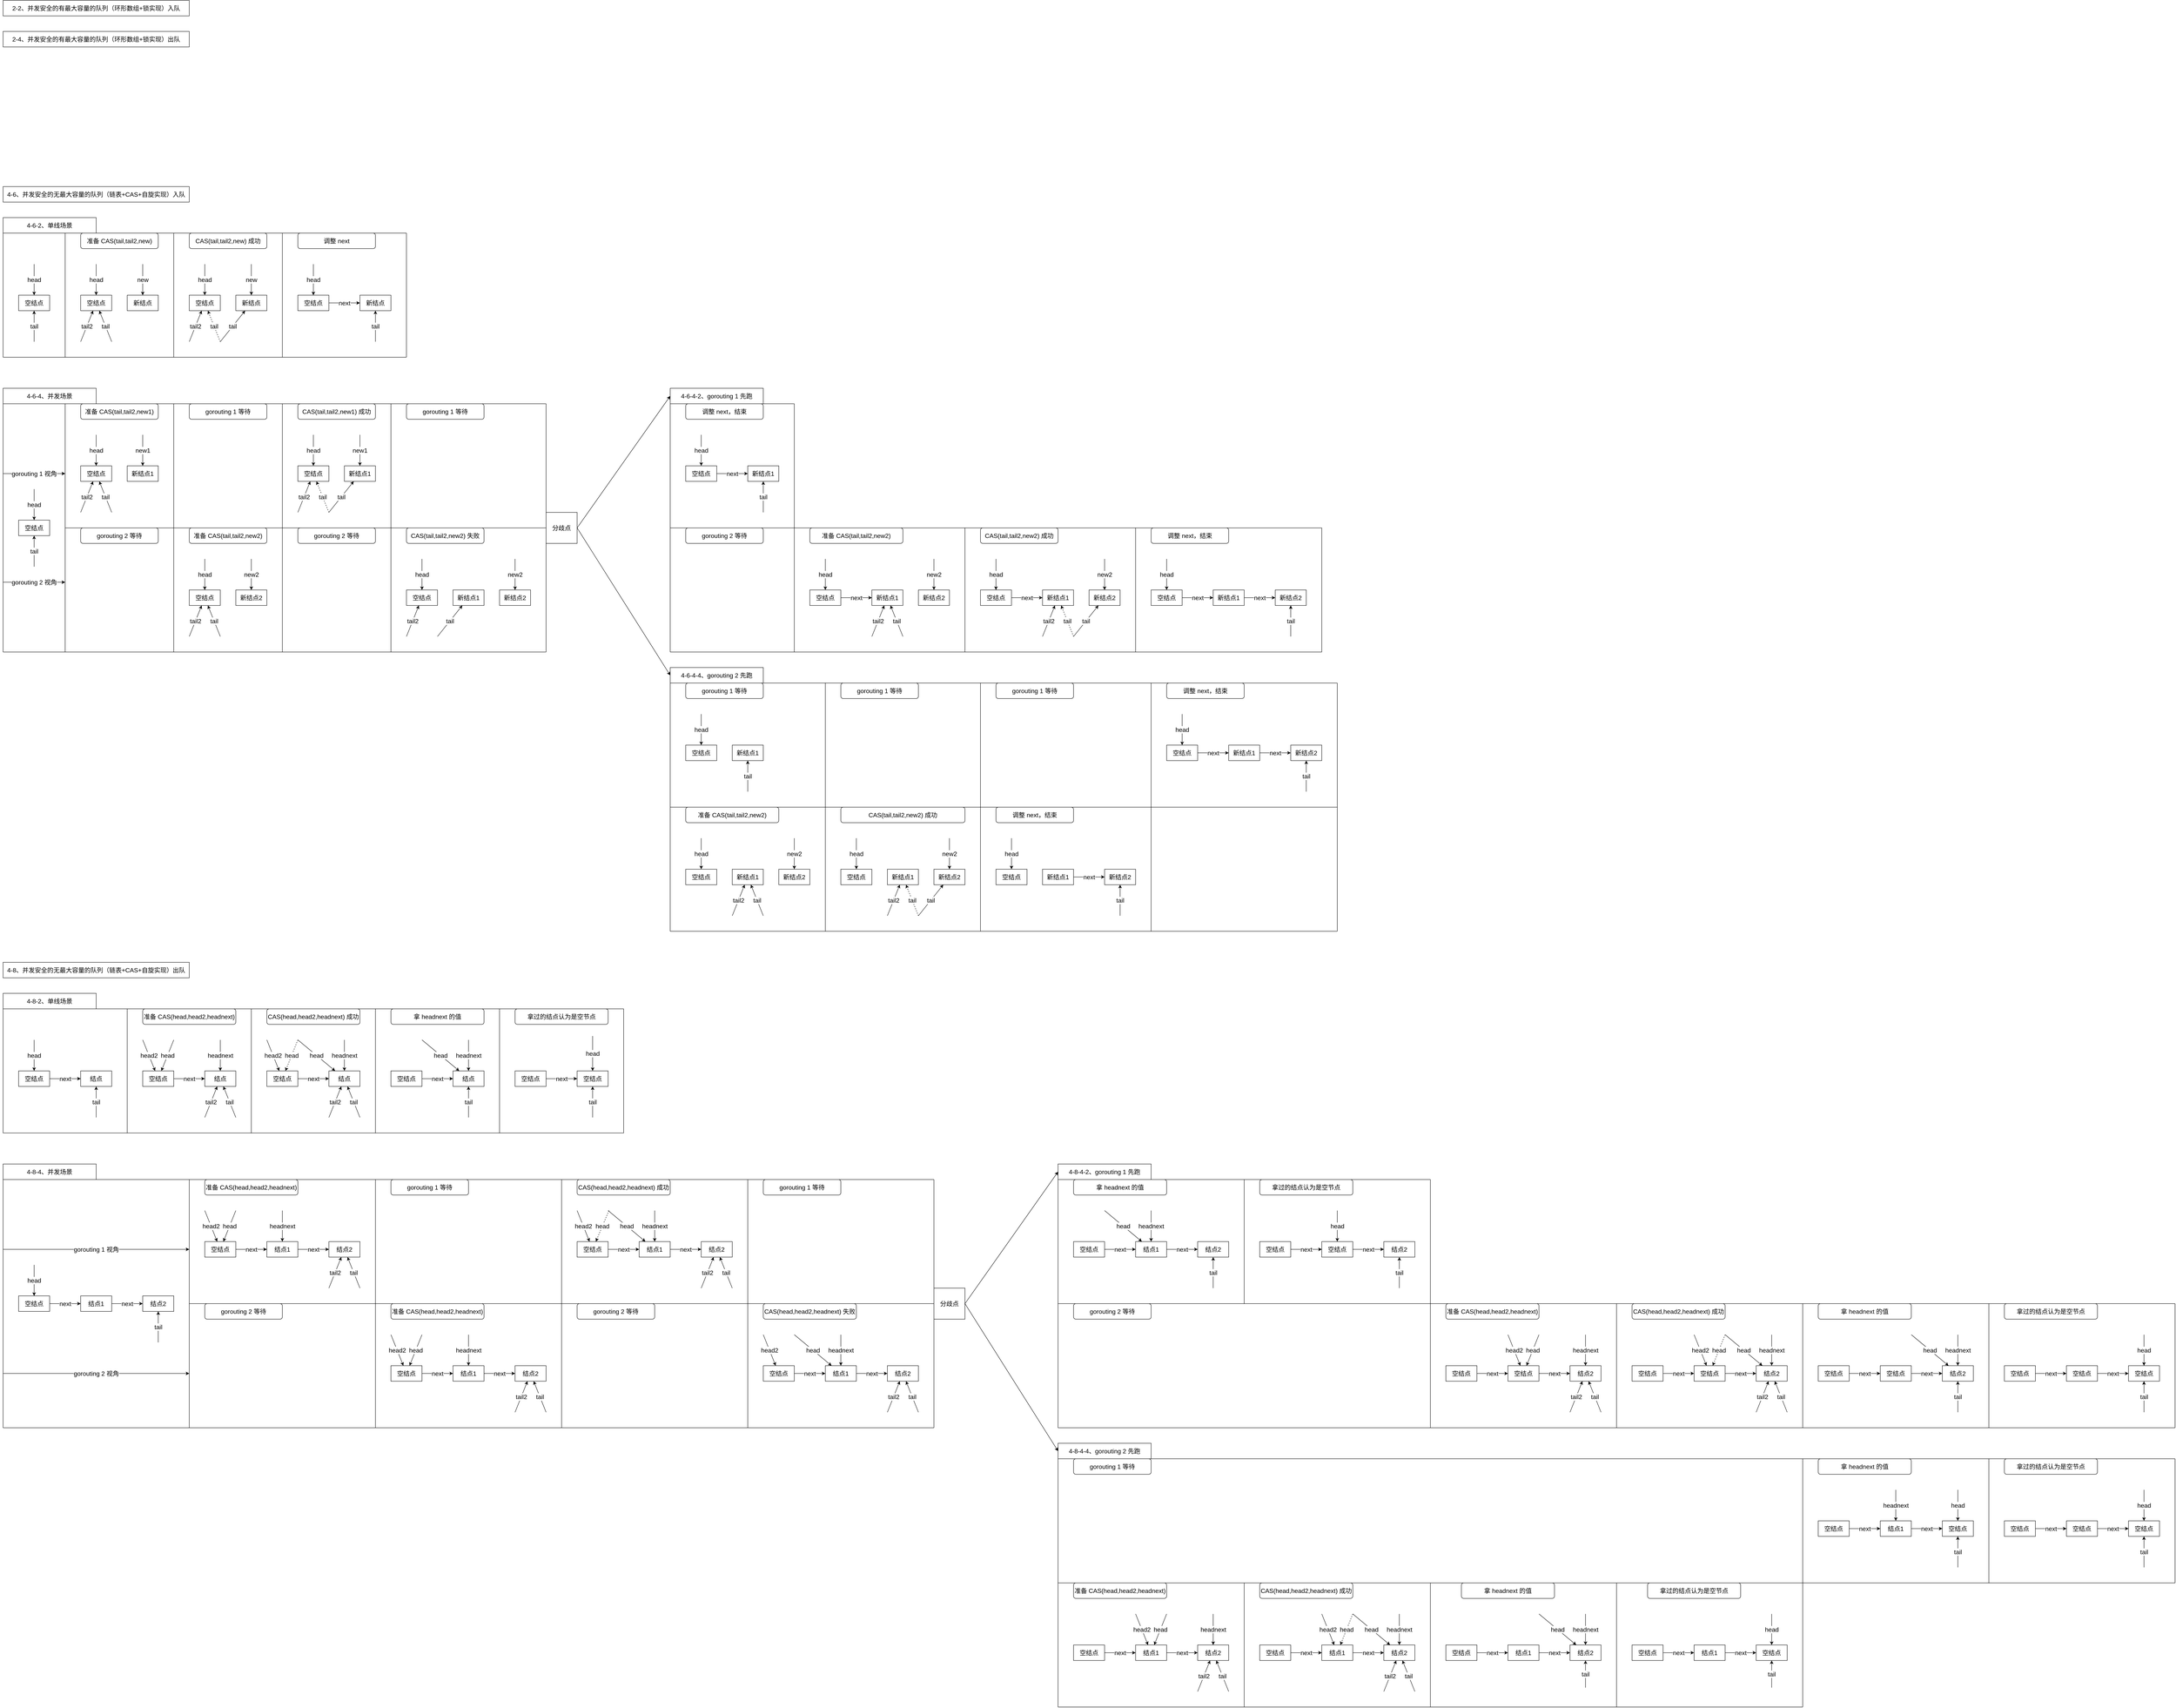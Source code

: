 <mxfile version="17.4.2" type="device"><diagram id="ByO-lfqanRQsJ3VUnrmO" name="第 1 页"><mxGraphModel dx="1209" dy="2106" grid="1" gridSize="10" guides="0" tooltips="1" connect="1" arrows="0" fold="1" page="1" pageScale="1" pageWidth="827" pageHeight="1169" math="0" shadow="0"><root><mxCell id="0"/><mxCell id="1" parent="0"/><mxCell id="wTQ8pE_1eExei7QbUyjN-1" value="空结点" style="rounded=0;whiteSpace=wrap;html=1;fillColor=none;fontSize=16;" parent="1" vertex="1"><mxGeometry x="120" y="360" width="80" height="40" as="geometry"/></mxCell><mxCell id="wTQ8pE_1eExei7QbUyjN-2" value="" style="endArrow=classic;html=1;rounded=0;fontSize=16;" parent="1" target="wTQ8pE_1eExei7QbUyjN-1" edge="1"><mxGeometry width="50" height="50" relative="1" as="geometry"><mxPoint x="160" y="280" as="sourcePoint"/><mxPoint x="360" y="460" as="targetPoint"/></mxGeometry></mxCell><mxCell id="wTQ8pE_1eExei7QbUyjN-3" value="head" style="edgeLabel;html=1;align=center;verticalAlign=middle;resizable=0;points=[];fontSize=16;" parent="wTQ8pE_1eExei7QbUyjN-2" vertex="1" connectable="0"><mxGeometry relative="1" as="geometry"><mxPoint as="offset"/></mxGeometry></mxCell><mxCell id="wTQ8pE_1eExei7QbUyjN-4" value="" style="endArrow=classic;html=1;rounded=0;fontSize=16;" parent="1" target="wTQ8pE_1eExei7QbUyjN-1" edge="1"><mxGeometry width="50" height="50" relative="1" as="geometry"><mxPoint x="160" y="480" as="sourcePoint"/><mxPoint x="290" y="450" as="targetPoint"/></mxGeometry></mxCell><mxCell id="wTQ8pE_1eExei7QbUyjN-5" value="tail" style="edgeLabel;html=1;align=center;verticalAlign=middle;resizable=0;points=[];fontSize=16;" parent="wTQ8pE_1eExei7QbUyjN-4" vertex="1" connectable="0"><mxGeometry relative="1" as="geometry"><mxPoint as="offset"/></mxGeometry></mxCell><mxCell id="wTQ8pE_1eExei7QbUyjN-6" value="空结点" style="rounded=0;whiteSpace=wrap;html=1;fillColor=none;fontSize=16;" parent="1" vertex="1"><mxGeometry x="280" y="360" width="80" height="40" as="geometry"/></mxCell><mxCell id="wTQ8pE_1eExei7QbUyjN-7" value="" style="endArrow=classic;html=1;rounded=0;fontSize=16;" parent="1" target="wTQ8pE_1eExei7QbUyjN-6" edge="1"><mxGeometry width="50" height="50" relative="1" as="geometry"><mxPoint x="320" y="280" as="sourcePoint"/><mxPoint x="520" y="460" as="targetPoint"/></mxGeometry></mxCell><mxCell id="wTQ8pE_1eExei7QbUyjN-8" value="head" style="edgeLabel;html=1;align=center;verticalAlign=middle;resizable=0;points=[];fontSize=16;" parent="wTQ8pE_1eExei7QbUyjN-7" vertex="1" connectable="0"><mxGeometry relative="1" as="geometry"><mxPoint as="offset"/></mxGeometry></mxCell><mxCell id="wTQ8pE_1eExei7QbUyjN-9" value="" style="endArrow=classic;html=1;rounded=0;fontSize=16;" parent="1" target="wTQ8pE_1eExei7QbUyjN-6" edge="1"><mxGeometry width="50" height="50" relative="1" as="geometry"><mxPoint x="360" y="480" as="sourcePoint"/><mxPoint x="450" y="450" as="targetPoint"/></mxGeometry></mxCell><mxCell id="wTQ8pE_1eExei7QbUyjN-10" value="tail" style="edgeLabel;html=1;align=center;verticalAlign=middle;resizable=0;points=[];fontSize=16;" parent="wTQ8pE_1eExei7QbUyjN-9" vertex="1" connectable="0"><mxGeometry relative="1" as="geometry"><mxPoint as="offset"/></mxGeometry></mxCell><mxCell id="wTQ8pE_1eExei7QbUyjN-11" value="新结点" style="rounded=0;whiteSpace=wrap;html=1;fillColor=none;fontSize=16;" parent="1" vertex="1"><mxGeometry x="400" y="360" width="80" height="40" as="geometry"/></mxCell><mxCell id="wTQ8pE_1eExei7QbUyjN-12" value="" style="endArrow=classic;html=1;rounded=0;fontSize=16;" parent="1" source="wTQ8pE_1eExei7QbUyjN-31" target="wTQ8pE_1eExei7QbUyjN-36" edge="1"><mxGeometry width="50" height="50" relative="1" as="geometry"><mxPoint x="10" y="200" as="sourcePoint"/><mxPoint x="120" y="210" as="targetPoint"/></mxGeometry></mxCell><mxCell id="wTQ8pE_1eExei7QbUyjN-13" value="next" style="edgeLabel;html=1;align=center;verticalAlign=middle;resizable=0;points=[];fontSize=16;" parent="wTQ8pE_1eExei7QbUyjN-12" vertex="1" connectable="0"><mxGeometry relative="1" as="geometry"><mxPoint as="offset"/></mxGeometry></mxCell><mxCell id="wTQ8pE_1eExei7QbUyjN-14" value="" style="endArrow=classic;html=1;rounded=0;fontSize=16;" parent="1" target="wTQ8pE_1eExei7QbUyjN-11" edge="1"><mxGeometry width="50" height="50" relative="1" as="geometry"><mxPoint x="440" y="280" as="sourcePoint"/><mxPoint x="250" y="420" as="targetPoint"/></mxGeometry></mxCell><mxCell id="wTQ8pE_1eExei7QbUyjN-15" value="new" style="edgeLabel;html=1;align=center;verticalAlign=middle;resizable=0;points=[];fontSize=16;" parent="wTQ8pE_1eExei7QbUyjN-14" vertex="1" connectable="0"><mxGeometry relative="1" as="geometry"><mxPoint as="offset"/></mxGeometry></mxCell><mxCell id="wTQ8pE_1eExei7QbUyjN-16" value="" style="endArrow=classic;html=1;rounded=0;fontSize=16;" parent="1" target="wTQ8pE_1eExei7QbUyjN-6" edge="1"><mxGeometry width="50" height="50" relative="1" as="geometry"><mxPoint x="280" y="480" as="sourcePoint"/><mxPoint x="420" y="420" as="targetPoint"/></mxGeometry></mxCell><mxCell id="wTQ8pE_1eExei7QbUyjN-17" value="tail2" style="edgeLabel;html=1;align=center;verticalAlign=middle;resizable=0;points=[];fontSize=16;" parent="wTQ8pE_1eExei7QbUyjN-16" vertex="1" connectable="0"><mxGeometry relative="1" as="geometry"><mxPoint as="offset"/></mxGeometry></mxCell><mxCell id="wTQ8pE_1eExei7QbUyjN-20" value="CAS(tail,tail2,new) 成功" style="rounded=1;whiteSpace=wrap;html=1;fontSize=16;fillColor=none;" parent="1" vertex="1"><mxGeometry x="560" y="200" width="200" height="40" as="geometry"/></mxCell><mxCell id="wTQ8pE_1eExei7QbUyjN-21" value="空结点" style="rounded=0;whiteSpace=wrap;html=1;fillColor=none;fontSize=16;" parent="1" vertex="1"><mxGeometry x="560" y="360" width="80" height="40" as="geometry"/></mxCell><mxCell id="wTQ8pE_1eExei7QbUyjN-22" value="" style="endArrow=classic;html=1;rounded=0;fontSize=16;" parent="1" target="wTQ8pE_1eExei7QbUyjN-21" edge="1"><mxGeometry width="50" height="50" relative="1" as="geometry"><mxPoint x="600" y="280" as="sourcePoint"/><mxPoint x="800" y="460" as="targetPoint"/></mxGeometry></mxCell><mxCell id="wTQ8pE_1eExei7QbUyjN-23" value="head" style="edgeLabel;html=1;align=center;verticalAlign=middle;resizable=0;points=[];fontSize=16;" parent="wTQ8pE_1eExei7QbUyjN-22" vertex="1" connectable="0"><mxGeometry relative="1" as="geometry"><mxPoint as="offset"/></mxGeometry></mxCell><mxCell id="wTQ8pE_1eExei7QbUyjN-24" value="" style="endArrow=classic;html=1;rounded=0;fontSize=16;" parent="1" target="wTQ8pE_1eExei7QbUyjN-26" edge="1"><mxGeometry width="50" height="50" relative="1" as="geometry"><mxPoint x="640" y="480" as="sourcePoint"/><mxPoint x="730" y="450" as="targetPoint"/></mxGeometry></mxCell><mxCell id="wTQ8pE_1eExei7QbUyjN-25" value="tail" style="edgeLabel;html=1;align=center;verticalAlign=middle;resizable=0;points=[];fontSize=16;" parent="wTQ8pE_1eExei7QbUyjN-24" vertex="1" connectable="0"><mxGeometry relative="1" as="geometry"><mxPoint as="offset"/></mxGeometry></mxCell><mxCell id="wTQ8pE_1eExei7QbUyjN-26" value="新结点" style="rounded=0;whiteSpace=wrap;html=1;fillColor=none;fontSize=16;" parent="1" vertex="1"><mxGeometry x="680" y="360" width="80" height="40" as="geometry"/></mxCell><mxCell id="wTQ8pE_1eExei7QbUyjN-27" value="" style="endArrow=classic;html=1;rounded=0;fontSize=16;" parent="1" target="wTQ8pE_1eExei7QbUyjN-26" edge="1"><mxGeometry width="50" height="50" relative="1" as="geometry"><mxPoint x="720" y="280" as="sourcePoint"/><mxPoint x="530" y="420" as="targetPoint"/></mxGeometry></mxCell><mxCell id="wTQ8pE_1eExei7QbUyjN-28" value="new" style="edgeLabel;html=1;align=center;verticalAlign=middle;resizable=0;points=[];fontSize=16;" parent="wTQ8pE_1eExei7QbUyjN-27" vertex="1" connectable="0"><mxGeometry relative="1" as="geometry"><mxPoint as="offset"/></mxGeometry></mxCell><mxCell id="wTQ8pE_1eExei7QbUyjN-29" value="" style="endArrow=classic;html=1;rounded=0;fontSize=16;" parent="1" target="wTQ8pE_1eExei7QbUyjN-21" edge="1"><mxGeometry width="50" height="50" relative="1" as="geometry"><mxPoint x="560" y="480" as="sourcePoint"/><mxPoint x="700" y="420" as="targetPoint"/></mxGeometry></mxCell><mxCell id="wTQ8pE_1eExei7QbUyjN-30" value="tail2" style="edgeLabel;html=1;align=center;verticalAlign=middle;resizable=0;points=[];fontSize=16;" parent="wTQ8pE_1eExei7QbUyjN-29" vertex="1" connectable="0"><mxGeometry relative="1" as="geometry"><mxPoint as="offset"/></mxGeometry></mxCell><mxCell id="wTQ8pE_1eExei7QbUyjN-31" value="空结点" style="rounded=0;whiteSpace=wrap;html=1;fillColor=none;fontSize=16;" parent="1" vertex="1"><mxGeometry x="840" y="360" width="80" height="40" as="geometry"/></mxCell><mxCell id="wTQ8pE_1eExei7QbUyjN-32" value="" style="endArrow=classic;html=1;rounded=0;fontSize=16;" parent="1" target="wTQ8pE_1eExei7QbUyjN-31" edge="1"><mxGeometry width="50" height="50" relative="1" as="geometry"><mxPoint x="880" y="280" as="sourcePoint"/><mxPoint x="1080" y="460" as="targetPoint"/></mxGeometry></mxCell><mxCell id="wTQ8pE_1eExei7QbUyjN-33" value="head" style="edgeLabel;html=1;align=center;verticalAlign=middle;resizable=0;points=[];fontSize=16;" parent="wTQ8pE_1eExei7QbUyjN-32" vertex="1" connectable="0"><mxGeometry relative="1" as="geometry"><mxPoint as="offset"/></mxGeometry></mxCell><mxCell id="wTQ8pE_1eExei7QbUyjN-34" value="" style="endArrow=classic;html=1;rounded=0;fontSize=16;" parent="1" target="wTQ8pE_1eExei7QbUyjN-36" edge="1"><mxGeometry width="50" height="50" relative="1" as="geometry"><mxPoint x="1040" y="480" as="sourcePoint"/><mxPoint x="1010" y="450" as="targetPoint"/></mxGeometry></mxCell><mxCell id="wTQ8pE_1eExei7QbUyjN-35" value="tail" style="edgeLabel;html=1;align=center;verticalAlign=middle;resizable=0;points=[];fontSize=16;" parent="wTQ8pE_1eExei7QbUyjN-34" vertex="1" connectable="0"><mxGeometry relative="1" as="geometry"><mxPoint as="offset"/></mxGeometry></mxCell><mxCell id="wTQ8pE_1eExei7QbUyjN-36" value="新结点" style="rounded=0;whiteSpace=wrap;html=1;fillColor=none;fontSize=16;" parent="1" vertex="1"><mxGeometry x="1000" y="360" width="80" height="40" as="geometry"/></mxCell><mxCell id="wTQ8pE_1eExei7QbUyjN-41" value="" style="endArrow=classic;html=1;rounded=0;fontSize=16;" parent="1" source="wTQ8pE_1eExei7QbUyjN-43" target="wTQ8pE_1eExei7QbUyjN-48" edge="1"><mxGeometry width="50" height="50" relative="1" as="geometry"><mxPoint x="-710" y="2200" as="sourcePoint"/><mxPoint x="-600" y="2210" as="targetPoint"/></mxGeometry></mxCell><mxCell id="wTQ8pE_1eExei7QbUyjN-42" value="next" style="edgeLabel;html=1;align=center;verticalAlign=middle;resizable=0;points=[];fontSize=16;" parent="wTQ8pE_1eExei7QbUyjN-41" vertex="1" connectable="0"><mxGeometry relative="1" as="geometry"><mxPoint as="offset"/></mxGeometry></mxCell><mxCell id="wTQ8pE_1eExei7QbUyjN-43" value="空结点" style="rounded=0;whiteSpace=wrap;html=1;fillColor=none;fontSize=16;" parent="1" vertex="1"><mxGeometry x="120" y="2360" width="80" height="40" as="geometry"/></mxCell><mxCell id="wTQ8pE_1eExei7QbUyjN-44" value="" style="endArrow=classic;html=1;rounded=0;fontSize=16;" parent="1" target="wTQ8pE_1eExei7QbUyjN-43" edge="1"><mxGeometry width="50" height="50" relative="1" as="geometry"><mxPoint x="160" y="2280" as="sourcePoint"/><mxPoint x="360" y="2460" as="targetPoint"/></mxGeometry></mxCell><mxCell id="wTQ8pE_1eExei7QbUyjN-45" value="head" style="edgeLabel;html=1;align=center;verticalAlign=middle;resizable=0;points=[];fontSize=16;" parent="wTQ8pE_1eExei7QbUyjN-44" vertex="1" connectable="0"><mxGeometry relative="1" as="geometry"><mxPoint as="offset"/></mxGeometry></mxCell><mxCell id="wTQ8pE_1eExei7QbUyjN-46" value="" style="endArrow=classic;html=1;rounded=0;fontSize=16;" parent="1" target="wTQ8pE_1eExei7QbUyjN-48" edge="1"><mxGeometry width="50" height="50" relative="1" as="geometry"><mxPoint x="320" y="2480" as="sourcePoint"/><mxPoint x="290" y="2450" as="targetPoint"/></mxGeometry></mxCell><mxCell id="wTQ8pE_1eExei7QbUyjN-47" value="tail" style="edgeLabel;html=1;align=center;verticalAlign=middle;resizable=0;points=[];fontSize=16;" parent="wTQ8pE_1eExei7QbUyjN-46" vertex="1" connectable="0"><mxGeometry relative="1" as="geometry"><mxPoint as="offset"/></mxGeometry></mxCell><mxCell id="wTQ8pE_1eExei7QbUyjN-48" value="结点" style="rounded=0;whiteSpace=wrap;html=1;fillColor=none;fontSize=16;" parent="1" vertex="1"><mxGeometry x="280" y="2360" width="80" height="40" as="geometry"/></mxCell><mxCell id="wTQ8pE_1eExei7QbUyjN-53" value="" style="endArrow=classic;html=1;rounded=0;fontSize=16;" parent="1" source="wTQ8pE_1eExei7QbUyjN-55" target="wTQ8pE_1eExei7QbUyjN-60" edge="1"><mxGeometry width="50" height="50" relative="1" as="geometry"><mxPoint x="-390" y="2200" as="sourcePoint"/><mxPoint x="-280" y="2210" as="targetPoint"/></mxGeometry></mxCell><mxCell id="wTQ8pE_1eExei7QbUyjN-54" value="next" style="edgeLabel;html=1;align=center;verticalAlign=middle;resizable=0;points=[];fontSize=16;" parent="wTQ8pE_1eExei7QbUyjN-53" vertex="1" connectable="0"><mxGeometry relative="1" as="geometry"><mxPoint as="offset"/></mxGeometry></mxCell><mxCell id="wTQ8pE_1eExei7QbUyjN-55" value="空结点" style="rounded=0;whiteSpace=wrap;html=1;fillColor=none;fontSize=16;" parent="1" vertex="1"><mxGeometry x="440" y="2360" width="80" height="40" as="geometry"/></mxCell><mxCell id="wTQ8pE_1eExei7QbUyjN-56" value="" style="endArrow=classic;html=1;rounded=0;fontSize=16;" parent="1" target="wTQ8pE_1eExei7QbUyjN-55" edge="1"><mxGeometry width="50" height="50" relative="1" as="geometry"><mxPoint x="520" y="2280" as="sourcePoint"/><mxPoint x="680" y="2460" as="targetPoint"/></mxGeometry></mxCell><mxCell id="wTQ8pE_1eExei7QbUyjN-57" value="head" style="edgeLabel;html=1;align=center;verticalAlign=middle;resizable=0;points=[];fontSize=16;" parent="wTQ8pE_1eExei7QbUyjN-56" vertex="1" connectable="0"><mxGeometry relative="1" as="geometry"><mxPoint as="offset"/></mxGeometry></mxCell><mxCell id="wTQ8pE_1eExei7QbUyjN-58" value="" style="endArrow=classic;html=1;rounded=0;fontSize=16;" parent="1" target="wTQ8pE_1eExei7QbUyjN-60" edge="1"><mxGeometry width="50" height="50" relative="1" as="geometry"><mxPoint x="680" y="2480" as="sourcePoint"/><mxPoint x="610" y="2450" as="targetPoint"/></mxGeometry></mxCell><mxCell id="wTQ8pE_1eExei7QbUyjN-59" value="tail" style="edgeLabel;html=1;align=center;verticalAlign=middle;resizable=0;points=[];fontSize=16;" parent="wTQ8pE_1eExei7QbUyjN-58" vertex="1" connectable="0"><mxGeometry relative="1" as="geometry"><mxPoint as="offset"/></mxGeometry></mxCell><mxCell id="wTQ8pE_1eExei7QbUyjN-60" value="结点" style="rounded=0;whiteSpace=wrap;html=1;fillColor=none;fontSize=16;" parent="1" vertex="1"><mxGeometry x="600" y="2360" width="80" height="40" as="geometry"/></mxCell><mxCell id="wTQ8pE_1eExei7QbUyjN-61" value="" style="endArrow=classic;html=1;rounded=0;fontSize=16;" parent="1" target="wTQ8pE_1eExei7QbUyjN-55" edge="1"><mxGeometry width="50" height="50" relative="1" as="geometry"><mxPoint x="440" y="2280" as="sourcePoint"/><mxPoint x="540" y="2360" as="targetPoint"/></mxGeometry></mxCell><mxCell id="wTQ8pE_1eExei7QbUyjN-62" value="head2" style="edgeLabel;html=1;align=center;verticalAlign=middle;resizable=0;points=[];fontSize=16;" parent="wTQ8pE_1eExei7QbUyjN-61" vertex="1" connectable="0"><mxGeometry relative="1" as="geometry"><mxPoint as="offset"/></mxGeometry></mxCell><mxCell id="wTQ8pE_1eExei7QbUyjN-63" value="" style="endArrow=classic;html=1;rounded=0;fontSize=16;" parent="1" target="wTQ8pE_1eExei7QbUyjN-60" edge="1"><mxGeometry width="50" height="50" relative="1" as="geometry"><mxPoint x="600" y="2480" as="sourcePoint"/><mxPoint x="690" y="2400" as="targetPoint"/></mxGeometry></mxCell><mxCell id="wTQ8pE_1eExei7QbUyjN-64" value="tail2" style="edgeLabel;html=1;align=center;verticalAlign=middle;resizable=0;points=[];fontSize=16;" parent="wTQ8pE_1eExei7QbUyjN-63" vertex="1" connectable="0"><mxGeometry relative="1" as="geometry"><mxPoint as="offset"/></mxGeometry></mxCell><mxCell id="wTQ8pE_1eExei7QbUyjN-65" value="" style="endArrow=classic;html=1;rounded=0;fontSize=16;" parent="1" target="wTQ8pE_1eExei7QbUyjN-60" edge="1"><mxGeometry width="50" height="50" relative="1" as="geometry"><mxPoint x="640" y="2280" as="sourcePoint"/><mxPoint x="670" y="2310" as="targetPoint"/></mxGeometry></mxCell><mxCell id="wTQ8pE_1eExei7QbUyjN-66" value="headnext" style="edgeLabel;html=1;align=center;verticalAlign=middle;resizable=0;points=[];fontSize=16;" parent="wTQ8pE_1eExei7QbUyjN-65" vertex="1" connectable="0"><mxGeometry relative="1" as="geometry"><mxPoint as="offset"/></mxGeometry></mxCell><mxCell id="wTQ8pE_1eExei7QbUyjN-67" value="" style="endArrow=classic;html=1;rounded=0;fontSize=16;" parent="1" source="wTQ8pE_1eExei7QbUyjN-69" target="wTQ8pE_1eExei7QbUyjN-74" edge="1"><mxGeometry width="50" height="50" relative="1" as="geometry"><mxPoint x="-70" y="2200" as="sourcePoint"/><mxPoint x="40" y="2210" as="targetPoint"/></mxGeometry></mxCell><mxCell id="wTQ8pE_1eExei7QbUyjN-68" value="next" style="edgeLabel;html=1;align=center;verticalAlign=middle;resizable=0;points=[];fontSize=16;" parent="wTQ8pE_1eExei7QbUyjN-67" vertex="1" connectable="0"><mxGeometry relative="1" as="geometry"><mxPoint as="offset"/></mxGeometry></mxCell><mxCell id="wTQ8pE_1eExei7QbUyjN-69" value="空结点" style="rounded=0;whiteSpace=wrap;html=1;fillColor=none;fontSize=16;" parent="1" vertex="1"><mxGeometry x="760" y="2360" width="80" height="40" as="geometry"/></mxCell><mxCell id="wTQ8pE_1eExei7QbUyjN-70" value="" style="endArrow=classic;html=1;rounded=0;fontSize=16;" parent="1" target="wTQ8pE_1eExei7QbUyjN-74" edge="1"><mxGeometry width="50" height="50" relative="1" as="geometry"><mxPoint x="840" y="2280" as="sourcePoint"/><mxPoint x="1000" y="2460" as="targetPoint"/></mxGeometry></mxCell><mxCell id="wTQ8pE_1eExei7QbUyjN-71" value="head" style="edgeLabel;html=1;align=center;verticalAlign=middle;resizable=0;points=[];fontSize=16;" parent="wTQ8pE_1eExei7QbUyjN-70" vertex="1" connectable="0"><mxGeometry relative="1" as="geometry"><mxPoint as="offset"/></mxGeometry></mxCell><mxCell id="wTQ8pE_1eExei7QbUyjN-72" value="" style="endArrow=classic;html=1;rounded=0;fontSize=16;" parent="1" target="wTQ8pE_1eExei7QbUyjN-74" edge="1"><mxGeometry width="50" height="50" relative="1" as="geometry"><mxPoint x="1000" y="2480" as="sourcePoint"/><mxPoint x="930" y="2450" as="targetPoint"/></mxGeometry></mxCell><mxCell id="wTQ8pE_1eExei7QbUyjN-73" value="tail" style="edgeLabel;html=1;align=center;verticalAlign=middle;resizable=0;points=[];fontSize=16;" parent="wTQ8pE_1eExei7QbUyjN-72" vertex="1" connectable="0"><mxGeometry relative="1" as="geometry"><mxPoint as="offset"/></mxGeometry></mxCell><mxCell id="wTQ8pE_1eExei7QbUyjN-74" value="结点" style="rounded=0;whiteSpace=wrap;html=1;fillColor=none;fontSize=16;" parent="1" vertex="1"><mxGeometry x="920" y="2360" width="80" height="40" as="geometry"/></mxCell><mxCell id="wTQ8pE_1eExei7QbUyjN-75" value="" style="endArrow=classic;html=1;rounded=0;fontSize=16;" parent="1" target="wTQ8pE_1eExei7QbUyjN-69" edge="1"><mxGeometry width="50" height="50" relative="1" as="geometry"><mxPoint x="760" y="2280" as="sourcePoint"/><mxPoint x="860" y="2360" as="targetPoint"/></mxGeometry></mxCell><mxCell id="wTQ8pE_1eExei7QbUyjN-76" value="head2" style="edgeLabel;html=1;align=center;verticalAlign=middle;resizable=0;points=[];fontSize=16;" parent="wTQ8pE_1eExei7QbUyjN-75" vertex="1" connectable="0"><mxGeometry relative="1" as="geometry"><mxPoint as="offset"/></mxGeometry></mxCell><mxCell id="wTQ8pE_1eExei7QbUyjN-77" value="" style="endArrow=classic;html=1;rounded=0;fontSize=16;" parent="1" target="wTQ8pE_1eExei7QbUyjN-74" edge="1"><mxGeometry width="50" height="50" relative="1" as="geometry"><mxPoint x="920" y="2480" as="sourcePoint"/><mxPoint x="1010" y="2400" as="targetPoint"/></mxGeometry></mxCell><mxCell id="wTQ8pE_1eExei7QbUyjN-78" value="tail2" style="edgeLabel;html=1;align=center;verticalAlign=middle;resizable=0;points=[];fontSize=16;" parent="wTQ8pE_1eExei7QbUyjN-77" vertex="1" connectable="0"><mxGeometry relative="1" as="geometry"><mxPoint as="offset"/></mxGeometry></mxCell><mxCell id="wTQ8pE_1eExei7QbUyjN-79" value="" style="endArrow=classic;html=1;rounded=0;fontSize=16;" parent="1" target="wTQ8pE_1eExei7QbUyjN-74" edge="1"><mxGeometry width="50" height="50" relative="1" as="geometry"><mxPoint x="960" y="2280" as="sourcePoint"/><mxPoint x="990" y="2310" as="targetPoint"/></mxGeometry></mxCell><mxCell id="wTQ8pE_1eExei7QbUyjN-80" value="headnext" style="edgeLabel;html=1;align=center;verticalAlign=middle;resizable=0;points=[];fontSize=16;" parent="wTQ8pE_1eExei7QbUyjN-79" vertex="1" connectable="0"><mxGeometry relative="1" as="geometry"><mxPoint as="offset"/></mxGeometry></mxCell><mxCell id="wTQ8pE_1eExei7QbUyjN-81" value="拿 headnext 的值" style="rounded=1;whiteSpace=wrap;html=1;fontSize=16;fillColor=none;" parent="1" vertex="1"><mxGeometry x="1080" y="2200" width="240" height="40" as="geometry"/></mxCell><mxCell id="wTQ8pE_1eExei7QbUyjN-82" value="CAS(head,head2,headnext) 成功" style="rounded=1;whiteSpace=wrap;html=1;fontSize=16;fillColor=none;" parent="1" vertex="1"><mxGeometry x="760" y="2200" width="240" height="40" as="geometry"/></mxCell><mxCell id="wTQ8pE_1eExei7QbUyjN-83" value="" style="endArrow=classic;html=1;rounded=0;fontSize=16;" parent="1" source="wTQ8pE_1eExei7QbUyjN-85" target="wTQ8pE_1eExei7QbUyjN-90" edge="1"><mxGeometry width="50" height="50" relative="1" as="geometry"><mxPoint x="250" y="2200" as="sourcePoint"/><mxPoint x="360" y="2210" as="targetPoint"/></mxGeometry></mxCell><mxCell id="wTQ8pE_1eExei7QbUyjN-84" value="next" style="edgeLabel;html=1;align=center;verticalAlign=middle;resizable=0;points=[];fontSize=16;" parent="wTQ8pE_1eExei7QbUyjN-83" vertex="1" connectable="0"><mxGeometry relative="1" as="geometry"><mxPoint as="offset"/></mxGeometry></mxCell><mxCell id="wTQ8pE_1eExei7QbUyjN-85" value="空结点" style="rounded=0;whiteSpace=wrap;html=1;fillColor=none;fontSize=16;" parent="1" vertex="1"><mxGeometry x="1080" y="2360" width="80" height="40" as="geometry"/></mxCell><mxCell id="wTQ8pE_1eExei7QbUyjN-86" value="" style="endArrow=classic;html=1;rounded=0;fontSize=16;" parent="1" target="wTQ8pE_1eExei7QbUyjN-90" edge="1"><mxGeometry width="50" height="50" relative="1" as="geometry"><mxPoint x="1160" y="2280" as="sourcePoint"/><mxPoint x="1320" y="2460" as="targetPoint"/></mxGeometry></mxCell><mxCell id="wTQ8pE_1eExei7QbUyjN-87" value="head" style="edgeLabel;html=1;align=center;verticalAlign=middle;resizable=0;points=[];fontSize=16;" parent="wTQ8pE_1eExei7QbUyjN-86" vertex="1" connectable="0"><mxGeometry relative="1" as="geometry"><mxPoint as="offset"/></mxGeometry></mxCell><mxCell id="wTQ8pE_1eExei7QbUyjN-88" value="" style="endArrow=classic;html=1;rounded=0;fontSize=16;" parent="1" target="wTQ8pE_1eExei7QbUyjN-90" edge="1"><mxGeometry width="50" height="50" relative="1" as="geometry"><mxPoint x="1280" y="2480" as="sourcePoint"/><mxPoint x="1250" y="2450" as="targetPoint"/></mxGeometry></mxCell><mxCell id="wTQ8pE_1eExei7QbUyjN-89" value="tail" style="edgeLabel;html=1;align=center;verticalAlign=middle;resizable=0;points=[];fontSize=16;" parent="wTQ8pE_1eExei7QbUyjN-88" vertex="1" connectable="0"><mxGeometry relative="1" as="geometry"><mxPoint as="offset"/></mxGeometry></mxCell><mxCell id="wTQ8pE_1eExei7QbUyjN-90" value="结点" style="rounded=0;whiteSpace=wrap;html=1;fillColor=none;fontSize=16;" parent="1" vertex="1"><mxGeometry x="1240" y="2360" width="80" height="40" as="geometry"/></mxCell><mxCell id="wTQ8pE_1eExei7QbUyjN-97" value="" style="endArrow=classic;html=1;rounded=0;fontSize=16;" parent="1" source="wTQ8pE_1eExei7QbUyjN-99" target="wTQ8pE_1eExei7QbUyjN-104" edge="1"><mxGeometry width="50" height="50" relative="1" as="geometry"><mxPoint x="570" y="2200" as="sourcePoint"/><mxPoint x="680" y="2210" as="targetPoint"/></mxGeometry></mxCell><mxCell id="wTQ8pE_1eExei7QbUyjN-98" value="next" style="edgeLabel;html=1;align=center;verticalAlign=middle;resizable=0;points=[];fontSize=16;" parent="wTQ8pE_1eExei7QbUyjN-97" vertex="1" connectable="0"><mxGeometry relative="1" as="geometry"><mxPoint as="offset"/></mxGeometry></mxCell><mxCell id="wTQ8pE_1eExei7QbUyjN-99" value="空结点" style="rounded=0;whiteSpace=wrap;html=1;fillColor=none;fontSize=16;" parent="1" vertex="1"><mxGeometry x="1400" y="2360" width="80" height="40" as="geometry"/></mxCell><mxCell id="wTQ8pE_1eExei7QbUyjN-100" value="" style="endArrow=classic;html=1;rounded=0;fontSize=16;" parent="1" target="wTQ8pE_1eExei7QbUyjN-104" edge="1"><mxGeometry width="50" height="50" relative="1" as="geometry"><mxPoint x="1600" y="2270" as="sourcePoint"/><mxPoint x="1640" y="2460" as="targetPoint"/></mxGeometry></mxCell><mxCell id="wTQ8pE_1eExei7QbUyjN-101" value="head" style="edgeLabel;html=1;align=center;verticalAlign=middle;resizable=0;points=[];fontSize=16;" parent="wTQ8pE_1eExei7QbUyjN-100" vertex="1" connectable="0"><mxGeometry relative="1" as="geometry"><mxPoint as="offset"/></mxGeometry></mxCell><mxCell id="wTQ8pE_1eExei7QbUyjN-102" value="" style="endArrow=classic;html=1;rounded=0;fontSize=16;" parent="1" target="wTQ8pE_1eExei7QbUyjN-104" edge="1"><mxGeometry width="50" height="50" relative="1" as="geometry"><mxPoint x="1600" y="2480" as="sourcePoint"/><mxPoint x="1570" y="2450" as="targetPoint"/></mxGeometry></mxCell><mxCell id="wTQ8pE_1eExei7QbUyjN-103" value="tail" style="edgeLabel;html=1;align=center;verticalAlign=middle;resizable=0;points=[];fontSize=16;" parent="wTQ8pE_1eExei7QbUyjN-102" vertex="1" connectable="0"><mxGeometry relative="1" as="geometry"><mxPoint as="offset"/></mxGeometry></mxCell><mxCell id="wTQ8pE_1eExei7QbUyjN-104" value="空结点" style="rounded=0;whiteSpace=wrap;html=1;fillColor=none;fontSize=16;" parent="1" vertex="1"><mxGeometry x="1560" y="2360" width="80" height="40" as="geometry"/></mxCell><mxCell id="wTQ8pE_1eExei7QbUyjN-105" value="" style="endArrow=none;html=1;rounded=0;fontSize=16;" parent="1" edge="1"><mxGeometry width="50" height="50" relative="1" as="geometry"><mxPoint x="240" y="520" as="sourcePoint"/><mxPoint x="240" y="200" as="targetPoint"/></mxGeometry></mxCell><mxCell id="wTQ8pE_1eExei7QbUyjN-106" value="" style="endArrow=none;html=1;rounded=0;fontSize=16;" parent="1" edge="1"><mxGeometry width="50" height="50" relative="1" as="geometry"><mxPoint x="720" y="2520" as="sourcePoint"/><mxPoint x="720" y="2200" as="targetPoint"/></mxGeometry></mxCell><mxCell id="wTQ8pE_1eExei7QbUyjN-107" value="" style="endArrow=none;html=1;rounded=0;fontSize=16;" parent="1" edge="1"><mxGeometry width="50" height="50" relative="1" as="geometry"><mxPoint x="1040" y="2520" as="sourcePoint"/><mxPoint x="1040" y="2200" as="targetPoint"/></mxGeometry></mxCell><mxCell id="wTQ8pE_1eExei7QbUyjN-108" value="" style="endArrow=none;html=1;rounded=0;fontSize=16;" parent="1" edge="1"><mxGeometry width="50" height="50" relative="1" as="geometry"><mxPoint x="400" y="2520" as="sourcePoint"/><mxPoint x="400" y="2200" as="targetPoint"/></mxGeometry></mxCell><mxCell id="wTQ8pE_1eExei7QbUyjN-109" value="" style="endArrow=none;html=1;rounded=0;fontSize=16;" parent="1" edge="1"><mxGeometry width="50" height="50" relative="1" as="geometry"><mxPoint x="520" y="520" as="sourcePoint"/><mxPoint x="520" y="200" as="targetPoint"/></mxGeometry></mxCell><mxCell id="wTQ8pE_1eExei7QbUyjN-110" value="" style="endArrow=none;html=1;rounded=0;fontSize=16;" parent="1" edge="1"><mxGeometry width="50" height="50" relative="1" as="geometry"><mxPoint x="800" y="520" as="sourcePoint"/><mxPoint x="800" y="200" as="targetPoint"/></mxGeometry></mxCell><mxCell id="wTQ8pE_1eExei7QbUyjN-111" value="" style="endArrow=classic;html=1;rounded=0;fontSize=16;" parent="1" target="wTQ8pE_1eExei7QbUyjN-90" edge="1"><mxGeometry width="50" height="50" relative="1" as="geometry"><mxPoint x="1280" y="2280" as="sourcePoint"/><mxPoint x="1280" y="2360" as="targetPoint"/></mxGeometry></mxCell><mxCell id="wTQ8pE_1eExei7QbUyjN-112" value="headnext" style="edgeLabel;html=1;align=center;verticalAlign=middle;resizable=0;points=[];fontSize=16;" parent="wTQ8pE_1eExei7QbUyjN-111" vertex="1" connectable="0"><mxGeometry relative="1" as="geometry"><mxPoint as="offset"/></mxGeometry></mxCell><mxCell id="wTQ8pE_1eExei7QbUyjN-113" value="" style="endArrow=none;html=1;rounded=0;fontSize=16;" parent="1" edge="1"><mxGeometry width="50" height="50" relative="1" as="geometry"><mxPoint x="1360" y="2520" as="sourcePoint"/><mxPoint x="1360" y="2200" as="targetPoint"/></mxGeometry></mxCell><mxCell id="z7avIwT3psat_wbGoJ6k-1" value="4-6、并发安全的无最大容量的队列（链表+CAS+自旋实现）入队" style="rounded=0;whiteSpace=wrap;html=1;fillColor=none;fontSize=16;" parent="1" vertex="1"><mxGeometry x="80" y="80" width="480" height="40" as="geometry"/></mxCell><mxCell id="z7avIwT3psat_wbGoJ6k-2" value="4-8、并发安全的无最大容量的队列（链表+CAS+自旋实现）出队" style="rounded=0;whiteSpace=wrap;html=1;fillColor=none;fontSize=16;" parent="1" vertex="1"><mxGeometry x="80" y="2080" width="480" height="40" as="geometry"/></mxCell><mxCell id="z7avIwT3psat_wbGoJ6k-3" value="4-6-2、单线场景" style="rounded=0;whiteSpace=wrap;html=1;fillColor=none;fontSize=16;" parent="1" vertex="1"><mxGeometry x="80" y="160" width="240" height="40" as="geometry"/></mxCell><mxCell id="z7avIwT3psat_wbGoJ6k-4" value="4-6-4、并发场景" style="rounded=0;whiteSpace=wrap;html=1;fillColor=none;fontSize=16;" parent="1" vertex="1"><mxGeometry x="80" y="600" width="240" height="40" as="geometry"/></mxCell><mxCell id="z7avIwT3psat_wbGoJ6k-5" value="空结点" style="rounded=0;whiteSpace=wrap;html=1;fillColor=none;fontSize=16;" parent="1" vertex="1"><mxGeometry x="120" y="940" width="80" height="40" as="geometry"/></mxCell><mxCell id="z7avIwT3psat_wbGoJ6k-6" value="" style="endArrow=classic;html=1;rounded=0;fontSize=16;" parent="1" target="z7avIwT3psat_wbGoJ6k-5" edge="1"><mxGeometry width="50" height="50" relative="1" as="geometry"><mxPoint x="160" y="860" as="sourcePoint"/><mxPoint x="360" y="1040" as="targetPoint"/></mxGeometry></mxCell><mxCell id="z7avIwT3psat_wbGoJ6k-7" value="head" style="edgeLabel;html=1;align=center;verticalAlign=middle;resizable=0;points=[];fontSize=16;" parent="z7avIwT3psat_wbGoJ6k-6" vertex="1" connectable="0"><mxGeometry relative="1" as="geometry"><mxPoint as="offset"/></mxGeometry></mxCell><mxCell id="z7avIwT3psat_wbGoJ6k-8" value="" style="endArrow=classic;html=1;rounded=0;fontSize=16;" parent="1" target="z7avIwT3psat_wbGoJ6k-5" edge="1"><mxGeometry width="50" height="50" relative="1" as="geometry"><mxPoint x="160" y="1060" as="sourcePoint"/><mxPoint x="290" y="1030" as="targetPoint"/></mxGeometry></mxCell><mxCell id="z7avIwT3psat_wbGoJ6k-9" value="tail" style="edgeLabel;html=1;align=center;verticalAlign=middle;resizable=0;points=[];fontSize=16;" parent="z7avIwT3psat_wbGoJ6k-8" vertex="1" connectable="0"><mxGeometry relative="1" as="geometry"><mxPoint as="offset"/></mxGeometry></mxCell><mxCell id="z7avIwT3psat_wbGoJ6k-10" value="空结点" style="rounded=0;whiteSpace=wrap;html=1;fillColor=none;fontSize=16;" parent="1" vertex="1"><mxGeometry x="280" y="800" width="80" height="40" as="geometry"/></mxCell><mxCell id="z7avIwT3psat_wbGoJ6k-11" value="" style="endArrow=classic;html=1;rounded=0;fontSize=16;" parent="1" target="z7avIwT3psat_wbGoJ6k-10" edge="1"><mxGeometry width="50" height="50" relative="1" as="geometry"><mxPoint x="320" y="720" as="sourcePoint"/><mxPoint x="520" y="900" as="targetPoint"/></mxGeometry></mxCell><mxCell id="z7avIwT3psat_wbGoJ6k-12" value="head" style="edgeLabel;html=1;align=center;verticalAlign=middle;resizable=0;points=[];fontSize=16;" parent="z7avIwT3psat_wbGoJ6k-11" vertex="1" connectable="0"><mxGeometry relative="1" as="geometry"><mxPoint as="offset"/></mxGeometry></mxCell><mxCell id="z7avIwT3psat_wbGoJ6k-13" value="" style="endArrow=classic;html=1;rounded=0;fontSize=16;" parent="1" target="z7avIwT3psat_wbGoJ6k-10" edge="1"><mxGeometry width="50" height="50" relative="1" as="geometry"><mxPoint x="360" y="920" as="sourcePoint"/><mxPoint x="450" y="890" as="targetPoint"/></mxGeometry></mxCell><mxCell id="z7avIwT3psat_wbGoJ6k-14" value="tail" style="edgeLabel;html=1;align=center;verticalAlign=middle;resizable=0;points=[];fontSize=16;" parent="z7avIwT3psat_wbGoJ6k-13" vertex="1" connectable="0"><mxGeometry relative="1" as="geometry"><mxPoint as="offset"/></mxGeometry></mxCell><mxCell id="z7avIwT3psat_wbGoJ6k-15" value="新结点1" style="rounded=0;whiteSpace=wrap;html=1;fillColor=none;fontSize=16;" parent="1" vertex="1"><mxGeometry x="400" y="800" width="80" height="40" as="geometry"/></mxCell><mxCell id="z7avIwT3psat_wbGoJ6k-16" value="" style="endArrow=classic;html=1;rounded=0;fontSize=16;" parent="1" target="z7avIwT3psat_wbGoJ6k-15" edge="1"><mxGeometry width="50" height="50" relative="1" as="geometry"><mxPoint x="440" y="720" as="sourcePoint"/><mxPoint x="250" y="860" as="targetPoint"/></mxGeometry></mxCell><mxCell id="z7avIwT3psat_wbGoJ6k-17" value="new1" style="edgeLabel;html=1;align=center;verticalAlign=middle;resizable=0;points=[];fontSize=16;" parent="z7avIwT3psat_wbGoJ6k-16" vertex="1" connectable="0"><mxGeometry relative="1" as="geometry"><mxPoint as="offset"/></mxGeometry></mxCell><mxCell id="z7avIwT3psat_wbGoJ6k-18" value="" style="endArrow=classic;html=1;rounded=0;fontSize=16;" parent="1" target="z7avIwT3psat_wbGoJ6k-10" edge="1"><mxGeometry width="50" height="50" relative="1" as="geometry"><mxPoint x="280" y="920" as="sourcePoint"/><mxPoint x="420" y="860" as="targetPoint"/></mxGeometry></mxCell><mxCell id="z7avIwT3psat_wbGoJ6k-19" value="tail2" style="edgeLabel;html=1;align=center;verticalAlign=middle;resizable=0;points=[];fontSize=16;" parent="z7avIwT3psat_wbGoJ6k-18" vertex="1" connectable="0"><mxGeometry relative="1" as="geometry"><mxPoint as="offset"/></mxGeometry></mxCell><mxCell id="z7avIwT3psat_wbGoJ6k-20" value="" style="endArrow=none;html=1;rounded=0;fontSize=16;" parent="1" edge="1"><mxGeometry width="50" height="50" relative="1" as="geometry"><mxPoint x="240" y="1280" as="sourcePoint"/><mxPoint x="240" y="640" as="targetPoint"/></mxGeometry></mxCell><mxCell id="z7avIwT3psat_wbGoJ6k-21" value="新结点2" style="rounded=0;whiteSpace=wrap;html=1;fillColor=none;fontSize=16;" parent="1" vertex="1"><mxGeometry x="680" y="1120" width="80" height="40" as="geometry"/></mxCell><mxCell id="z7avIwT3psat_wbGoJ6k-22" value="" style="endArrow=classic;html=1;rounded=0;fontSize=16;" parent="1" target="z7avIwT3psat_wbGoJ6k-21" edge="1"><mxGeometry width="50" height="50" relative="1" as="geometry"><mxPoint x="720" y="1040" as="sourcePoint"/><mxPoint x="530" y="1180" as="targetPoint"/></mxGeometry></mxCell><mxCell id="z7avIwT3psat_wbGoJ6k-23" value="new2" style="edgeLabel;html=1;align=center;verticalAlign=middle;resizable=0;points=[];fontSize=16;" parent="z7avIwT3psat_wbGoJ6k-22" vertex="1" connectable="0"><mxGeometry relative="1" as="geometry"><mxPoint as="offset"/></mxGeometry></mxCell><mxCell id="z7avIwT3psat_wbGoJ6k-52" value="空结点" style="rounded=0;whiteSpace=wrap;html=1;fillColor=none;fontSize=16;" parent="1" vertex="1"><mxGeometry x="1840" y="800" width="80" height="40" as="geometry"/></mxCell><mxCell id="z7avIwT3psat_wbGoJ6k-53" value="" style="endArrow=classic;html=1;rounded=0;fontSize=16;" parent="1" target="z7avIwT3psat_wbGoJ6k-52" edge="1"><mxGeometry width="50" height="50" relative="1" as="geometry"><mxPoint x="1880" y="720" as="sourcePoint"/><mxPoint x="2080" y="900" as="targetPoint"/></mxGeometry></mxCell><mxCell id="z7avIwT3psat_wbGoJ6k-54" value="head" style="edgeLabel;html=1;align=center;verticalAlign=middle;resizable=0;points=[];fontSize=16;" parent="z7avIwT3psat_wbGoJ6k-53" vertex="1" connectable="0"><mxGeometry relative="1" as="geometry"><mxPoint as="offset"/></mxGeometry></mxCell><mxCell id="z7avIwT3psat_wbGoJ6k-55" value="" style="endArrow=classic;html=1;rounded=0;fontSize=16;" parent="1" target="z7avIwT3psat_wbGoJ6k-57" edge="1"><mxGeometry width="50" height="50" relative="1" as="geometry"><mxPoint x="2040" y="920" as="sourcePoint"/><mxPoint x="2010" y="890" as="targetPoint"/></mxGeometry></mxCell><mxCell id="z7avIwT3psat_wbGoJ6k-56" value="tail" style="edgeLabel;html=1;align=center;verticalAlign=middle;resizable=0;points=[];fontSize=16;" parent="z7avIwT3psat_wbGoJ6k-55" vertex="1" connectable="0"><mxGeometry relative="1" as="geometry"><mxPoint as="offset"/></mxGeometry></mxCell><mxCell id="z7avIwT3psat_wbGoJ6k-57" value="新结点1" style="rounded=0;whiteSpace=wrap;html=1;fillColor=none;fontSize=16;" parent="1" vertex="1"><mxGeometry x="2000" y="800" width="80" height="40" as="geometry"/></mxCell><mxCell id="z7avIwT3psat_wbGoJ6k-67" value="空结点" style="rounded=0;whiteSpace=wrap;html=1;fillColor=none;fontSize=16;" parent="1" vertex="1"><mxGeometry x="560" y="1120" width="80" height="40" as="geometry"/></mxCell><mxCell id="z7avIwT3psat_wbGoJ6k-68" value="" style="endArrow=classic;html=1;rounded=0;fontSize=16;" parent="1" target="z7avIwT3psat_wbGoJ6k-67" edge="1"><mxGeometry width="50" height="50" relative="1" as="geometry"><mxPoint x="600" y="1040" as="sourcePoint"/><mxPoint x="800" y="1220" as="targetPoint"/></mxGeometry></mxCell><mxCell id="z7avIwT3psat_wbGoJ6k-69" value="head" style="edgeLabel;html=1;align=center;verticalAlign=middle;resizable=0;points=[];fontSize=16;" parent="z7avIwT3psat_wbGoJ6k-68" vertex="1" connectable="0"><mxGeometry relative="1" as="geometry"><mxPoint as="offset"/></mxGeometry></mxCell><mxCell id="z7avIwT3psat_wbGoJ6k-70" value="" style="endArrow=classic;html=1;rounded=0;fontSize=16;" parent="1" target="z7avIwT3psat_wbGoJ6k-67" edge="1"><mxGeometry width="50" height="50" relative="1" as="geometry"><mxPoint x="640" y="1240" as="sourcePoint"/><mxPoint x="730" y="1210" as="targetPoint"/></mxGeometry></mxCell><mxCell id="z7avIwT3psat_wbGoJ6k-71" value="tail" style="edgeLabel;html=1;align=center;verticalAlign=middle;resizable=0;points=[];fontSize=16;" parent="z7avIwT3psat_wbGoJ6k-70" vertex="1" connectable="0"><mxGeometry relative="1" as="geometry"><mxPoint as="offset"/></mxGeometry></mxCell><mxCell id="z7avIwT3psat_wbGoJ6k-72" value="" style="endArrow=classic;html=1;rounded=0;fontSize=16;" parent="1" target="z7avIwT3psat_wbGoJ6k-67" edge="1"><mxGeometry width="50" height="50" relative="1" as="geometry"><mxPoint x="560" y="1240" as="sourcePoint"/><mxPoint x="700" y="1180" as="targetPoint"/></mxGeometry></mxCell><mxCell id="z7avIwT3psat_wbGoJ6k-73" value="tail2" style="edgeLabel;html=1;align=center;verticalAlign=middle;resizable=0;points=[];fontSize=16;" parent="z7avIwT3psat_wbGoJ6k-72" vertex="1" connectable="0"><mxGeometry relative="1" as="geometry"><mxPoint as="offset"/></mxGeometry></mxCell><mxCell id="z7avIwT3psat_wbGoJ6k-74" value="CAS(tail,tail2,new2) 失败" style="rounded=1;whiteSpace=wrap;html=1;fontSize=16;fillColor=none;" parent="1" vertex="1"><mxGeometry x="1120" y="960" width="200" height="40" as="geometry"/></mxCell><mxCell id="z7avIwT3psat_wbGoJ6k-75" value="空结点" style="rounded=0;whiteSpace=wrap;html=1;fillColor=none;fontSize=16;" parent="1" vertex="1"><mxGeometry x="1120" y="1120" width="80" height="40" as="geometry"/></mxCell><mxCell id="z7avIwT3psat_wbGoJ6k-76" value="" style="endArrow=classic;html=1;rounded=0;fontSize=16;" parent="1" target="z7avIwT3psat_wbGoJ6k-75" edge="1"><mxGeometry width="50" height="50" relative="1" as="geometry"><mxPoint x="1160" y="1040" as="sourcePoint"/><mxPoint x="1360" y="1220" as="targetPoint"/></mxGeometry></mxCell><mxCell id="z7avIwT3psat_wbGoJ6k-77" value="head" style="edgeLabel;html=1;align=center;verticalAlign=middle;resizable=0;points=[];fontSize=16;" parent="z7avIwT3psat_wbGoJ6k-76" vertex="1" connectable="0"><mxGeometry relative="1" as="geometry"><mxPoint as="offset"/></mxGeometry></mxCell><mxCell id="z7avIwT3psat_wbGoJ6k-78" value="" style="endArrow=classic;html=1;rounded=0;fontSize=16;" parent="1" target="z7avIwT3psat_wbGoJ6k-304" edge="1"><mxGeometry width="50" height="50" relative="1" as="geometry"><mxPoint x="1200" y="1240" as="sourcePoint"/><mxPoint x="1290" y="1210" as="targetPoint"/></mxGeometry></mxCell><mxCell id="z7avIwT3psat_wbGoJ6k-79" value="tail" style="edgeLabel;html=1;align=center;verticalAlign=middle;resizable=0;points=[];fontSize=16;" parent="z7avIwT3psat_wbGoJ6k-78" vertex="1" connectable="0"><mxGeometry relative="1" as="geometry"><mxPoint as="offset"/></mxGeometry></mxCell><mxCell id="z7avIwT3psat_wbGoJ6k-80" value="新结点2" style="rounded=0;whiteSpace=wrap;html=1;fillColor=none;fontSize=16;" parent="1" vertex="1"><mxGeometry x="1360" y="1120" width="80" height="40" as="geometry"/></mxCell><mxCell id="z7avIwT3psat_wbGoJ6k-81" value="" style="endArrow=classic;html=1;rounded=0;fontSize=16;" parent="1" target="z7avIwT3psat_wbGoJ6k-80" edge="1"><mxGeometry width="50" height="50" relative="1" as="geometry"><mxPoint x="1400" y="1040" as="sourcePoint"/><mxPoint x="1210" y="1180" as="targetPoint"/></mxGeometry></mxCell><mxCell id="z7avIwT3psat_wbGoJ6k-82" value="new2" style="edgeLabel;html=1;align=center;verticalAlign=middle;resizable=0;points=[];fontSize=16;" parent="z7avIwT3psat_wbGoJ6k-81" vertex="1" connectable="0"><mxGeometry relative="1" as="geometry"><mxPoint as="offset"/></mxGeometry></mxCell><mxCell id="z7avIwT3psat_wbGoJ6k-83" value="" style="endArrow=classic;html=1;rounded=0;fontSize=16;" parent="1" target="z7avIwT3psat_wbGoJ6k-75" edge="1"><mxGeometry width="50" height="50" relative="1" as="geometry"><mxPoint x="1120" y="1240" as="sourcePoint"/><mxPoint x="1260" y="1180" as="targetPoint"/></mxGeometry></mxCell><mxCell id="z7avIwT3psat_wbGoJ6k-84" value="tail2" style="edgeLabel;html=1;align=center;verticalAlign=middle;resizable=0;points=[];fontSize=16;" parent="z7avIwT3psat_wbGoJ6k-83" vertex="1" connectable="0"><mxGeometry relative="1" as="geometry"><mxPoint as="offset"/></mxGeometry></mxCell><mxCell id="z7avIwT3psat_wbGoJ6k-85" value="" style="endArrow=none;html=1;rounded=0;fontSize=16;" parent="1" edge="1"><mxGeometry width="50" height="50" relative="1" as="geometry"><mxPoint x="520" y="1280" as="sourcePoint"/><mxPoint x="520" y="640" as="targetPoint"/></mxGeometry></mxCell><mxCell id="z7avIwT3psat_wbGoJ6k-87" value="" style="endArrow=none;html=1;rounded=0;fontSize=16;" parent="1" edge="1"><mxGeometry width="50" height="50" relative="1" as="geometry"><mxPoint x="1480" y="960" as="sourcePoint"/><mxPoint x="240" y="960" as="targetPoint"/></mxGeometry></mxCell><mxCell id="z7avIwT3psat_wbGoJ6k-88" value="" style="endArrow=classic;html=1;rounded=0;fontSize=16;" parent="1" edge="1"><mxGeometry width="50" height="50" relative="1" as="geometry"><mxPoint x="80" y="820" as="sourcePoint"/><mxPoint x="240" y="820" as="targetPoint"/></mxGeometry></mxCell><mxCell id="z7avIwT3psat_wbGoJ6k-89" value="&lt;span&gt;gorouting 1 视角&lt;/span&gt;" style="edgeLabel;html=1;align=center;verticalAlign=middle;resizable=0;points=[];fontSize=16;" parent="z7avIwT3psat_wbGoJ6k-88" vertex="1" connectable="0"><mxGeometry relative="1" as="geometry"><mxPoint as="offset"/></mxGeometry></mxCell><mxCell id="z7avIwT3psat_wbGoJ6k-90" value="" style="endArrow=classic;html=1;rounded=0;fontSize=16;" parent="1" edge="1"><mxGeometry width="50" height="50" relative="1" as="geometry"><mxPoint x="80" y="1100" as="sourcePoint"/><mxPoint x="240" y="1100" as="targetPoint"/></mxGeometry></mxCell><mxCell id="z7avIwT3psat_wbGoJ6k-91" value="&lt;span&gt;gorouting 2 视角&lt;/span&gt;" style="edgeLabel;html=1;align=center;verticalAlign=middle;resizable=0;points=[];fontSize=16;" parent="z7avIwT3psat_wbGoJ6k-90" vertex="1" connectable="0"><mxGeometry relative="1" as="geometry"><mxPoint as="offset"/></mxGeometry></mxCell><mxCell id="z7avIwT3psat_wbGoJ6k-93" value="" style="endArrow=none;html=1;rounded=0;fontSize=16;" parent="1" edge="1"><mxGeometry width="50" height="50" relative="1" as="geometry"><mxPoint x="1080" y="1280" as="sourcePoint"/><mxPoint x="1080" y="640" as="targetPoint"/></mxGeometry></mxCell><mxCell id="z7avIwT3psat_wbGoJ6k-94" value="" style="endArrow=classic;html=1;rounded=0;fontSize=16;" parent="1" source="z7avIwT3psat_wbGoJ6k-52" target="z7avIwT3psat_wbGoJ6k-57" edge="1"><mxGeometry width="50" height="50" relative="1" as="geometry"><mxPoint x="1880" y="440" as="sourcePoint"/><mxPoint x="1960" y="440" as="targetPoint"/></mxGeometry></mxCell><mxCell id="z7avIwT3psat_wbGoJ6k-95" value="next" style="edgeLabel;html=1;align=center;verticalAlign=middle;resizable=0;points=[];fontSize=16;" parent="z7avIwT3psat_wbGoJ6k-94" vertex="1" connectable="0"><mxGeometry relative="1" as="geometry"><mxPoint as="offset"/></mxGeometry></mxCell><mxCell id="z7avIwT3psat_wbGoJ6k-96" value="空结点" style="rounded=0;whiteSpace=wrap;html=1;fillColor=none;fontSize=16;" parent="1" vertex="1"><mxGeometry x="2160" y="1120" width="80" height="40" as="geometry"/></mxCell><mxCell id="z7avIwT3psat_wbGoJ6k-97" value="" style="endArrow=classic;html=1;rounded=0;fontSize=16;" parent="1" target="z7avIwT3psat_wbGoJ6k-96" edge="1"><mxGeometry width="50" height="50" relative="1" as="geometry"><mxPoint x="2200" y="1040" as="sourcePoint"/><mxPoint x="2400" y="1220" as="targetPoint"/></mxGeometry></mxCell><mxCell id="z7avIwT3psat_wbGoJ6k-98" value="head" style="edgeLabel;html=1;align=center;verticalAlign=middle;resizable=0;points=[];fontSize=16;" parent="z7avIwT3psat_wbGoJ6k-97" vertex="1" connectable="0"><mxGeometry relative="1" as="geometry"><mxPoint as="offset"/></mxGeometry></mxCell><mxCell id="z7avIwT3psat_wbGoJ6k-99" value="" style="endArrow=classic;html=1;rounded=0;fontSize=16;" parent="1" target="z7avIwT3psat_wbGoJ6k-101" edge="1"><mxGeometry width="50" height="50" relative="1" as="geometry"><mxPoint x="2400" y="1240" as="sourcePoint"/><mxPoint x="2330" y="1210" as="targetPoint"/></mxGeometry></mxCell><mxCell id="z7avIwT3psat_wbGoJ6k-100" value="tail" style="edgeLabel;html=1;align=center;verticalAlign=middle;resizable=0;points=[];fontSize=16;" parent="z7avIwT3psat_wbGoJ6k-99" vertex="1" connectable="0"><mxGeometry relative="1" as="geometry"><mxPoint as="offset"/></mxGeometry></mxCell><mxCell id="z7avIwT3psat_wbGoJ6k-101" value="新结点1" style="rounded=0;whiteSpace=wrap;html=1;fillColor=none;fontSize=16;" parent="1" vertex="1"><mxGeometry x="2320" y="1120" width="80" height="40" as="geometry"/></mxCell><mxCell id="z7avIwT3psat_wbGoJ6k-102" value="" style="endArrow=classic;html=1;rounded=0;fontSize=16;" parent="1" source="z7avIwT3psat_wbGoJ6k-96" target="z7avIwT3psat_wbGoJ6k-101" edge="1"><mxGeometry width="50" height="50" relative="1" as="geometry"><mxPoint x="2200" y="760" as="sourcePoint"/><mxPoint x="2280" y="760" as="targetPoint"/></mxGeometry></mxCell><mxCell id="z7avIwT3psat_wbGoJ6k-103" value="next" style="edgeLabel;html=1;align=center;verticalAlign=middle;resizable=0;points=[];fontSize=16;" parent="z7avIwT3psat_wbGoJ6k-102" vertex="1" connectable="0"><mxGeometry relative="1" as="geometry"><mxPoint as="offset"/></mxGeometry></mxCell><mxCell id="z7avIwT3psat_wbGoJ6k-104" value="" style="endArrow=classic;html=1;rounded=0;fontSize=16;" parent="1" target="z7avIwT3psat_wbGoJ6k-101" edge="1"><mxGeometry width="50" height="50" relative="1" as="geometry"><mxPoint x="2320" y="1240" as="sourcePoint"/><mxPoint x="2324.0" y="1190" as="targetPoint"/></mxGeometry></mxCell><mxCell id="z7avIwT3psat_wbGoJ6k-105" value="tail2" style="edgeLabel;html=1;align=center;verticalAlign=middle;resizable=0;points=[];fontSize=16;" parent="z7avIwT3psat_wbGoJ6k-104" vertex="1" connectable="0"><mxGeometry relative="1" as="geometry"><mxPoint as="offset"/></mxGeometry></mxCell><mxCell id="z7avIwT3psat_wbGoJ6k-106" value="新结点2" style="rounded=0;whiteSpace=wrap;html=1;fillColor=none;fontSize=16;" parent="1" vertex="1"><mxGeometry x="2440" y="1120" width="80" height="40" as="geometry"/></mxCell><mxCell id="z7avIwT3psat_wbGoJ6k-107" value="" style="endArrow=classic;html=1;rounded=0;fontSize=16;" parent="1" target="z7avIwT3psat_wbGoJ6k-106" edge="1"><mxGeometry width="50" height="50" relative="1" as="geometry"><mxPoint x="2480" y="1040" as="sourcePoint"/><mxPoint x="2290" y="1180" as="targetPoint"/></mxGeometry></mxCell><mxCell id="z7avIwT3psat_wbGoJ6k-108" value="new2" style="edgeLabel;html=1;align=center;verticalAlign=middle;resizable=0;points=[];fontSize=16;" parent="z7avIwT3psat_wbGoJ6k-107" vertex="1" connectable="0"><mxGeometry relative="1" as="geometry"><mxPoint as="offset"/></mxGeometry></mxCell><mxCell id="z7avIwT3psat_wbGoJ6k-109" value="CAS(tail,tail2,new2) 成功" style="rounded=1;whiteSpace=wrap;html=1;fontSize=16;fillColor=none;" parent="1" vertex="1"><mxGeometry x="2600" y="960" width="200" height="40" as="geometry"/></mxCell><mxCell id="z7avIwT3psat_wbGoJ6k-110" value="" style="endArrow=none;html=1;rounded=0;fontSize=16;" parent="1" edge="1"><mxGeometry width="50" height="50" relative="1" as="geometry"><mxPoint x="80" y="200" as="sourcePoint"/><mxPoint x="1120" y="200" as="targetPoint"/></mxGeometry></mxCell><mxCell id="z7avIwT3psat_wbGoJ6k-111" value="" style="endArrow=none;html=1;rounded=0;fontSize=16;" parent="1" edge="1"><mxGeometry width="50" height="50" relative="1" as="geometry"><mxPoint x="80" y="520" as="sourcePoint"/><mxPoint x="1120" y="520" as="targetPoint"/></mxGeometry></mxCell><mxCell id="z7avIwT3psat_wbGoJ6k-113" value="" style="endArrow=none;html=1;rounded=0;fontSize=16;" parent="1" edge="1"><mxGeometry width="50" height="50" relative="1" as="geometry"><mxPoint x="1120" y="520" as="sourcePoint"/><mxPoint x="1120" y="200" as="targetPoint"/></mxGeometry></mxCell><mxCell id="z7avIwT3psat_wbGoJ6k-114" value="" style="endArrow=none;html=1;rounded=0;fontSize=16;" parent="1" edge="1"><mxGeometry width="50" height="50" relative="1" as="geometry"><mxPoint x="80" y="640" as="sourcePoint"/><mxPoint x="1480" y="640" as="targetPoint"/></mxGeometry></mxCell><mxCell id="z7avIwT3psat_wbGoJ6k-115" value="" style="endArrow=none;html=1;rounded=0;fontSize=16;" parent="1" edge="1"><mxGeometry width="50" height="50" relative="1" as="geometry"><mxPoint x="80" y="1280" as="sourcePoint"/><mxPoint x="1480" y="1280" as="targetPoint"/></mxGeometry></mxCell><mxCell id="z7avIwT3psat_wbGoJ6k-117" value="" style="endArrow=classic;html=1;rounded=0;fontSize=16;entryX=0;entryY=0.5;entryDx=0;entryDy=0;exitX=1;exitY=0.5;exitDx=0;exitDy=0;" parent="1" source="z7avIwT3psat_wbGoJ6k-667" target="z7avIwT3psat_wbGoJ6k-665" edge="1"><mxGeometry width="50" height="50" relative="1" as="geometry"><mxPoint x="1480" y="1360" as="sourcePoint"/><mxPoint x="1720" y="1000" as="targetPoint"/></mxGeometry></mxCell><mxCell id="z7avIwT3psat_wbGoJ6k-119" value="" style="endArrow=classic;html=1;rounded=0;fontSize=16;entryX=0;entryY=0.5;entryDx=0;entryDy=0;exitX=1;exitY=0.5;exitDx=0;exitDy=0;" parent="1" source="z7avIwT3psat_wbGoJ6k-667" target="z7avIwT3psat_wbGoJ6k-666" edge="1"><mxGeometry width="50" height="50" relative="1" as="geometry"><mxPoint x="1480" y="1360" as="sourcePoint"/><mxPoint x="1720" y="1720" as="targetPoint"/></mxGeometry></mxCell><mxCell id="z7avIwT3psat_wbGoJ6k-121" value="" style="endArrow=none;html=1;rounded=0;fontSize=16;" parent="1" edge="1"><mxGeometry width="50" height="50" relative="1" as="geometry"><mxPoint x="1800" y="1280" as="sourcePoint"/><mxPoint x="1800" y="640" as="targetPoint"/></mxGeometry></mxCell><mxCell id="z7avIwT3psat_wbGoJ6k-122" value="" style="endArrow=none;html=1;rounded=0;fontSize=16;" parent="1" edge="1"><mxGeometry width="50" height="50" relative="1" as="geometry"><mxPoint x="1800" y="640" as="sourcePoint"/><mxPoint x="2120" y="640" as="targetPoint"/></mxGeometry></mxCell><mxCell id="z7avIwT3psat_wbGoJ6k-123" value="" style="endArrow=none;html=1;rounded=0;fontSize=16;" parent="1" edge="1"><mxGeometry width="50" height="50" relative="1" as="geometry"><mxPoint x="2120" y="1280" as="sourcePoint"/><mxPoint x="2120" y="640" as="targetPoint"/></mxGeometry></mxCell><mxCell id="z7avIwT3psat_wbGoJ6k-124" value="" style="endArrow=none;html=1;rounded=0;fontSize=16;" parent="1" edge="1"><mxGeometry width="50" height="50" relative="1" as="geometry"><mxPoint x="1800" y="960" as="sourcePoint"/><mxPoint x="3480" y="960" as="targetPoint"/></mxGeometry></mxCell><mxCell id="z7avIwT3psat_wbGoJ6k-125" value="" style="endArrow=none;html=1;rounded=0;fontSize=16;" parent="1" edge="1"><mxGeometry width="50" height="50" relative="1" as="geometry"><mxPoint x="1800" y="1280" as="sourcePoint"/><mxPoint x="3480" y="1280" as="targetPoint"/></mxGeometry></mxCell><mxCell id="z7avIwT3psat_wbGoJ6k-126" value="空结点" style="rounded=0;whiteSpace=wrap;html=1;fillColor=none;fontSize=16;" parent="1" vertex="1"><mxGeometry x="2600" y="1120" width="80" height="40" as="geometry"/></mxCell><mxCell id="z7avIwT3psat_wbGoJ6k-127" value="" style="endArrow=classic;html=1;rounded=0;fontSize=16;" parent="1" target="z7avIwT3psat_wbGoJ6k-126" edge="1"><mxGeometry width="50" height="50" relative="1" as="geometry"><mxPoint x="2640" y="1040" as="sourcePoint"/><mxPoint x="2840" y="1220" as="targetPoint"/></mxGeometry></mxCell><mxCell id="z7avIwT3psat_wbGoJ6k-128" value="head" style="edgeLabel;html=1;align=center;verticalAlign=middle;resizable=0;points=[];fontSize=16;" parent="z7avIwT3psat_wbGoJ6k-127" vertex="1" connectable="0"><mxGeometry relative="1" as="geometry"><mxPoint as="offset"/></mxGeometry></mxCell><mxCell id="z7avIwT3psat_wbGoJ6k-129" value="" style="endArrow=classic;html=1;rounded=0;fontSize=16;dashed=1;" parent="1" target="z7avIwT3psat_wbGoJ6k-131" edge="1"><mxGeometry width="50" height="50" relative="1" as="geometry"><mxPoint x="2840" y="1240" as="sourcePoint"/><mxPoint x="2770" y="1210" as="targetPoint"/></mxGeometry></mxCell><mxCell id="z7avIwT3psat_wbGoJ6k-130" value="tail" style="edgeLabel;html=1;align=center;verticalAlign=middle;resizable=0;points=[];fontSize=16;" parent="z7avIwT3psat_wbGoJ6k-129" vertex="1" connectable="0"><mxGeometry relative="1" as="geometry"><mxPoint as="offset"/></mxGeometry></mxCell><mxCell id="z7avIwT3psat_wbGoJ6k-131" value="新结点1" style="rounded=0;whiteSpace=wrap;html=1;fillColor=none;fontSize=16;" parent="1" vertex="1"><mxGeometry x="2760" y="1120" width="80" height="40" as="geometry"/></mxCell><mxCell id="z7avIwT3psat_wbGoJ6k-132" value="" style="endArrow=classic;html=1;rounded=0;fontSize=16;" parent="1" source="z7avIwT3psat_wbGoJ6k-126" target="z7avIwT3psat_wbGoJ6k-131" edge="1"><mxGeometry width="50" height="50" relative="1" as="geometry"><mxPoint x="2640" y="760" as="sourcePoint"/><mxPoint x="2720" y="760" as="targetPoint"/></mxGeometry></mxCell><mxCell id="z7avIwT3psat_wbGoJ6k-133" value="next" style="edgeLabel;html=1;align=center;verticalAlign=middle;resizable=0;points=[];fontSize=16;" parent="z7avIwT3psat_wbGoJ6k-132" vertex="1" connectable="0"><mxGeometry relative="1" as="geometry"><mxPoint as="offset"/></mxGeometry></mxCell><mxCell id="z7avIwT3psat_wbGoJ6k-134" value="" style="endArrow=classic;html=1;rounded=0;fontSize=16;" parent="1" target="z7avIwT3psat_wbGoJ6k-131" edge="1"><mxGeometry width="50" height="50" relative="1" as="geometry"><mxPoint x="2760" y="1240" as="sourcePoint"/><mxPoint x="2764.0" y="1190" as="targetPoint"/></mxGeometry></mxCell><mxCell id="z7avIwT3psat_wbGoJ6k-135" value="tail2" style="edgeLabel;html=1;align=center;verticalAlign=middle;resizable=0;points=[];fontSize=16;" parent="z7avIwT3psat_wbGoJ6k-134" vertex="1" connectable="0"><mxGeometry relative="1" as="geometry"><mxPoint as="offset"/></mxGeometry></mxCell><mxCell id="z7avIwT3psat_wbGoJ6k-136" value="新结点2" style="rounded=0;whiteSpace=wrap;html=1;fillColor=none;fontSize=16;" parent="1" vertex="1"><mxGeometry x="2880" y="1120" width="80" height="40" as="geometry"/></mxCell><mxCell id="z7avIwT3psat_wbGoJ6k-137" value="" style="endArrow=classic;html=1;rounded=0;fontSize=16;" parent="1" target="z7avIwT3psat_wbGoJ6k-136" edge="1"><mxGeometry width="50" height="50" relative="1" as="geometry"><mxPoint x="2920" y="1040" as="sourcePoint"/><mxPoint x="2730" y="1180" as="targetPoint"/></mxGeometry></mxCell><mxCell id="z7avIwT3psat_wbGoJ6k-138" value="new2" style="edgeLabel;html=1;align=center;verticalAlign=middle;resizable=0;points=[];fontSize=16;" parent="z7avIwT3psat_wbGoJ6k-137" vertex="1" connectable="0"><mxGeometry relative="1" as="geometry"><mxPoint as="offset"/></mxGeometry></mxCell><mxCell id="z7avIwT3psat_wbGoJ6k-139" value="" style="endArrow=none;html=1;rounded=0;fontSize=16;" parent="1" edge="1"><mxGeometry width="50" height="50" relative="1" as="geometry"><mxPoint x="3000" y="1280" as="sourcePoint"/><mxPoint x="3000" y="960" as="targetPoint"/></mxGeometry></mxCell><mxCell id="z7avIwT3psat_wbGoJ6k-140" value="空结点" style="rounded=0;whiteSpace=wrap;html=1;fillColor=none;fontSize=16;" parent="1" vertex="1"><mxGeometry x="3040" y="1120" width="80" height="40" as="geometry"/></mxCell><mxCell id="z7avIwT3psat_wbGoJ6k-141" value="" style="endArrow=classic;html=1;rounded=0;fontSize=16;" parent="1" target="z7avIwT3psat_wbGoJ6k-140" edge="1"><mxGeometry width="50" height="50" relative="1" as="geometry"><mxPoint x="3080" y="1040" as="sourcePoint"/><mxPoint x="3280" y="1220" as="targetPoint"/></mxGeometry></mxCell><mxCell id="z7avIwT3psat_wbGoJ6k-142" value="head" style="edgeLabel;html=1;align=center;verticalAlign=middle;resizable=0;points=[];fontSize=16;" parent="z7avIwT3psat_wbGoJ6k-141" vertex="1" connectable="0"><mxGeometry relative="1" as="geometry"><mxPoint as="offset"/></mxGeometry></mxCell><mxCell id="z7avIwT3psat_wbGoJ6k-143" value="" style="endArrow=classic;html=1;rounded=0;fontSize=16;" parent="1" target="z7avIwT3psat_wbGoJ6k-150" edge="1"><mxGeometry width="50" height="50" relative="1" as="geometry"><mxPoint x="3400" y="1240" as="sourcePoint"/><mxPoint x="3210" y="1210" as="targetPoint"/></mxGeometry></mxCell><mxCell id="z7avIwT3psat_wbGoJ6k-144" value="tail" style="edgeLabel;html=1;align=center;verticalAlign=middle;resizable=0;points=[];fontSize=16;" parent="z7avIwT3psat_wbGoJ6k-143" vertex="1" connectable="0"><mxGeometry relative="1" as="geometry"><mxPoint as="offset"/></mxGeometry></mxCell><mxCell id="z7avIwT3psat_wbGoJ6k-145" value="新结点1" style="rounded=0;whiteSpace=wrap;html=1;fillColor=none;fontSize=16;" parent="1" vertex="1"><mxGeometry x="3200" y="1120" width="80" height="40" as="geometry"/></mxCell><mxCell id="z7avIwT3psat_wbGoJ6k-146" value="" style="endArrow=classic;html=1;rounded=0;fontSize=16;" parent="1" source="z7avIwT3psat_wbGoJ6k-140" target="z7avIwT3psat_wbGoJ6k-145" edge="1"><mxGeometry width="50" height="50" relative="1" as="geometry"><mxPoint x="3080" y="760" as="sourcePoint"/><mxPoint x="3160" y="760" as="targetPoint"/></mxGeometry></mxCell><mxCell id="z7avIwT3psat_wbGoJ6k-147" value="next" style="edgeLabel;html=1;align=center;verticalAlign=middle;resizable=0;points=[];fontSize=16;" parent="z7avIwT3psat_wbGoJ6k-146" vertex="1" connectable="0"><mxGeometry relative="1" as="geometry"><mxPoint as="offset"/></mxGeometry></mxCell><mxCell id="z7avIwT3psat_wbGoJ6k-150" value="新结点2" style="rounded=0;whiteSpace=wrap;html=1;fillColor=none;fontSize=16;" parent="1" vertex="1"><mxGeometry x="3360" y="1120" width="80" height="40" as="geometry"/></mxCell><mxCell id="z7avIwT3psat_wbGoJ6k-153" value="" style="endArrow=classic;html=1;rounded=0;fontSize=16;" parent="1" source="z7avIwT3psat_wbGoJ6k-145" target="z7avIwT3psat_wbGoJ6k-150" edge="1"><mxGeometry width="50" height="50" relative="1" as="geometry"><mxPoint x="3130" y="1150" as="sourcePoint"/><mxPoint x="3210" y="1150" as="targetPoint"/></mxGeometry></mxCell><mxCell id="z7avIwT3psat_wbGoJ6k-154" value="next" style="edgeLabel;html=1;align=center;verticalAlign=middle;resizable=0;points=[];fontSize=16;" parent="z7avIwT3psat_wbGoJ6k-153" vertex="1" connectable="0"><mxGeometry relative="1" as="geometry"><mxPoint as="offset"/></mxGeometry></mxCell><mxCell id="z7avIwT3psat_wbGoJ6k-155" value="" style="endArrow=none;html=1;rounded=0;fontSize=16;" parent="1" edge="1"><mxGeometry width="50" height="50" relative="1" as="geometry"><mxPoint x="3480" y="1280" as="sourcePoint"/><mxPoint x="3480" y="960" as="targetPoint"/></mxGeometry></mxCell><mxCell id="z7avIwT3psat_wbGoJ6k-209" value="空结点" style="rounded=0;whiteSpace=wrap;html=1;fillColor=none;fontSize=16;" parent="1" vertex="1"><mxGeometry x="1840" y="1520" width="80" height="40" as="geometry"/></mxCell><mxCell id="z7avIwT3psat_wbGoJ6k-210" value="" style="endArrow=classic;html=1;rounded=0;fontSize=16;" parent="1" target="z7avIwT3psat_wbGoJ6k-209" edge="1"><mxGeometry width="50" height="50" relative="1" as="geometry"><mxPoint x="1880" y="1440" as="sourcePoint"/><mxPoint x="2080" y="1620" as="targetPoint"/></mxGeometry></mxCell><mxCell id="z7avIwT3psat_wbGoJ6k-211" value="head" style="edgeLabel;html=1;align=center;verticalAlign=middle;resizable=0;points=[];fontSize=16;" parent="z7avIwT3psat_wbGoJ6k-210" vertex="1" connectable="0"><mxGeometry relative="1" as="geometry"><mxPoint as="offset"/></mxGeometry></mxCell><mxCell id="z7avIwT3psat_wbGoJ6k-212" value="" style="endArrow=classic;html=1;rounded=0;fontSize=16;" parent="1" target="z7avIwT3psat_wbGoJ6k-214" edge="1"><mxGeometry width="50" height="50" relative="1" as="geometry"><mxPoint x="2000" y="1640" as="sourcePoint"/><mxPoint x="1970" y="1610" as="targetPoint"/></mxGeometry></mxCell><mxCell id="z7avIwT3psat_wbGoJ6k-213" value="tail" style="edgeLabel;html=1;align=center;verticalAlign=middle;resizable=0;points=[];fontSize=16;" parent="z7avIwT3psat_wbGoJ6k-212" vertex="1" connectable="0"><mxGeometry relative="1" as="geometry"><mxPoint as="offset"/></mxGeometry></mxCell><mxCell id="z7avIwT3psat_wbGoJ6k-214" value="新结点1" style="rounded=0;whiteSpace=wrap;html=1;fillColor=none;fontSize=16;" parent="1" vertex="1"><mxGeometry x="1960" y="1520" width="80" height="40" as="geometry"/></mxCell><mxCell id="z7avIwT3psat_wbGoJ6k-224" value="空结点" style="rounded=0;whiteSpace=wrap;html=1;fillColor=none;fontSize=16;" parent="1" vertex="1"><mxGeometry x="1840" y="1840" width="80" height="40" as="geometry"/></mxCell><mxCell id="z7avIwT3psat_wbGoJ6k-225" value="" style="endArrow=classic;html=1;rounded=0;fontSize=16;" parent="1" target="z7avIwT3psat_wbGoJ6k-224" edge="1"><mxGeometry width="50" height="50" relative="1" as="geometry"><mxPoint x="1880" y="1760" as="sourcePoint"/><mxPoint x="2080" y="1940" as="targetPoint"/></mxGeometry></mxCell><mxCell id="z7avIwT3psat_wbGoJ6k-226" value="head" style="edgeLabel;html=1;align=center;verticalAlign=middle;resizable=0;points=[];fontSize=16;" parent="z7avIwT3psat_wbGoJ6k-225" vertex="1" connectable="0"><mxGeometry relative="1" as="geometry"><mxPoint as="offset"/></mxGeometry></mxCell><mxCell id="z7avIwT3psat_wbGoJ6k-227" value="" style="endArrow=classic;html=1;rounded=0;fontSize=16;" parent="1" target="z7avIwT3psat_wbGoJ6k-229" edge="1"><mxGeometry width="50" height="50" relative="1" as="geometry"><mxPoint x="2040" y="1960" as="sourcePoint"/><mxPoint x="1970" y="1930" as="targetPoint"/></mxGeometry></mxCell><mxCell id="z7avIwT3psat_wbGoJ6k-228" value="tail" style="edgeLabel;html=1;align=center;verticalAlign=middle;resizable=0;points=[];fontSize=16;" parent="z7avIwT3psat_wbGoJ6k-227" vertex="1" connectable="0"><mxGeometry relative="1" as="geometry"><mxPoint as="offset"/></mxGeometry></mxCell><mxCell id="z7avIwT3psat_wbGoJ6k-229" value="新结点1" style="rounded=0;whiteSpace=wrap;html=1;fillColor=none;fontSize=16;" parent="1" vertex="1"><mxGeometry x="1960" y="1840" width="80" height="40" as="geometry"/></mxCell><mxCell id="z7avIwT3psat_wbGoJ6k-230" value="新结点2" style="rounded=0;whiteSpace=wrap;html=1;fillColor=none;fontSize=16;" parent="1" vertex="1"><mxGeometry x="2080" y="1840" width="80" height="40" as="geometry"/></mxCell><mxCell id="z7avIwT3psat_wbGoJ6k-231" value="" style="endArrow=classic;html=1;rounded=0;fontSize=16;" parent="1" target="z7avIwT3psat_wbGoJ6k-230" edge="1"><mxGeometry width="50" height="50" relative="1" as="geometry"><mxPoint x="2120" y="1760" as="sourcePoint"/><mxPoint x="1930" y="1900" as="targetPoint"/></mxGeometry></mxCell><mxCell id="z7avIwT3psat_wbGoJ6k-232" value="new2" style="edgeLabel;html=1;align=center;verticalAlign=middle;resizable=0;points=[];fontSize=16;" parent="z7avIwT3psat_wbGoJ6k-231" vertex="1" connectable="0"><mxGeometry relative="1" as="geometry"><mxPoint as="offset"/></mxGeometry></mxCell><mxCell id="z7avIwT3psat_wbGoJ6k-233" value="" style="endArrow=classic;html=1;rounded=0;fontSize=16;" parent="1" target="z7avIwT3psat_wbGoJ6k-229" edge="1"><mxGeometry width="50" height="50" relative="1" as="geometry"><mxPoint x="1960" y="1960" as="sourcePoint"/><mxPoint x="1954" y="1970" as="targetPoint"/></mxGeometry></mxCell><mxCell id="z7avIwT3psat_wbGoJ6k-234" value="tail2" style="edgeLabel;html=1;align=center;verticalAlign=middle;resizable=0;points=[];fontSize=16;" parent="z7avIwT3psat_wbGoJ6k-233" vertex="1" connectable="0"><mxGeometry relative="1" as="geometry"><mxPoint as="offset"/></mxGeometry></mxCell><mxCell id="z7avIwT3psat_wbGoJ6k-235" value="" style="endArrow=none;html=1;rounded=0;fontSize=16;" parent="1" edge="1"><mxGeometry width="50" height="50" relative="1" as="geometry"><mxPoint x="1800" y="1680" as="sourcePoint"/><mxPoint x="3520" y="1680" as="targetPoint"/></mxGeometry></mxCell><mxCell id="z7avIwT3psat_wbGoJ6k-236" value="" style="endArrow=none;html=1;rounded=0;fontSize=16;" parent="1" edge="1"><mxGeometry width="50" height="50" relative="1" as="geometry"><mxPoint x="1800" y="2000" as="sourcePoint"/><mxPoint x="1800" y="1360" as="targetPoint"/></mxGeometry></mxCell><mxCell id="z7avIwT3psat_wbGoJ6k-237" value="空结点" style="rounded=0;whiteSpace=wrap;html=1;fillColor=none;fontSize=16;" parent="1" vertex="1"><mxGeometry x="2240" y="1840" width="80" height="40" as="geometry"/></mxCell><mxCell id="z7avIwT3psat_wbGoJ6k-238" value="" style="endArrow=classic;html=1;rounded=0;fontSize=16;" parent="1" target="z7avIwT3psat_wbGoJ6k-237" edge="1"><mxGeometry width="50" height="50" relative="1" as="geometry"><mxPoint x="2280" y="1760" as="sourcePoint"/><mxPoint x="2480" y="1940" as="targetPoint"/></mxGeometry></mxCell><mxCell id="z7avIwT3psat_wbGoJ6k-239" value="head" style="edgeLabel;html=1;align=center;verticalAlign=middle;resizable=0;points=[];fontSize=16;" parent="z7avIwT3psat_wbGoJ6k-238" vertex="1" connectable="0"><mxGeometry relative="1" as="geometry"><mxPoint as="offset"/></mxGeometry></mxCell><mxCell id="z7avIwT3psat_wbGoJ6k-240" value="" style="endArrow=classic;html=1;rounded=0;fontSize=16;" parent="1" target="z7avIwT3psat_wbGoJ6k-243" edge="1"><mxGeometry width="50" height="50" relative="1" as="geometry"><mxPoint x="2440" y="1960" as="sourcePoint"/><mxPoint x="2370" y="1930" as="targetPoint"/></mxGeometry></mxCell><mxCell id="z7avIwT3psat_wbGoJ6k-241" value="tail" style="edgeLabel;html=1;align=center;verticalAlign=middle;resizable=0;points=[];fontSize=16;" parent="z7avIwT3psat_wbGoJ6k-240" vertex="1" connectable="0"><mxGeometry relative="1" as="geometry"><mxPoint as="offset"/></mxGeometry></mxCell><mxCell id="z7avIwT3psat_wbGoJ6k-242" value="新结点1" style="rounded=0;whiteSpace=wrap;html=1;fillColor=none;fontSize=16;" parent="1" vertex="1"><mxGeometry x="2360" y="1840" width="80" height="40" as="geometry"/></mxCell><mxCell id="z7avIwT3psat_wbGoJ6k-243" value="新结点2" style="rounded=0;whiteSpace=wrap;html=1;fillColor=none;fontSize=16;" parent="1" vertex="1"><mxGeometry x="2480" y="1840" width="80" height="40" as="geometry"/></mxCell><mxCell id="z7avIwT3psat_wbGoJ6k-244" value="" style="endArrow=classic;html=1;rounded=0;fontSize=16;" parent="1" target="z7avIwT3psat_wbGoJ6k-243" edge="1"><mxGeometry width="50" height="50" relative="1" as="geometry"><mxPoint x="2520" y="1760" as="sourcePoint"/><mxPoint x="2330" y="1900" as="targetPoint"/></mxGeometry></mxCell><mxCell id="z7avIwT3psat_wbGoJ6k-245" value="new2" style="edgeLabel;html=1;align=center;verticalAlign=middle;resizable=0;points=[];fontSize=16;" parent="z7avIwT3psat_wbGoJ6k-244" vertex="1" connectable="0"><mxGeometry relative="1" as="geometry"><mxPoint as="offset"/></mxGeometry></mxCell><mxCell id="z7avIwT3psat_wbGoJ6k-246" value="" style="endArrow=classic;html=1;rounded=0;fontSize=16;" parent="1" target="z7avIwT3psat_wbGoJ6k-242" edge="1"><mxGeometry width="50" height="50" relative="1" as="geometry"><mxPoint x="2360" y="1960" as="sourcePoint"/><mxPoint x="2354" y="1970" as="targetPoint"/></mxGeometry></mxCell><mxCell id="z7avIwT3psat_wbGoJ6k-247" value="tail2" style="edgeLabel;html=1;align=center;verticalAlign=middle;resizable=0;points=[];fontSize=16;" parent="z7avIwT3psat_wbGoJ6k-246" vertex="1" connectable="0"><mxGeometry relative="1" as="geometry"><mxPoint as="offset"/></mxGeometry></mxCell><mxCell id="z7avIwT3psat_wbGoJ6k-248" value="空结点" style="rounded=0;whiteSpace=wrap;html=1;fillColor=none;fontSize=16;" parent="1" vertex="1"><mxGeometry x="2640" y="1840" width="80" height="40" as="geometry"/></mxCell><mxCell id="z7avIwT3psat_wbGoJ6k-249" value="" style="endArrow=classic;html=1;rounded=0;fontSize=16;" parent="1" target="z7avIwT3psat_wbGoJ6k-248" edge="1"><mxGeometry width="50" height="50" relative="1" as="geometry"><mxPoint x="2680" y="1760" as="sourcePoint"/><mxPoint x="2880" y="1940" as="targetPoint"/></mxGeometry></mxCell><mxCell id="z7avIwT3psat_wbGoJ6k-250" value="head" style="edgeLabel;html=1;align=center;verticalAlign=middle;resizable=0;points=[];fontSize=16;" parent="z7avIwT3psat_wbGoJ6k-249" vertex="1" connectable="0"><mxGeometry relative="1" as="geometry"><mxPoint as="offset"/></mxGeometry></mxCell><mxCell id="z7avIwT3psat_wbGoJ6k-251" value="" style="endArrow=classic;html=1;rounded=0;fontSize=16;" parent="1" target="z7avIwT3psat_wbGoJ6k-254" edge="1"><mxGeometry width="50" height="50" relative="1" as="geometry"><mxPoint x="2960" y="1960" as="sourcePoint"/><mxPoint x="2770" y="1930" as="targetPoint"/></mxGeometry></mxCell><mxCell id="z7avIwT3psat_wbGoJ6k-252" value="tail" style="edgeLabel;html=1;align=center;verticalAlign=middle;resizable=0;points=[];fontSize=16;" parent="z7avIwT3psat_wbGoJ6k-251" vertex="1" connectable="0"><mxGeometry relative="1" as="geometry"><mxPoint as="offset"/></mxGeometry></mxCell><mxCell id="z7avIwT3psat_wbGoJ6k-253" value="新结点1" style="rounded=0;whiteSpace=wrap;html=1;fillColor=none;fontSize=16;" parent="1" vertex="1"><mxGeometry x="2760" y="1840" width="80" height="40" as="geometry"/></mxCell><mxCell id="z7avIwT3psat_wbGoJ6k-254" value="新结点2" style="rounded=0;whiteSpace=wrap;html=1;fillColor=none;fontSize=16;" parent="1" vertex="1"><mxGeometry x="2920" y="1840" width="80" height="40" as="geometry"/></mxCell><mxCell id="z7avIwT3psat_wbGoJ6k-259" value="" style="endArrow=classic;html=1;rounded=0;fontSize=16;" parent="1" source="z7avIwT3psat_wbGoJ6k-253" target="z7avIwT3psat_wbGoJ6k-254" edge="1"><mxGeometry width="50" height="50" relative="1" as="geometry"><mxPoint x="2850" y="1070" as="sourcePoint"/><mxPoint x="2930" y="1070" as="targetPoint"/></mxGeometry></mxCell><mxCell id="z7avIwT3psat_wbGoJ6k-260" value="next" style="edgeLabel;html=1;align=center;verticalAlign=middle;resizable=0;points=[];fontSize=16;" parent="z7avIwT3psat_wbGoJ6k-259" vertex="1" connectable="0"><mxGeometry relative="1" as="geometry"><mxPoint as="offset"/></mxGeometry></mxCell><mxCell id="z7avIwT3psat_wbGoJ6k-262" value="空结点" style="rounded=0;whiteSpace=wrap;html=1;fillColor=none;fontSize=16;" parent="1" vertex="1"><mxGeometry x="3080" y="1520" width="80" height="40" as="geometry"/></mxCell><mxCell id="z7avIwT3psat_wbGoJ6k-263" value="" style="endArrow=classic;html=1;rounded=0;fontSize=16;" parent="1" target="z7avIwT3psat_wbGoJ6k-262" edge="1"><mxGeometry width="50" height="50" relative="1" as="geometry"><mxPoint x="3120" y="1440" as="sourcePoint"/><mxPoint x="3320" y="1620" as="targetPoint"/></mxGeometry></mxCell><mxCell id="z7avIwT3psat_wbGoJ6k-264" value="head" style="edgeLabel;html=1;align=center;verticalAlign=middle;resizable=0;points=[];fontSize=16;" parent="z7avIwT3psat_wbGoJ6k-263" vertex="1" connectable="0"><mxGeometry relative="1" as="geometry"><mxPoint as="offset"/></mxGeometry></mxCell><mxCell id="z7avIwT3psat_wbGoJ6k-265" value="" style="endArrow=classic;html=1;rounded=0;fontSize=16;" parent="1" target="z7avIwT3psat_wbGoJ6k-268" edge="1"><mxGeometry width="50" height="50" relative="1" as="geometry"><mxPoint x="3440" y="1640" as="sourcePoint"/><mxPoint x="3250" y="1610" as="targetPoint"/></mxGeometry></mxCell><mxCell id="z7avIwT3psat_wbGoJ6k-266" value="tail" style="edgeLabel;html=1;align=center;verticalAlign=middle;resizable=0;points=[];fontSize=16;" parent="z7avIwT3psat_wbGoJ6k-265" vertex="1" connectable="0"><mxGeometry relative="1" as="geometry"><mxPoint as="offset"/></mxGeometry></mxCell><mxCell id="z7avIwT3psat_wbGoJ6k-267" value="新结点1" style="rounded=0;whiteSpace=wrap;html=1;fillColor=none;fontSize=16;" parent="1" vertex="1"><mxGeometry x="3240" y="1520" width="80" height="40" as="geometry"/></mxCell><mxCell id="z7avIwT3psat_wbGoJ6k-268" value="新结点2" style="rounded=0;whiteSpace=wrap;html=1;fillColor=none;fontSize=16;" parent="1" vertex="1"><mxGeometry x="3400" y="1520" width="80" height="40" as="geometry"/></mxCell><mxCell id="z7avIwT3psat_wbGoJ6k-269" value="" style="endArrow=classic;html=1;rounded=0;fontSize=16;" parent="1" source="z7avIwT3psat_wbGoJ6k-267" target="z7avIwT3psat_wbGoJ6k-268" edge="1"><mxGeometry width="50" height="50" relative="1" as="geometry"><mxPoint x="3330" y="750" as="sourcePoint"/><mxPoint x="3410" y="750" as="targetPoint"/></mxGeometry></mxCell><mxCell id="z7avIwT3psat_wbGoJ6k-270" value="next" style="edgeLabel;html=1;align=center;verticalAlign=middle;resizable=0;points=[];fontSize=16;" parent="z7avIwT3psat_wbGoJ6k-269" vertex="1" connectable="0"><mxGeometry relative="1" as="geometry"><mxPoint as="offset"/></mxGeometry></mxCell><mxCell id="z7avIwT3psat_wbGoJ6k-271" value="" style="endArrow=classic;html=1;rounded=0;fontSize=16;" parent="1" source="z7avIwT3psat_wbGoJ6k-262" target="z7avIwT3psat_wbGoJ6k-267" edge="1"><mxGeometry width="50" height="50" relative="1" as="geometry"><mxPoint x="3330" y="1550" as="sourcePoint"/><mxPoint x="3410" y="1550" as="targetPoint"/></mxGeometry></mxCell><mxCell id="z7avIwT3psat_wbGoJ6k-272" value="next" style="edgeLabel;html=1;align=center;verticalAlign=middle;resizable=0;points=[];fontSize=16;" parent="z7avIwT3psat_wbGoJ6k-271" vertex="1" connectable="0"><mxGeometry relative="1" as="geometry"><mxPoint as="offset"/></mxGeometry></mxCell><mxCell id="z7avIwT3psat_wbGoJ6k-274" value="" style="endArrow=none;html=1;rounded=0;fontSize=16;" parent="1" edge="1"><mxGeometry width="50" height="50" relative="1" as="geometry"><mxPoint x="2200" y="2000" as="sourcePoint"/><mxPoint x="2200" y="1360" as="targetPoint"/></mxGeometry></mxCell><mxCell id="z7avIwT3psat_wbGoJ6k-275" value="" style="endArrow=none;html=1;rounded=0;fontSize=16;" parent="1" edge="1"><mxGeometry width="50" height="50" relative="1" as="geometry"><mxPoint x="3520" y="2000" as="sourcePoint"/><mxPoint x="3520" y="1360" as="targetPoint"/></mxGeometry></mxCell><mxCell id="z7avIwT3psat_wbGoJ6k-277" value="" style="endArrow=none;html=1;rounded=0;fontSize=16;" parent="1" edge="1"><mxGeometry width="50" height="50" relative="1" as="geometry"><mxPoint x="1800" y="1360" as="sourcePoint"/><mxPoint x="3520" y="1360" as="targetPoint"/></mxGeometry></mxCell><mxCell id="z7avIwT3psat_wbGoJ6k-278" value="" style="endArrow=none;html=1;rounded=0;fontSize=16;" parent="1" edge="1"><mxGeometry width="50" height="50" relative="1" as="geometry"><mxPoint x="1800" y="2000" as="sourcePoint"/><mxPoint x="3520" y="2000" as="targetPoint"/></mxGeometry></mxCell><mxCell id="z7avIwT3psat_wbGoJ6k-283" value="" style="endArrow=none;html=1;rounded=0;fontSize=16;" parent="1" edge="1"><mxGeometry width="50" height="50" relative="1" as="geometry"><mxPoint x="2560" y="1280" as="sourcePoint"/><mxPoint x="2560" y="960" as="targetPoint"/></mxGeometry></mxCell><mxCell id="z7avIwT3psat_wbGoJ6k-284" value="" style="endArrow=none;html=1;rounded=0;fontSize=16;" parent="1" edge="1"><mxGeometry width="50" height="50" relative="1" as="geometry"><mxPoint x="2600" y="2000" as="sourcePoint"/><mxPoint x="2600" y="1360" as="targetPoint"/></mxGeometry></mxCell><mxCell id="z7avIwT3psat_wbGoJ6k-285" value="" style="endArrow=none;html=1;rounded=0;fontSize=16;" parent="1" edge="1"><mxGeometry width="50" height="50" relative="1" as="geometry"><mxPoint x="3040" y="2000" as="sourcePoint"/><mxPoint x="3040" y="1360" as="targetPoint"/></mxGeometry></mxCell><mxCell id="z7avIwT3psat_wbGoJ6k-286" value="CAS(tail,tail2,new2) 成功" style="rounded=1;whiteSpace=wrap;html=1;fontSize=16;fillColor=none;" parent="1" vertex="1"><mxGeometry x="2240" y="1680" width="320" height="40" as="geometry"/></mxCell><mxCell id="z7avIwT3psat_wbGoJ6k-287" value="准备 CAS(tail,tail2,new1)" style="rounded=1;whiteSpace=wrap;html=1;fontSize=16;fillColor=none;" parent="1" vertex="1"><mxGeometry x="280" y="640" width="200" height="40" as="geometry"/></mxCell><mxCell id="z7avIwT3psat_wbGoJ6k-288" value="准备 CAS(tail,tail2,new2)" style="rounded=1;whiteSpace=wrap;html=1;fontSize=16;fillColor=none;" parent="1" vertex="1"><mxGeometry x="560" y="960" width="200" height="40" as="geometry"/></mxCell><mxCell id="z7avIwT3psat_wbGoJ6k-289" value="" style="endArrow=none;html=1;rounded=0;fontSize=16;" parent="1" edge="1"><mxGeometry width="50" height="50" relative="1" as="geometry"><mxPoint x="800" y="1280" as="sourcePoint"/><mxPoint x="800" y="640" as="targetPoint"/></mxGeometry></mxCell><mxCell id="z7avIwT3psat_wbGoJ6k-290" value="&lt;span&gt;gorouting 1 等待&lt;/span&gt;" style="rounded=1;whiteSpace=wrap;html=1;fontSize=16;fillColor=none;" parent="1" vertex="1"><mxGeometry x="560" y="640" width="200" height="40" as="geometry"/></mxCell><mxCell id="z7avIwT3psat_wbGoJ6k-291" value="&lt;span&gt;gorouting 2 等待&lt;/span&gt;" style="rounded=1;whiteSpace=wrap;html=1;fontSize=16;fillColor=none;" parent="1" vertex="1"><mxGeometry x="280" y="960" width="200" height="40" as="geometry"/></mxCell><mxCell id="z7avIwT3psat_wbGoJ6k-292" value="CAS(tail,tail2,new1) 成功" style="rounded=1;whiteSpace=wrap;html=1;fontSize=16;fillColor=none;" parent="1" vertex="1"><mxGeometry x="840" y="640" width="200" height="40" as="geometry"/></mxCell><mxCell id="z7avIwT3psat_wbGoJ6k-293" value="空结点" style="rounded=0;whiteSpace=wrap;html=1;fillColor=none;fontSize=16;" parent="1" vertex="1"><mxGeometry x="840" y="800" width="80" height="40" as="geometry"/></mxCell><mxCell id="z7avIwT3psat_wbGoJ6k-294" value="" style="endArrow=classic;html=1;rounded=0;fontSize=16;" parent="1" target="z7avIwT3psat_wbGoJ6k-293" edge="1"><mxGeometry width="50" height="50" relative="1" as="geometry"><mxPoint x="880" y="720" as="sourcePoint"/><mxPoint x="1080" y="900" as="targetPoint"/></mxGeometry></mxCell><mxCell id="z7avIwT3psat_wbGoJ6k-295" value="head" style="edgeLabel;html=1;align=center;verticalAlign=middle;resizable=0;points=[];fontSize=16;" parent="z7avIwT3psat_wbGoJ6k-294" vertex="1" connectable="0"><mxGeometry relative="1" as="geometry"><mxPoint as="offset"/></mxGeometry></mxCell><mxCell id="z7avIwT3psat_wbGoJ6k-296" value="" style="endArrow=classic;html=1;rounded=0;fontSize=16;" parent="1" target="z7avIwT3psat_wbGoJ6k-298" edge="1"><mxGeometry width="50" height="50" relative="1" as="geometry"><mxPoint x="920" y="920" as="sourcePoint"/><mxPoint x="1010" y="890" as="targetPoint"/></mxGeometry></mxCell><mxCell id="z7avIwT3psat_wbGoJ6k-297" value="tail" style="edgeLabel;html=1;align=center;verticalAlign=middle;resizable=0;points=[];fontSize=16;" parent="z7avIwT3psat_wbGoJ6k-296" vertex="1" connectable="0"><mxGeometry relative="1" as="geometry"><mxPoint as="offset"/></mxGeometry></mxCell><mxCell id="z7avIwT3psat_wbGoJ6k-298" value="新结点1" style="rounded=0;whiteSpace=wrap;html=1;fillColor=none;fontSize=16;" parent="1" vertex="1"><mxGeometry x="960" y="800" width="80" height="40" as="geometry"/></mxCell><mxCell id="z7avIwT3psat_wbGoJ6k-299" value="" style="endArrow=classic;html=1;rounded=0;fontSize=16;" parent="1" target="z7avIwT3psat_wbGoJ6k-298" edge="1"><mxGeometry width="50" height="50" relative="1" as="geometry"><mxPoint x="1000" y="720" as="sourcePoint"/><mxPoint x="810" y="860" as="targetPoint"/></mxGeometry></mxCell><mxCell id="z7avIwT3psat_wbGoJ6k-300" value="new1" style="edgeLabel;html=1;align=center;verticalAlign=middle;resizable=0;points=[];fontSize=16;" parent="z7avIwT3psat_wbGoJ6k-299" vertex="1" connectable="0"><mxGeometry relative="1" as="geometry"><mxPoint as="offset"/></mxGeometry></mxCell><mxCell id="z7avIwT3psat_wbGoJ6k-301" value="" style="endArrow=classic;html=1;rounded=0;fontSize=16;" parent="1" target="z7avIwT3psat_wbGoJ6k-293" edge="1"><mxGeometry width="50" height="50" relative="1" as="geometry"><mxPoint x="840" y="920" as="sourcePoint"/><mxPoint x="980" y="860" as="targetPoint"/></mxGeometry></mxCell><mxCell id="z7avIwT3psat_wbGoJ6k-302" value="tail2" style="edgeLabel;html=1;align=center;verticalAlign=middle;resizable=0;points=[];fontSize=16;" parent="z7avIwT3psat_wbGoJ6k-301" vertex="1" connectable="0"><mxGeometry relative="1" as="geometry"><mxPoint as="offset"/></mxGeometry></mxCell><mxCell id="z7avIwT3psat_wbGoJ6k-303" value="&lt;span&gt;gorouting 2 等待&lt;/span&gt;" style="rounded=1;whiteSpace=wrap;html=1;fontSize=16;fillColor=none;" parent="1" vertex="1"><mxGeometry x="840" y="960" width="200" height="40" as="geometry"/></mxCell><mxCell id="z7avIwT3psat_wbGoJ6k-304" value="新结点1" style="rounded=0;whiteSpace=wrap;html=1;fillColor=none;fontSize=16;" parent="1" vertex="1"><mxGeometry x="1240" y="1120" width="80" height="40" as="geometry"/></mxCell><mxCell id="z7avIwT3psat_wbGoJ6k-307" value="" style="endArrow=none;html=1;rounded=0;fontSize=16;" parent="1" edge="1"><mxGeometry width="50" height="50" relative="1" as="geometry"><mxPoint x="1480" y="1280" as="sourcePoint"/><mxPoint x="1480" y="640" as="targetPoint"/></mxGeometry></mxCell><mxCell id="z7avIwT3psat_wbGoJ6k-308" value="&lt;span&gt;gorouting 1 等待&lt;/span&gt;" style="rounded=1;whiteSpace=wrap;html=1;fontSize=16;fillColor=none;" parent="1" vertex="1"><mxGeometry x="1120" y="640" width="200" height="40" as="geometry"/></mxCell><mxCell id="z7avIwT3psat_wbGoJ6k-309" value="准备 CAS(tail,tail2,new)" style="rounded=1;whiteSpace=wrap;html=1;fontSize=16;fillColor=none;" parent="1" vertex="1"><mxGeometry x="280" y="200" width="200" height="40" as="geometry"/></mxCell><mxCell id="z7avIwT3psat_wbGoJ6k-310" value="调整 next" style="rounded=1;whiteSpace=wrap;html=1;fontSize=16;fillColor=none;" parent="1" vertex="1"><mxGeometry x="840" y="200" width="200" height="40" as="geometry"/></mxCell><mxCell id="z7avIwT3psat_wbGoJ6k-311" style="edgeStyle=orthogonalEdgeStyle;rounded=0;orthogonalLoop=1;jettySize=auto;html=1;exitX=0.5;exitY=1;exitDx=0;exitDy=0;fontSize=16;" parent="1" source="z7avIwT3psat_wbGoJ6k-309" target="z7avIwT3psat_wbGoJ6k-309" edge="1"><mxGeometry relative="1" as="geometry"/></mxCell><mxCell id="z7avIwT3psat_wbGoJ6k-312" value="调整 next，结束" style="rounded=1;whiteSpace=wrap;html=1;fontSize=16;fillColor=none;" parent="1" vertex="1"><mxGeometry x="1840" y="640" width="200" height="40" as="geometry"/></mxCell><mxCell id="z7avIwT3psat_wbGoJ6k-313" value="准备 CAS(tail,tail2,new2)" style="rounded=1;whiteSpace=wrap;html=1;fontSize=16;fillColor=none;" parent="1" vertex="1"><mxGeometry x="2160" y="960" width="240" height="40" as="geometry"/></mxCell><mxCell id="z7avIwT3psat_wbGoJ6k-314" value="调整 next，结束" style="rounded=1;whiteSpace=wrap;html=1;fontSize=16;fillColor=none;" parent="1" vertex="1"><mxGeometry x="3040" y="960" width="200" height="40" as="geometry"/></mxCell><mxCell id="z7avIwT3psat_wbGoJ6k-315" value="&lt;span&gt;gorouting 1 等待&lt;/span&gt;" style="rounded=1;whiteSpace=wrap;html=1;fontSize=16;fillColor=none;" parent="1" vertex="1"><mxGeometry x="1840" y="1360" width="200" height="40" as="geometry"/></mxCell><mxCell id="z7avIwT3psat_wbGoJ6k-316" value="准备 CAS(tail,tail2,new2)" style="rounded=1;whiteSpace=wrap;html=1;fontSize=16;fillColor=none;" parent="1" vertex="1"><mxGeometry x="1840" y="1680" width="240" height="40" as="geometry"/></mxCell><mxCell id="z7avIwT3psat_wbGoJ6k-317" value="调整 next，结束" style="rounded=1;whiteSpace=wrap;html=1;fontSize=16;fillColor=none;" parent="1" vertex="1"><mxGeometry x="2640" y="1680" width="200" height="40" as="geometry"/></mxCell><mxCell id="z7avIwT3psat_wbGoJ6k-327" value="调整 next，结束" style="rounded=1;whiteSpace=wrap;html=1;fontSize=16;fillColor=none;" parent="1" vertex="1"><mxGeometry x="3080" y="1360" width="200" height="40" as="geometry"/></mxCell><mxCell id="z7avIwT3psat_wbGoJ6k-340" value="&lt;span&gt;gorouting 1 等待&lt;/span&gt;" style="rounded=1;whiteSpace=wrap;html=1;fontSize=16;fillColor=none;" parent="1" vertex="1"><mxGeometry x="2240" y="1360" width="200" height="40" as="geometry"/></mxCell><mxCell id="z7avIwT3psat_wbGoJ6k-341" value="&lt;span&gt;gorouting 1 等待&lt;/span&gt;" style="rounded=1;whiteSpace=wrap;html=1;fontSize=16;fillColor=none;" parent="1" vertex="1"><mxGeometry x="2640" y="1360" width="200" height="40" as="geometry"/></mxCell><mxCell id="z7avIwT3psat_wbGoJ6k-342" value="&lt;span&gt;gorouting 2 等待&lt;/span&gt;" style="rounded=1;whiteSpace=wrap;html=1;fontSize=16;fillColor=none;" parent="1" vertex="1"><mxGeometry x="1840" y="960" width="200" height="40" as="geometry"/></mxCell><mxCell id="z7avIwT3psat_wbGoJ6k-343" value="4-8-2、单线场景" style="rounded=0;whiteSpace=wrap;html=1;fillColor=none;fontSize=16;" parent="1" vertex="1"><mxGeometry x="80" y="2160" width="240" height="40" as="geometry"/></mxCell><mxCell id="z7avIwT3psat_wbGoJ6k-344" value="" style="endArrow=none;html=1;rounded=0;fontSize=16;" parent="1" edge="1"><mxGeometry width="50" height="50" relative="1" as="geometry"><mxPoint x="1680" y="2200" as="sourcePoint"/><mxPoint x="80" y="2200" as="targetPoint"/></mxGeometry></mxCell><mxCell id="z7avIwT3psat_wbGoJ6k-345" value="" style="endArrow=none;html=1;rounded=0;fontSize=16;" parent="1" edge="1"><mxGeometry width="50" height="50" relative="1" as="geometry"><mxPoint x="1680" y="2520" as="sourcePoint"/><mxPoint x="1680" y="2200" as="targetPoint"/></mxGeometry></mxCell><mxCell id="z7avIwT3psat_wbGoJ6k-346" value="" style="endArrow=none;html=1;rounded=0;fontSize=16;" parent="1" edge="1"><mxGeometry width="50" height="50" relative="1" as="geometry"><mxPoint x="1680" y="2520" as="sourcePoint"/><mxPoint x="80" y="2520" as="targetPoint"/></mxGeometry></mxCell><mxCell id="z7avIwT3psat_wbGoJ6k-347" value="拿过的结点认为是空节点" style="rounded=1;whiteSpace=wrap;html=1;fontSize=16;fillColor=none;" parent="1" vertex="1"><mxGeometry x="1400" y="2200" width="240" height="40" as="geometry"/></mxCell><mxCell id="z7avIwT3psat_wbGoJ6k-348" value="准备 CAS(head,head2,headnext)" style="rounded=1;whiteSpace=wrap;html=1;fontSize=16;fillColor=none;" parent="1" vertex="1"><mxGeometry x="440" y="2200" width="240" height="40" as="geometry"/></mxCell><mxCell id="z7avIwT3psat_wbGoJ6k-349" value="" style="endArrow=classic;html=1;rounded=0;fontSize=16;" parent="1" source="z7avIwT3psat_wbGoJ6k-351" target="z7avIwT3psat_wbGoJ6k-356" edge="1"><mxGeometry width="50" height="50" relative="1" as="geometry"><mxPoint x="-710" y="2780" as="sourcePoint"/><mxPoint x="-600" y="2790" as="targetPoint"/></mxGeometry></mxCell><mxCell id="z7avIwT3psat_wbGoJ6k-350" value="next" style="edgeLabel;html=1;align=center;verticalAlign=middle;resizable=0;points=[];fontSize=16;" parent="z7avIwT3psat_wbGoJ6k-349" vertex="1" connectable="0"><mxGeometry relative="1" as="geometry"><mxPoint as="offset"/></mxGeometry></mxCell><mxCell id="z7avIwT3psat_wbGoJ6k-351" value="空结点" style="rounded=0;whiteSpace=wrap;html=1;fillColor=none;fontSize=16;" parent="1" vertex="1"><mxGeometry x="120" y="2940" width="80" height="40" as="geometry"/></mxCell><mxCell id="z7avIwT3psat_wbGoJ6k-352" value="" style="endArrow=classic;html=1;rounded=0;fontSize=16;" parent="1" target="z7avIwT3psat_wbGoJ6k-351" edge="1"><mxGeometry width="50" height="50" relative="1" as="geometry"><mxPoint x="160" y="2860" as="sourcePoint"/><mxPoint x="360" y="3040" as="targetPoint"/></mxGeometry></mxCell><mxCell id="z7avIwT3psat_wbGoJ6k-353" value="head" style="edgeLabel;html=1;align=center;verticalAlign=middle;resizable=0;points=[];fontSize=16;" parent="z7avIwT3psat_wbGoJ6k-352" vertex="1" connectable="0"><mxGeometry relative="1" as="geometry"><mxPoint as="offset"/></mxGeometry></mxCell><mxCell id="z7avIwT3psat_wbGoJ6k-354" value="" style="endArrow=classic;html=1;rounded=0;fontSize=16;" parent="1" target="z7avIwT3psat_wbGoJ6k-415" edge="1"><mxGeometry width="50" height="50" relative="1" as="geometry"><mxPoint x="480" y="3060" as="sourcePoint"/><mxPoint x="290" y="3030" as="targetPoint"/></mxGeometry></mxCell><mxCell id="z7avIwT3psat_wbGoJ6k-355" value="tail" style="edgeLabel;html=1;align=center;verticalAlign=middle;resizable=0;points=[];fontSize=16;" parent="z7avIwT3psat_wbGoJ6k-354" vertex="1" connectable="0"><mxGeometry relative="1" as="geometry"><mxPoint as="offset"/></mxGeometry></mxCell><mxCell id="z7avIwT3psat_wbGoJ6k-356" value="结点1" style="rounded=0;whiteSpace=wrap;html=1;fillColor=none;fontSize=16;" parent="1" vertex="1"><mxGeometry x="280" y="2940" width="80" height="40" as="geometry"/></mxCell><mxCell id="z7avIwT3psat_wbGoJ6k-410" value="" style="endArrow=none;html=1;rounded=0;fontSize=16;" parent="1" edge="1"><mxGeometry width="50" height="50" relative="1" as="geometry"><mxPoint x="2480" y="2640" as="sourcePoint"/><mxPoint x="80" y="2640" as="targetPoint"/></mxGeometry></mxCell><mxCell id="z7avIwT3psat_wbGoJ6k-412" value="" style="endArrow=none;html=1;rounded=0;fontSize=16;" parent="1" edge="1"><mxGeometry width="50" height="50" relative="1" as="geometry"><mxPoint x="2480" y="2960" as="sourcePoint"/><mxPoint x="560" y="2960" as="targetPoint"/></mxGeometry></mxCell><mxCell id="z7avIwT3psat_wbGoJ6k-415" value="结点2" style="rounded=0;whiteSpace=wrap;html=1;fillColor=none;fontSize=16;" parent="1" vertex="1"><mxGeometry x="440" y="2940" width="80" height="40" as="geometry"/></mxCell><mxCell id="z7avIwT3psat_wbGoJ6k-416" value="" style="endArrow=classic;html=1;rounded=0;fontSize=16;" parent="1" source="z7avIwT3psat_wbGoJ6k-356" target="z7avIwT3psat_wbGoJ6k-415" edge="1"><mxGeometry width="50" height="50" relative="1" as="geometry"><mxPoint x="210" y="2970" as="sourcePoint"/><mxPoint x="290" y="2970" as="targetPoint"/></mxGeometry></mxCell><mxCell id="z7avIwT3psat_wbGoJ6k-417" value="next" style="edgeLabel;html=1;align=center;verticalAlign=middle;resizable=0;points=[];fontSize=16;" parent="z7avIwT3psat_wbGoJ6k-416" vertex="1" connectable="0"><mxGeometry relative="1" as="geometry"><mxPoint as="offset"/></mxGeometry></mxCell><mxCell id="z7avIwT3psat_wbGoJ6k-418" value="" style="endArrow=classic;html=1;rounded=0;fontSize=16;" parent="1" source="z7avIwT3psat_wbGoJ6k-420" target="z7avIwT3psat_wbGoJ6k-425" edge="1"><mxGeometry width="50" height="50" relative="1" as="geometry"><mxPoint x="-230" y="2640" as="sourcePoint"/><mxPoint x="-120" y="2650" as="targetPoint"/></mxGeometry></mxCell><mxCell id="z7avIwT3psat_wbGoJ6k-419" value="next" style="edgeLabel;html=1;align=center;verticalAlign=middle;resizable=0;points=[];fontSize=16;" parent="z7avIwT3psat_wbGoJ6k-418" vertex="1" connectable="0"><mxGeometry relative="1" as="geometry"><mxPoint as="offset"/></mxGeometry></mxCell><mxCell id="z7avIwT3psat_wbGoJ6k-420" value="空结点" style="rounded=0;whiteSpace=wrap;html=1;fillColor=none;fontSize=16;" parent="1" vertex="1"><mxGeometry x="600" y="2800" width="80" height="40" as="geometry"/></mxCell><mxCell id="z7avIwT3psat_wbGoJ6k-421" value="" style="endArrow=classic;html=1;rounded=0;fontSize=16;" parent="1" target="z7avIwT3psat_wbGoJ6k-420" edge="1"><mxGeometry width="50" height="50" relative="1" as="geometry"><mxPoint x="680" y="2720" as="sourcePoint"/><mxPoint x="840" y="2900" as="targetPoint"/></mxGeometry></mxCell><mxCell id="z7avIwT3psat_wbGoJ6k-422" value="head" style="edgeLabel;html=1;align=center;verticalAlign=middle;resizable=0;points=[];fontSize=16;" parent="z7avIwT3psat_wbGoJ6k-421" vertex="1" connectable="0"><mxGeometry relative="1" as="geometry"><mxPoint as="offset"/></mxGeometry></mxCell><mxCell id="z7avIwT3psat_wbGoJ6k-425" value="结点1" style="rounded=0;whiteSpace=wrap;html=1;fillColor=none;fontSize=16;" parent="1" vertex="1"><mxGeometry x="760" y="2800" width="80" height="40" as="geometry"/></mxCell><mxCell id="z7avIwT3psat_wbGoJ6k-426" value="" style="endArrow=classic;html=1;rounded=0;fontSize=16;" parent="1" target="z7avIwT3psat_wbGoJ6k-420" edge="1"><mxGeometry width="50" height="50" relative="1" as="geometry"><mxPoint x="600" y="2720" as="sourcePoint"/><mxPoint x="700" y="2800" as="targetPoint"/></mxGeometry></mxCell><mxCell id="z7avIwT3psat_wbGoJ6k-427" value="head2" style="edgeLabel;html=1;align=center;verticalAlign=middle;resizable=0;points=[];fontSize=16;" parent="z7avIwT3psat_wbGoJ6k-426" vertex="1" connectable="0"><mxGeometry relative="1" as="geometry"><mxPoint as="offset"/></mxGeometry></mxCell><mxCell id="z7avIwT3psat_wbGoJ6k-428" value="" style="endArrow=classic;html=1;rounded=0;fontSize=16;" parent="1" target="z7avIwT3psat_wbGoJ6k-437" edge="1"><mxGeometry width="50" height="50" relative="1" as="geometry"><mxPoint x="920" y="2920" as="sourcePoint"/><mxPoint x="850" y="2840" as="targetPoint"/></mxGeometry></mxCell><mxCell id="z7avIwT3psat_wbGoJ6k-429" value="tail2" style="edgeLabel;html=1;align=center;verticalAlign=middle;resizable=0;points=[];fontSize=16;" parent="z7avIwT3psat_wbGoJ6k-428" vertex="1" connectable="0"><mxGeometry relative="1" as="geometry"><mxPoint as="offset"/></mxGeometry></mxCell><mxCell id="z7avIwT3psat_wbGoJ6k-430" value="" style="endArrow=classic;html=1;rounded=0;fontSize=16;" parent="1" target="z7avIwT3psat_wbGoJ6k-425" edge="1"><mxGeometry width="50" height="50" relative="1" as="geometry"><mxPoint x="800" y="2720" as="sourcePoint"/><mxPoint x="830" y="2750" as="targetPoint"/></mxGeometry></mxCell><mxCell id="z7avIwT3psat_wbGoJ6k-431" value="headnext" style="edgeLabel;html=1;align=center;verticalAlign=middle;resizable=0;points=[];fontSize=16;" parent="z7avIwT3psat_wbGoJ6k-430" vertex="1" connectable="0"><mxGeometry relative="1" as="geometry"><mxPoint as="offset"/></mxGeometry></mxCell><mxCell id="z7avIwT3psat_wbGoJ6k-432" value="" style="endArrow=none;html=1;rounded=0;fontSize=16;" parent="1" edge="1"><mxGeometry width="50" height="50" relative="1" as="geometry"><mxPoint x="1040" y="2960" as="sourcePoint"/><mxPoint x="1040" y="2640" as="targetPoint"/></mxGeometry></mxCell><mxCell id="z7avIwT3psat_wbGoJ6k-433" value="" style="endArrow=none;html=1;rounded=0;fontSize=16;" parent="1" edge="1"><mxGeometry width="50" height="50" relative="1" as="geometry"><mxPoint x="560" y="3280" as="sourcePoint"/><mxPoint x="560" y="2640" as="targetPoint"/></mxGeometry></mxCell><mxCell id="z7avIwT3psat_wbGoJ6k-434" value="准备 CAS(head,head2,headnext)" style="rounded=1;whiteSpace=wrap;html=1;fontSize=16;fillColor=none;" parent="1" vertex="1"><mxGeometry x="600" y="2640" width="240" height="40" as="geometry"/></mxCell><mxCell id="z7avIwT3psat_wbGoJ6k-435" value="" style="endArrow=classic;html=1;rounded=0;fontSize=16;" parent="1" target="z7avIwT3psat_wbGoJ6k-437" edge="1"><mxGeometry width="50" height="50" relative="1" as="geometry"><mxPoint x="1000" y="2920" as="sourcePoint"/><mxPoint x="770" y="2890" as="targetPoint"/></mxGeometry></mxCell><mxCell id="z7avIwT3psat_wbGoJ6k-436" value="tail" style="edgeLabel;html=1;align=center;verticalAlign=middle;resizable=0;points=[];fontSize=16;" parent="z7avIwT3psat_wbGoJ6k-435" vertex="1" connectable="0"><mxGeometry relative="1" as="geometry"><mxPoint as="offset"/></mxGeometry></mxCell><mxCell id="z7avIwT3psat_wbGoJ6k-437" value="结点2" style="rounded=0;whiteSpace=wrap;html=1;fillColor=none;fontSize=16;" parent="1" vertex="1"><mxGeometry x="920" y="2800" width="80" height="40" as="geometry"/></mxCell><mxCell id="z7avIwT3psat_wbGoJ6k-438" value="" style="endArrow=classic;html=1;rounded=0;fontSize=16;" parent="1" source="z7avIwT3psat_wbGoJ6k-425" target="z7avIwT3psat_wbGoJ6k-437" edge="1"><mxGeometry width="50" height="50" relative="1" as="geometry"><mxPoint x="840" y="2820" as="sourcePoint"/><mxPoint x="770" y="2830" as="targetPoint"/></mxGeometry></mxCell><mxCell id="z7avIwT3psat_wbGoJ6k-439" value="next" style="edgeLabel;html=1;align=center;verticalAlign=middle;resizable=0;points=[];fontSize=16;" parent="z7avIwT3psat_wbGoJ6k-438" vertex="1" connectable="0"><mxGeometry relative="1" as="geometry"><mxPoint as="offset"/></mxGeometry></mxCell><mxCell id="z7avIwT3psat_wbGoJ6k-454" value="CAS(head,head2,headnext) 成功" style="rounded=1;whiteSpace=wrap;html=1;fontSize=16;fillColor=none;" parent="1" vertex="1"><mxGeometry x="1560" y="2640" width="240" height="40" as="geometry"/></mxCell><mxCell id="z7avIwT3psat_wbGoJ6k-455" value="" style="endArrow=none;html=1;rounded=0;fontSize=16;" parent="1" edge="1"><mxGeometry width="50" height="50" relative="1" as="geometry"><mxPoint x="1520" y="2960" as="sourcePoint"/><mxPoint x="1520" y="2640" as="targetPoint"/></mxGeometry></mxCell><mxCell id="z7avIwT3psat_wbGoJ6k-456" value="" style="endArrow=none;html=1;rounded=0;fontSize=16;" parent="1" edge="1"><mxGeometry width="50" height="50" relative="1" as="geometry"><mxPoint x="2000" y="3280" as="sourcePoint"/><mxPoint x="2000" y="2640" as="targetPoint"/></mxGeometry></mxCell><mxCell id="z7avIwT3psat_wbGoJ6k-458" value="" style="endArrow=classic;html=1;rounded=0;fontSize=16;" parent="1" source="z7avIwT3psat_wbGoJ6k-460" target="z7avIwT3psat_wbGoJ6k-463" edge="1"><mxGeometry width="50" height="50" relative="1" as="geometry"><mxPoint x="730" y="2640" as="sourcePoint"/><mxPoint x="840" y="2650" as="targetPoint"/></mxGeometry></mxCell><mxCell id="z7avIwT3psat_wbGoJ6k-459" value="next" style="edgeLabel;html=1;align=center;verticalAlign=middle;resizable=0;points=[];fontSize=16;" parent="z7avIwT3psat_wbGoJ6k-458" vertex="1" connectable="0"><mxGeometry relative="1" as="geometry"><mxPoint as="offset"/></mxGeometry></mxCell><mxCell id="z7avIwT3psat_wbGoJ6k-460" value="空结点" style="rounded=0;whiteSpace=wrap;html=1;fillColor=none;fontSize=16;" parent="1" vertex="1"><mxGeometry x="1560" y="2800" width="80" height="40" as="geometry"/></mxCell><mxCell id="z7avIwT3psat_wbGoJ6k-461" value="" style="endArrow=classic;html=1;rounded=0;fontSize=16;" parent="1" target="z7avIwT3psat_wbGoJ6k-463" edge="1"><mxGeometry width="50" height="50" relative="1" as="geometry"><mxPoint x="1640" y="2720" as="sourcePoint"/><mxPoint x="1800" y="2900" as="targetPoint"/></mxGeometry></mxCell><mxCell id="z7avIwT3psat_wbGoJ6k-462" value="head" style="edgeLabel;html=1;align=center;verticalAlign=middle;resizable=0;points=[];fontSize=16;" parent="z7avIwT3psat_wbGoJ6k-461" vertex="1" connectable="0"><mxGeometry relative="1" as="geometry"><mxPoint as="offset"/></mxGeometry></mxCell><mxCell id="z7avIwT3psat_wbGoJ6k-463" value="结点1" style="rounded=0;whiteSpace=wrap;html=1;fillColor=none;fontSize=16;" parent="1" vertex="1"><mxGeometry x="1720" y="2800" width="80" height="40" as="geometry"/></mxCell><mxCell id="z7avIwT3psat_wbGoJ6k-464" value="" style="endArrow=classic;html=1;rounded=0;fontSize=16;" parent="1" target="z7avIwT3psat_wbGoJ6k-460" edge="1"><mxGeometry width="50" height="50" relative="1" as="geometry"><mxPoint x="1560" y="2720" as="sourcePoint"/><mxPoint x="1660" y="2800" as="targetPoint"/></mxGeometry></mxCell><mxCell id="z7avIwT3psat_wbGoJ6k-465" value="head2" style="edgeLabel;html=1;align=center;verticalAlign=middle;resizable=0;points=[];fontSize=16;" parent="z7avIwT3psat_wbGoJ6k-464" vertex="1" connectable="0"><mxGeometry relative="1" as="geometry"><mxPoint as="offset"/></mxGeometry></mxCell><mxCell id="z7avIwT3psat_wbGoJ6k-466" value="" style="endArrow=classic;html=1;rounded=0;fontSize=16;" parent="1" target="z7avIwT3psat_wbGoJ6k-472" edge="1"><mxGeometry width="50" height="50" relative="1" as="geometry"><mxPoint x="1880" y="2920" as="sourcePoint"/><mxPoint x="1810" y="2840" as="targetPoint"/></mxGeometry></mxCell><mxCell id="z7avIwT3psat_wbGoJ6k-467" value="tail2" style="edgeLabel;html=1;align=center;verticalAlign=middle;resizable=0;points=[];fontSize=16;" parent="z7avIwT3psat_wbGoJ6k-466" vertex="1" connectable="0"><mxGeometry relative="1" as="geometry"><mxPoint as="offset"/></mxGeometry></mxCell><mxCell id="z7avIwT3psat_wbGoJ6k-468" value="" style="endArrow=classic;html=1;rounded=0;fontSize=16;" parent="1" target="z7avIwT3psat_wbGoJ6k-463" edge="1"><mxGeometry width="50" height="50" relative="1" as="geometry"><mxPoint x="1760" y="2720" as="sourcePoint"/><mxPoint x="1790" y="2750" as="targetPoint"/></mxGeometry></mxCell><mxCell id="z7avIwT3psat_wbGoJ6k-469" value="headnext" style="edgeLabel;html=1;align=center;verticalAlign=middle;resizable=0;points=[];fontSize=16;" parent="z7avIwT3psat_wbGoJ6k-468" vertex="1" connectable="0"><mxGeometry relative="1" as="geometry"><mxPoint as="offset"/></mxGeometry></mxCell><mxCell id="z7avIwT3psat_wbGoJ6k-470" value="" style="endArrow=classic;html=1;rounded=0;fontSize=16;" parent="1" target="z7avIwT3psat_wbGoJ6k-472" edge="1"><mxGeometry width="50" height="50" relative="1" as="geometry"><mxPoint x="1960" y="2920" as="sourcePoint"/><mxPoint x="1730" y="2890" as="targetPoint"/></mxGeometry></mxCell><mxCell id="z7avIwT3psat_wbGoJ6k-471" value="tail" style="edgeLabel;html=1;align=center;verticalAlign=middle;resizable=0;points=[];fontSize=16;" parent="z7avIwT3psat_wbGoJ6k-470" vertex="1" connectable="0"><mxGeometry relative="1" as="geometry"><mxPoint as="offset"/></mxGeometry></mxCell><mxCell id="z7avIwT3psat_wbGoJ6k-472" value="结点2" style="rounded=0;whiteSpace=wrap;html=1;fillColor=none;fontSize=16;" parent="1" vertex="1"><mxGeometry x="1880" y="2800" width="80" height="40" as="geometry"/></mxCell><mxCell id="z7avIwT3psat_wbGoJ6k-473" value="" style="endArrow=classic;html=1;rounded=0;fontSize=16;" parent="1" source="z7avIwT3psat_wbGoJ6k-463" target="z7avIwT3psat_wbGoJ6k-472" edge="1"><mxGeometry width="50" height="50" relative="1" as="geometry"><mxPoint x="1800" y="2820" as="sourcePoint"/><mxPoint x="1730" y="2830" as="targetPoint"/></mxGeometry></mxCell><mxCell id="z7avIwT3psat_wbGoJ6k-474" value="next" style="edgeLabel;html=1;align=center;verticalAlign=middle;resizable=0;points=[];fontSize=16;" parent="z7avIwT3psat_wbGoJ6k-473" vertex="1" connectable="0"><mxGeometry relative="1" as="geometry"><mxPoint as="offset"/></mxGeometry></mxCell><mxCell id="z7avIwT3psat_wbGoJ6k-475" value="" style="endArrow=classic;html=1;rounded=0;fontSize=16;" parent="1" source="z7avIwT3psat_wbGoJ6k-477" target="z7avIwT3psat_wbGoJ6k-480" edge="1"><mxGeometry width="50" height="50" relative="1" as="geometry"><mxPoint x="250" y="2960" as="sourcePoint"/><mxPoint x="360" y="2970" as="targetPoint"/></mxGeometry></mxCell><mxCell id="z7avIwT3psat_wbGoJ6k-476" value="next" style="edgeLabel;html=1;align=center;verticalAlign=middle;resizable=0;points=[];fontSize=16;" parent="z7avIwT3psat_wbGoJ6k-475" vertex="1" connectable="0"><mxGeometry relative="1" as="geometry"><mxPoint as="offset"/></mxGeometry></mxCell><mxCell id="z7avIwT3psat_wbGoJ6k-477" value="空结点" style="rounded=0;whiteSpace=wrap;html=1;fillColor=none;fontSize=16;" parent="1" vertex="1"><mxGeometry x="1080" y="3120" width="80" height="40" as="geometry"/></mxCell><mxCell id="z7avIwT3psat_wbGoJ6k-478" value="" style="endArrow=classic;html=1;rounded=0;fontSize=16;" parent="1" target="z7avIwT3psat_wbGoJ6k-477" edge="1"><mxGeometry width="50" height="50" relative="1" as="geometry"><mxPoint x="1160" y="3040" as="sourcePoint"/><mxPoint x="1320" y="3220" as="targetPoint"/></mxGeometry></mxCell><mxCell id="z7avIwT3psat_wbGoJ6k-479" value="head" style="edgeLabel;html=1;align=center;verticalAlign=middle;resizable=0;points=[];fontSize=16;" parent="z7avIwT3psat_wbGoJ6k-478" vertex="1" connectable="0"><mxGeometry relative="1" as="geometry"><mxPoint as="offset"/></mxGeometry></mxCell><mxCell id="z7avIwT3psat_wbGoJ6k-480" value="结点1" style="rounded=0;whiteSpace=wrap;html=1;fillColor=none;fontSize=16;" parent="1" vertex="1"><mxGeometry x="1240" y="3120" width="80" height="40" as="geometry"/></mxCell><mxCell id="z7avIwT3psat_wbGoJ6k-481" value="" style="endArrow=classic;html=1;rounded=0;fontSize=16;" parent="1" target="z7avIwT3psat_wbGoJ6k-477" edge="1"><mxGeometry width="50" height="50" relative="1" as="geometry"><mxPoint x="1080" y="3040" as="sourcePoint"/><mxPoint x="1180" y="3120" as="targetPoint"/></mxGeometry></mxCell><mxCell id="z7avIwT3psat_wbGoJ6k-482" value="head2" style="edgeLabel;html=1;align=center;verticalAlign=middle;resizable=0;points=[];fontSize=16;" parent="z7avIwT3psat_wbGoJ6k-481" vertex="1" connectable="0"><mxGeometry relative="1" as="geometry"><mxPoint as="offset"/></mxGeometry></mxCell><mxCell id="z7avIwT3psat_wbGoJ6k-483" value="" style="endArrow=classic;html=1;rounded=0;fontSize=16;" parent="1" target="z7avIwT3psat_wbGoJ6k-492" edge="1"><mxGeometry width="50" height="50" relative="1" as="geometry"><mxPoint x="1400" y="3240" as="sourcePoint"/><mxPoint x="1330" y="3160" as="targetPoint"/></mxGeometry></mxCell><mxCell id="z7avIwT3psat_wbGoJ6k-484" value="tail2" style="edgeLabel;html=1;align=center;verticalAlign=middle;resizable=0;points=[];fontSize=16;" parent="z7avIwT3psat_wbGoJ6k-483" vertex="1" connectable="0"><mxGeometry relative="1" as="geometry"><mxPoint as="offset"/></mxGeometry></mxCell><mxCell id="z7avIwT3psat_wbGoJ6k-485" value="" style="endArrow=classic;html=1;rounded=0;fontSize=16;" parent="1" target="z7avIwT3psat_wbGoJ6k-480" edge="1"><mxGeometry width="50" height="50" relative="1" as="geometry"><mxPoint x="1280" y="3040" as="sourcePoint"/><mxPoint x="1310" y="3070" as="targetPoint"/></mxGeometry></mxCell><mxCell id="z7avIwT3psat_wbGoJ6k-486" value="headnext" style="edgeLabel;html=1;align=center;verticalAlign=middle;resizable=0;points=[];fontSize=16;" parent="z7avIwT3psat_wbGoJ6k-485" vertex="1" connectable="0"><mxGeometry relative="1" as="geometry"><mxPoint as="offset"/></mxGeometry></mxCell><mxCell id="z7avIwT3psat_wbGoJ6k-487" value="" style="endArrow=none;html=1;rounded=0;fontSize=16;" parent="1" edge="1"><mxGeometry width="50" height="50" relative="1" as="geometry"><mxPoint x="1520" y="3280" as="sourcePoint"/><mxPoint x="1520" y="2960" as="targetPoint"/></mxGeometry></mxCell><mxCell id="z7avIwT3psat_wbGoJ6k-488" value="" style="endArrow=none;html=1;rounded=0;fontSize=16;" parent="1" edge="1"><mxGeometry width="50" height="50" relative="1" as="geometry"><mxPoint x="1040" y="3280" as="sourcePoint"/><mxPoint x="1040" y="2960" as="targetPoint"/></mxGeometry></mxCell><mxCell id="z7avIwT3psat_wbGoJ6k-489" value="准备 CAS(head,head2,headnext)" style="rounded=1;whiteSpace=wrap;html=1;fontSize=16;fillColor=none;" parent="1" vertex="1"><mxGeometry x="1080" y="2960" width="240" height="40" as="geometry"/></mxCell><mxCell id="z7avIwT3psat_wbGoJ6k-490" value="" style="endArrow=classic;html=1;rounded=0;fontSize=16;" parent="1" target="z7avIwT3psat_wbGoJ6k-492" edge="1"><mxGeometry width="50" height="50" relative="1" as="geometry"><mxPoint x="1480" y="3240" as="sourcePoint"/><mxPoint x="1250" y="3210" as="targetPoint"/></mxGeometry></mxCell><mxCell id="z7avIwT3psat_wbGoJ6k-491" value="tail" style="edgeLabel;html=1;align=center;verticalAlign=middle;resizable=0;points=[];fontSize=16;" parent="z7avIwT3psat_wbGoJ6k-490" vertex="1" connectable="0"><mxGeometry relative="1" as="geometry"><mxPoint as="offset"/></mxGeometry></mxCell><mxCell id="z7avIwT3psat_wbGoJ6k-492" value="结点2" style="rounded=0;whiteSpace=wrap;html=1;fillColor=none;fontSize=16;" parent="1" vertex="1"><mxGeometry x="1400" y="3120" width="80" height="40" as="geometry"/></mxCell><mxCell id="z7avIwT3psat_wbGoJ6k-493" value="" style="endArrow=classic;html=1;rounded=0;fontSize=16;" parent="1" source="z7avIwT3psat_wbGoJ6k-480" target="z7avIwT3psat_wbGoJ6k-492" edge="1"><mxGeometry width="50" height="50" relative="1" as="geometry"><mxPoint x="1320" y="3140" as="sourcePoint"/><mxPoint x="1250" y="3150" as="targetPoint"/></mxGeometry></mxCell><mxCell id="z7avIwT3psat_wbGoJ6k-494" value="next" style="edgeLabel;html=1;align=center;verticalAlign=middle;resizable=0;points=[];fontSize=16;" parent="z7avIwT3psat_wbGoJ6k-493" vertex="1" connectable="0"><mxGeometry relative="1" as="geometry"><mxPoint as="offset"/></mxGeometry></mxCell><mxCell id="z7avIwT3psat_wbGoJ6k-495" value="&lt;span&gt;gorouting 1 等待&lt;/span&gt;" style="rounded=1;whiteSpace=wrap;html=1;fontSize=16;fillColor=none;" parent="1" vertex="1"><mxGeometry x="1080" y="2640" width="200" height="40" as="geometry"/></mxCell><mxCell id="z7avIwT3psat_wbGoJ6k-496" value="&lt;span&gt;gorouting 2 等待&lt;/span&gt;" style="rounded=1;whiteSpace=wrap;html=1;fontSize=16;fillColor=none;" parent="1" vertex="1"><mxGeometry x="600" y="2960" width="200" height="40" as="geometry"/></mxCell><mxCell id="z7avIwT3psat_wbGoJ6k-497" value="" style="endArrow=classic;html=1;rounded=0;fontSize=16;" parent="1" edge="1"><mxGeometry width="50" height="50" relative="1" as="geometry"><mxPoint x="80" y="2820" as="sourcePoint"/><mxPoint x="560" y="2820" as="targetPoint"/></mxGeometry></mxCell><mxCell id="z7avIwT3psat_wbGoJ6k-498" value="&lt;span&gt;gorouting 1 视角&lt;/span&gt;" style="edgeLabel;html=1;align=center;verticalAlign=middle;resizable=0;points=[];fontSize=16;" parent="z7avIwT3psat_wbGoJ6k-497" vertex="1" connectable="0"><mxGeometry relative="1" as="geometry"><mxPoint as="offset"/></mxGeometry></mxCell><mxCell id="z7avIwT3psat_wbGoJ6k-499" value="" style="endArrow=classic;html=1;rounded=0;fontSize=16;" parent="1" edge="1"><mxGeometry width="50" height="50" relative="1" as="geometry"><mxPoint x="80" y="3140" as="sourcePoint"/><mxPoint x="560" y="3140" as="targetPoint"/></mxGeometry></mxCell><mxCell id="z7avIwT3psat_wbGoJ6k-500" value="&lt;span&gt;gorouting 2 视角&lt;/span&gt;" style="edgeLabel;html=1;align=center;verticalAlign=middle;resizable=0;points=[];fontSize=16;" parent="z7avIwT3psat_wbGoJ6k-499" vertex="1" connectable="0"><mxGeometry relative="1" as="geometry"><mxPoint as="offset"/></mxGeometry></mxCell><mxCell id="z7avIwT3psat_wbGoJ6k-501" value="" style="endArrow=none;html=1;rounded=0;fontSize=16;" parent="1" edge="1"><mxGeometry width="50" height="50" relative="1" as="geometry"><mxPoint x="2480" y="3280" as="sourcePoint"/><mxPoint x="80" y="3280" as="targetPoint"/></mxGeometry></mxCell><mxCell id="z7avIwT3psat_wbGoJ6k-502" value="&lt;span&gt;gorouting 2 等待&lt;/span&gt;" style="rounded=1;whiteSpace=wrap;html=1;fontSize=16;fillColor=none;" parent="1" vertex="1"><mxGeometry x="1560" y="2960" width="200" height="40" as="geometry"/></mxCell><mxCell id="z7avIwT3psat_wbGoJ6k-503" value="" style="endArrow=classic;html=1;rounded=0;fontSize=16;" parent="1" source="z7avIwT3psat_wbGoJ6k-505" target="z7avIwT3psat_wbGoJ6k-508" edge="1"><mxGeometry width="50" height="50" relative="1" as="geometry"><mxPoint x="1210" y="2960" as="sourcePoint"/><mxPoint x="1320" y="2970" as="targetPoint"/></mxGeometry></mxCell><mxCell id="z7avIwT3psat_wbGoJ6k-504" value="next" style="edgeLabel;html=1;align=center;verticalAlign=middle;resizable=0;points=[];fontSize=16;" parent="z7avIwT3psat_wbGoJ6k-503" vertex="1" connectable="0"><mxGeometry relative="1" as="geometry"><mxPoint as="offset"/></mxGeometry></mxCell><mxCell id="z7avIwT3psat_wbGoJ6k-505" value="空结点" style="rounded=0;whiteSpace=wrap;html=1;fillColor=none;fontSize=16;" parent="1" vertex="1"><mxGeometry x="2040" y="3120" width="80" height="40" as="geometry"/></mxCell><mxCell id="z7avIwT3psat_wbGoJ6k-506" value="" style="endArrow=classic;html=1;rounded=0;fontSize=16;" parent="1" target="z7avIwT3psat_wbGoJ6k-508" edge="1"><mxGeometry width="50" height="50" relative="1" as="geometry"><mxPoint x="2120" y="3040" as="sourcePoint"/><mxPoint x="2280" y="3220" as="targetPoint"/></mxGeometry></mxCell><mxCell id="z7avIwT3psat_wbGoJ6k-507" value="head" style="edgeLabel;html=1;align=center;verticalAlign=middle;resizable=0;points=[];fontSize=16;" parent="z7avIwT3psat_wbGoJ6k-506" vertex="1" connectable="0"><mxGeometry relative="1" as="geometry"><mxPoint as="offset"/></mxGeometry></mxCell><mxCell id="z7avIwT3psat_wbGoJ6k-508" value="结点1" style="rounded=0;whiteSpace=wrap;html=1;fillColor=none;fontSize=16;" parent="1" vertex="1"><mxGeometry x="2200" y="3120" width="80" height="40" as="geometry"/></mxCell><mxCell id="z7avIwT3psat_wbGoJ6k-509" value="" style="endArrow=classic;html=1;rounded=0;fontSize=16;" parent="1" target="z7avIwT3psat_wbGoJ6k-505" edge="1"><mxGeometry width="50" height="50" relative="1" as="geometry"><mxPoint x="2040" y="3040" as="sourcePoint"/><mxPoint x="2140" y="3120" as="targetPoint"/></mxGeometry></mxCell><mxCell id="z7avIwT3psat_wbGoJ6k-510" value="head2" style="edgeLabel;html=1;align=center;verticalAlign=middle;resizable=0;points=[];fontSize=16;" parent="z7avIwT3psat_wbGoJ6k-509" vertex="1" connectable="0"><mxGeometry relative="1" as="geometry"><mxPoint as="offset"/></mxGeometry></mxCell><mxCell id="z7avIwT3psat_wbGoJ6k-511" value="" style="endArrow=classic;html=1;rounded=0;fontSize=16;" parent="1" target="z7avIwT3psat_wbGoJ6k-517" edge="1"><mxGeometry width="50" height="50" relative="1" as="geometry"><mxPoint x="2360" y="3240" as="sourcePoint"/><mxPoint x="2290" y="3160" as="targetPoint"/></mxGeometry></mxCell><mxCell id="z7avIwT3psat_wbGoJ6k-512" value="tail2" style="edgeLabel;html=1;align=center;verticalAlign=middle;resizable=0;points=[];fontSize=16;" parent="z7avIwT3psat_wbGoJ6k-511" vertex="1" connectable="0"><mxGeometry relative="1" as="geometry"><mxPoint as="offset"/></mxGeometry></mxCell><mxCell id="z7avIwT3psat_wbGoJ6k-513" value="" style="endArrow=classic;html=1;rounded=0;fontSize=16;" parent="1" target="z7avIwT3psat_wbGoJ6k-508" edge="1"><mxGeometry width="50" height="50" relative="1" as="geometry"><mxPoint x="2240" y="3040" as="sourcePoint"/><mxPoint x="2270" y="3070" as="targetPoint"/></mxGeometry></mxCell><mxCell id="z7avIwT3psat_wbGoJ6k-514" value="headnext" style="edgeLabel;html=1;align=center;verticalAlign=middle;resizable=0;points=[];fontSize=16;" parent="z7avIwT3psat_wbGoJ6k-513" vertex="1" connectable="0"><mxGeometry relative="1" as="geometry"><mxPoint as="offset"/></mxGeometry></mxCell><mxCell id="z7avIwT3psat_wbGoJ6k-515" value="" style="endArrow=classic;html=1;rounded=0;fontSize=16;" parent="1" target="z7avIwT3psat_wbGoJ6k-517" edge="1"><mxGeometry width="50" height="50" relative="1" as="geometry"><mxPoint x="2440" y="3240" as="sourcePoint"/><mxPoint x="2210" y="3210" as="targetPoint"/></mxGeometry></mxCell><mxCell id="z7avIwT3psat_wbGoJ6k-516" value="tail" style="edgeLabel;html=1;align=center;verticalAlign=middle;resizable=0;points=[];fontSize=16;" parent="z7avIwT3psat_wbGoJ6k-515" vertex="1" connectable="0"><mxGeometry relative="1" as="geometry"><mxPoint as="offset"/></mxGeometry></mxCell><mxCell id="z7avIwT3psat_wbGoJ6k-517" value="结点2" style="rounded=0;whiteSpace=wrap;html=1;fillColor=none;fontSize=16;" parent="1" vertex="1"><mxGeometry x="2360" y="3120" width="80" height="40" as="geometry"/></mxCell><mxCell id="z7avIwT3psat_wbGoJ6k-518" value="" style="endArrow=classic;html=1;rounded=0;fontSize=16;" parent="1" source="z7avIwT3psat_wbGoJ6k-508" target="z7avIwT3psat_wbGoJ6k-517" edge="1"><mxGeometry width="50" height="50" relative="1" as="geometry"><mxPoint x="2280" y="3140" as="sourcePoint"/><mxPoint x="2210" y="3150" as="targetPoint"/></mxGeometry></mxCell><mxCell id="z7avIwT3psat_wbGoJ6k-519" value="next" style="edgeLabel;html=1;align=center;verticalAlign=middle;resizable=0;points=[];fontSize=16;" parent="z7avIwT3psat_wbGoJ6k-518" vertex="1" connectable="0"><mxGeometry relative="1" as="geometry"><mxPoint as="offset"/></mxGeometry></mxCell><mxCell id="z7avIwT3psat_wbGoJ6k-520" value="CAS(head,head2,headnext) 失败" style="rounded=1;whiteSpace=wrap;html=1;fontSize=16;fillColor=none;" parent="1" vertex="1"><mxGeometry x="2040" y="2960" width="240" height="40" as="geometry"/></mxCell><mxCell id="z7avIwT3psat_wbGoJ6k-521" value="" style="endArrow=classic;html=1;rounded=0;fontSize=16;dashed=1;" parent="1" target="wTQ8pE_1eExei7QbUyjN-69" edge="1"><mxGeometry width="50" height="50" relative="1" as="geometry"><mxPoint x="840" y="2280" as="sourcePoint"/><mxPoint x="946" y="2370" as="targetPoint"/></mxGeometry></mxCell><mxCell id="z7avIwT3psat_wbGoJ6k-522" value="head" style="edgeLabel;html=1;align=center;verticalAlign=middle;resizable=0;points=[];fontSize=16;" parent="z7avIwT3psat_wbGoJ6k-521" vertex="1" connectable="0"><mxGeometry relative="1" as="geometry"><mxPoint as="offset"/></mxGeometry></mxCell><mxCell id="z7avIwT3psat_wbGoJ6k-523" value="" style="endArrow=classic;html=1;rounded=0;fontSize=16;dashed=1;" parent="1" target="z7avIwT3psat_wbGoJ6k-460" edge="1"><mxGeometry width="50" height="50" relative="1" as="geometry"><mxPoint x="1642" y="2720" as="sourcePoint"/><mxPoint x="1610" y="2800" as="targetPoint"/></mxGeometry></mxCell><mxCell id="z7avIwT3psat_wbGoJ6k-524" value="head" style="edgeLabel;html=1;align=center;verticalAlign=middle;resizable=0;points=[];fontSize=16;" parent="z7avIwT3psat_wbGoJ6k-523" vertex="1" connectable="0"><mxGeometry relative="1" as="geometry"><mxPoint as="offset"/></mxGeometry></mxCell><mxCell id="z7avIwT3psat_wbGoJ6k-527" value="" style="endArrow=classic;html=1;rounded=0;fontSize=16;dashed=1;" parent="1" target="z7avIwT3psat_wbGoJ6k-293" edge="1"><mxGeometry width="50" height="50" relative="1" as="geometry"><mxPoint x="920" y="920" as="sourcePoint"/><mxPoint x="1178" y="1170" as="targetPoint"/></mxGeometry></mxCell><mxCell id="z7avIwT3psat_wbGoJ6k-528" value="tail" style="edgeLabel;html=1;align=center;verticalAlign=middle;resizable=0;points=[];fontSize=16;" parent="z7avIwT3psat_wbGoJ6k-527" vertex="1" connectable="0"><mxGeometry relative="1" as="geometry"><mxPoint as="offset"/></mxGeometry></mxCell><mxCell id="z7avIwT3psat_wbGoJ6k-529" value="" style="endArrow=classic;html=1;rounded=0;fontSize=16;dashed=1;" parent="1" target="wTQ8pE_1eExei7QbUyjN-21" edge="1"><mxGeometry width="50" height="50" relative="1" as="geometry"><mxPoint x="640" y="480" as="sourcePoint"/><mxPoint x="706" y="410" as="targetPoint"/></mxGeometry></mxCell><mxCell id="z7avIwT3psat_wbGoJ6k-530" value="tail" style="edgeLabel;html=1;align=center;verticalAlign=middle;resizable=0;points=[];fontSize=16;" parent="z7avIwT3psat_wbGoJ6k-529" vertex="1" connectable="0"><mxGeometry relative="1" as="geometry"><mxPoint as="offset"/></mxGeometry></mxCell><mxCell id="z7avIwT3psat_wbGoJ6k-531" value="" style="endArrow=classic;html=1;rounded=0;fontSize=16;" parent="1" target="z7avIwT3psat_wbGoJ6k-136" edge="1"><mxGeometry width="50" height="50" relative="1" as="geometry"><mxPoint x="2840" y="1240" as="sourcePoint"/><mxPoint x="2378" y="1170" as="targetPoint"/></mxGeometry></mxCell><mxCell id="z7avIwT3psat_wbGoJ6k-532" value="tail" style="edgeLabel;html=1;align=center;verticalAlign=middle;resizable=0;points=[];fontSize=16;" parent="z7avIwT3psat_wbGoJ6k-531" vertex="1" connectable="0"><mxGeometry relative="1" as="geometry"><mxPoint as="offset"/></mxGeometry></mxCell><mxCell id="z7avIwT3psat_wbGoJ6k-533" value="" style="endArrow=classic;html=1;rounded=0;fontSize=16;dashed=1;" parent="1" target="z7avIwT3psat_wbGoJ6k-242" edge="1"><mxGeometry width="50" height="50" relative="1" as="geometry"><mxPoint x="2440" y="1960" as="sourcePoint"/><mxPoint x="2514" y="1890" as="targetPoint"/></mxGeometry></mxCell><mxCell id="z7avIwT3psat_wbGoJ6k-534" value="tail" style="edgeLabel;html=1;align=center;verticalAlign=middle;resizable=0;points=[];fontSize=16;" parent="z7avIwT3psat_wbGoJ6k-533" vertex="1" connectable="0"><mxGeometry relative="1" as="geometry"><mxPoint as="offset"/></mxGeometry></mxCell><mxCell id="z7avIwT3psat_wbGoJ6k-535" value="&lt;span&gt;gorouting 1 等待&lt;/span&gt;" style="rounded=1;whiteSpace=wrap;html=1;fontSize=16;fillColor=none;" parent="1" vertex="1"><mxGeometry x="2040" y="2640" width="200" height="40" as="geometry"/></mxCell><mxCell id="z7avIwT3psat_wbGoJ6k-536" value="" style="endArrow=none;html=1;rounded=0;fontSize=16;" parent="1" edge="1"><mxGeometry width="50" height="50" relative="1" as="geometry"><mxPoint x="2480" y="3280" as="sourcePoint"/><mxPoint x="2480" y="2640" as="targetPoint"/></mxGeometry></mxCell><mxCell id="z7avIwT3psat_wbGoJ6k-537" value="" style="endArrow=classic;html=1;rounded=0;fontSize=16;" parent="1" source="z7avIwT3psat_wbGoJ6k-539" target="z7avIwT3psat_wbGoJ6k-542" edge="1"><mxGeometry width="50" height="50" relative="1" as="geometry"><mxPoint x="2010" y="2640" as="sourcePoint"/><mxPoint x="2120" y="2650" as="targetPoint"/></mxGeometry></mxCell><mxCell id="z7avIwT3psat_wbGoJ6k-538" value="next" style="edgeLabel;html=1;align=center;verticalAlign=middle;resizable=0;points=[];fontSize=16;" parent="z7avIwT3psat_wbGoJ6k-537" vertex="1" connectable="0"><mxGeometry relative="1" as="geometry"><mxPoint as="offset"/></mxGeometry></mxCell><mxCell id="z7avIwT3psat_wbGoJ6k-539" value="空结点" style="rounded=0;whiteSpace=wrap;html=1;fillColor=none;fontSize=16;" parent="1" vertex="1"><mxGeometry x="2840" y="2800" width="80" height="40" as="geometry"/></mxCell><mxCell id="z7avIwT3psat_wbGoJ6k-540" value="" style="endArrow=classic;html=1;rounded=0;fontSize=16;" parent="1" target="z7avIwT3psat_wbGoJ6k-542" edge="1"><mxGeometry width="50" height="50" relative="1" as="geometry"><mxPoint x="2920" y="2720" as="sourcePoint"/><mxPoint x="3080" y="2900" as="targetPoint"/></mxGeometry></mxCell><mxCell id="z7avIwT3psat_wbGoJ6k-541" value="head" style="edgeLabel;html=1;align=center;verticalAlign=middle;resizable=0;points=[];fontSize=16;" parent="z7avIwT3psat_wbGoJ6k-540" vertex="1" connectable="0"><mxGeometry relative="1" as="geometry"><mxPoint as="offset"/></mxGeometry></mxCell><mxCell id="z7avIwT3psat_wbGoJ6k-542" value="结点1" style="rounded=0;whiteSpace=wrap;html=1;fillColor=none;fontSize=16;" parent="1" vertex="1"><mxGeometry x="3000" y="2800" width="80" height="40" as="geometry"/></mxCell><mxCell id="z7avIwT3psat_wbGoJ6k-547" value="" style="endArrow=classic;html=1;rounded=0;fontSize=16;" parent="1" target="z7avIwT3psat_wbGoJ6k-542" edge="1"><mxGeometry width="50" height="50" relative="1" as="geometry"><mxPoint x="3040" y="2720" as="sourcePoint"/><mxPoint x="3070" y="2750" as="targetPoint"/></mxGeometry></mxCell><mxCell id="z7avIwT3psat_wbGoJ6k-548" value="headnext" style="edgeLabel;html=1;align=center;verticalAlign=middle;resizable=0;points=[];fontSize=16;" parent="z7avIwT3psat_wbGoJ6k-547" vertex="1" connectable="0"><mxGeometry relative="1" as="geometry"><mxPoint as="offset"/></mxGeometry></mxCell><mxCell id="z7avIwT3psat_wbGoJ6k-549" value="" style="endArrow=classic;html=1;rounded=0;fontSize=16;" parent="1" target="z7avIwT3psat_wbGoJ6k-551" edge="1"><mxGeometry width="50" height="50" relative="1" as="geometry"><mxPoint x="3200" y="2920" as="sourcePoint"/><mxPoint x="3010" y="2890" as="targetPoint"/></mxGeometry></mxCell><mxCell id="z7avIwT3psat_wbGoJ6k-550" value="tail" style="edgeLabel;html=1;align=center;verticalAlign=middle;resizable=0;points=[];fontSize=16;" parent="z7avIwT3psat_wbGoJ6k-549" vertex="1" connectable="0"><mxGeometry relative="1" as="geometry"><mxPoint as="offset"/></mxGeometry></mxCell><mxCell id="z7avIwT3psat_wbGoJ6k-551" value="结点2" style="rounded=0;whiteSpace=wrap;html=1;fillColor=none;fontSize=16;" parent="1" vertex="1"><mxGeometry x="3160" y="2800" width="80" height="40" as="geometry"/></mxCell><mxCell id="z7avIwT3psat_wbGoJ6k-552" value="" style="endArrow=classic;html=1;rounded=0;fontSize=16;" parent="1" source="z7avIwT3psat_wbGoJ6k-542" target="z7avIwT3psat_wbGoJ6k-551" edge="1"><mxGeometry width="50" height="50" relative="1" as="geometry"><mxPoint x="3080" y="2820" as="sourcePoint"/><mxPoint x="3010" y="2830" as="targetPoint"/></mxGeometry></mxCell><mxCell id="z7avIwT3psat_wbGoJ6k-553" value="next" style="edgeLabel;html=1;align=center;verticalAlign=middle;resizable=0;points=[];fontSize=16;" parent="z7avIwT3psat_wbGoJ6k-552" vertex="1" connectable="0"><mxGeometry relative="1" as="geometry"><mxPoint as="offset"/></mxGeometry></mxCell><mxCell id="z7avIwT3psat_wbGoJ6k-556" value="" style="endArrow=classic;html=1;rounded=0;fontSize=16;" parent="1" source="z7avIwT3psat_wbGoJ6k-558" target="z7avIwT3psat_wbGoJ6k-561" edge="1"><mxGeometry width="50" height="50" relative="1" as="geometry"><mxPoint x="2490" y="2640" as="sourcePoint"/><mxPoint x="2600" y="2650" as="targetPoint"/></mxGeometry></mxCell><mxCell id="z7avIwT3psat_wbGoJ6k-557" value="next" style="edgeLabel;html=1;align=center;verticalAlign=middle;resizable=0;points=[];fontSize=16;" parent="z7avIwT3psat_wbGoJ6k-556" vertex="1" connectable="0"><mxGeometry relative="1" as="geometry"><mxPoint as="offset"/></mxGeometry></mxCell><mxCell id="z7avIwT3psat_wbGoJ6k-558" value="空结点" style="rounded=0;whiteSpace=wrap;html=1;fillColor=none;fontSize=16;" parent="1" vertex="1"><mxGeometry x="3320" y="2800" width="80" height="40" as="geometry"/></mxCell><mxCell id="z7avIwT3psat_wbGoJ6k-559" value="" style="endArrow=classic;html=1;rounded=0;fontSize=16;" parent="1" target="z7avIwT3psat_wbGoJ6k-561" edge="1"><mxGeometry width="50" height="50" relative="1" as="geometry"><mxPoint x="3520" y="2720" as="sourcePoint"/><mxPoint x="3560" y="2900" as="targetPoint"/></mxGeometry></mxCell><mxCell id="z7avIwT3psat_wbGoJ6k-560" value="head" style="edgeLabel;html=1;align=center;verticalAlign=middle;resizable=0;points=[];fontSize=16;" parent="z7avIwT3psat_wbGoJ6k-559" vertex="1" connectable="0"><mxGeometry relative="1" as="geometry"><mxPoint as="offset"/></mxGeometry></mxCell><mxCell id="z7avIwT3psat_wbGoJ6k-561" value="空结点" style="rounded=0;whiteSpace=wrap;html=1;fillColor=none;fontSize=16;" parent="1" vertex="1"><mxGeometry x="3480" y="2800" width="80" height="40" as="geometry"/></mxCell><mxCell id="z7avIwT3psat_wbGoJ6k-564" value="" style="endArrow=classic;html=1;rounded=0;fontSize=16;" parent="1" target="z7avIwT3psat_wbGoJ6k-566" edge="1"><mxGeometry width="50" height="50" relative="1" as="geometry"><mxPoint x="3680" y="2920" as="sourcePoint"/><mxPoint x="3490" y="2890" as="targetPoint"/></mxGeometry></mxCell><mxCell id="z7avIwT3psat_wbGoJ6k-565" value="tail" style="edgeLabel;html=1;align=center;verticalAlign=middle;resizable=0;points=[];fontSize=16;" parent="z7avIwT3psat_wbGoJ6k-564" vertex="1" connectable="0"><mxGeometry relative="1" as="geometry"><mxPoint as="offset"/></mxGeometry></mxCell><mxCell id="z7avIwT3psat_wbGoJ6k-566" value="结点2" style="rounded=0;whiteSpace=wrap;html=1;fillColor=none;fontSize=16;" parent="1" vertex="1"><mxGeometry x="3640" y="2800" width="80" height="40" as="geometry"/></mxCell><mxCell id="z7avIwT3psat_wbGoJ6k-567" value="" style="endArrow=classic;html=1;rounded=0;fontSize=16;" parent="1" source="z7avIwT3psat_wbGoJ6k-561" target="z7avIwT3psat_wbGoJ6k-566" edge="1"><mxGeometry width="50" height="50" relative="1" as="geometry"><mxPoint x="3560" y="2820" as="sourcePoint"/><mxPoint x="3490" y="2830" as="targetPoint"/></mxGeometry></mxCell><mxCell id="z7avIwT3psat_wbGoJ6k-568" value="next" style="edgeLabel;html=1;align=center;verticalAlign=middle;resizable=0;points=[];fontSize=16;" parent="z7avIwT3psat_wbGoJ6k-567" vertex="1" connectable="0"><mxGeometry relative="1" as="geometry"><mxPoint as="offset"/></mxGeometry></mxCell><mxCell id="z7avIwT3psat_wbGoJ6k-569" value="拿 headnext 的值" style="rounded=1;whiteSpace=wrap;html=1;fontSize=16;fillColor=none;" parent="1" vertex="1"><mxGeometry x="2840" y="2640" width="240" height="40" as="geometry"/></mxCell><mxCell id="z7avIwT3psat_wbGoJ6k-570" value="拿过的结点认为是空节点" style="rounded=1;whiteSpace=wrap;html=1;fontSize=16;fillColor=none;" parent="1" vertex="1"><mxGeometry x="3320" y="2640" width="240" height="40" as="geometry"/></mxCell><mxCell id="z7avIwT3psat_wbGoJ6k-571" value="" style="endArrow=classic;html=1;rounded=0;fontSize=16;" parent="1" source="z7avIwT3psat_wbGoJ6k-573" target="z7avIwT3psat_wbGoJ6k-576" edge="1"><mxGeometry width="50" height="50" relative="1" as="geometry"><mxPoint x="2970" y="2960" as="sourcePoint"/><mxPoint x="3080" y="2970" as="targetPoint"/></mxGeometry></mxCell><mxCell id="z7avIwT3psat_wbGoJ6k-572" value="next" style="edgeLabel;html=1;align=center;verticalAlign=middle;resizable=0;points=[];fontSize=16;" parent="z7avIwT3psat_wbGoJ6k-571" vertex="1" connectable="0"><mxGeometry relative="1" as="geometry"><mxPoint as="offset"/></mxGeometry></mxCell><mxCell id="z7avIwT3psat_wbGoJ6k-573" value="空结点" style="rounded=0;whiteSpace=wrap;html=1;fillColor=none;fontSize=16;" parent="1" vertex="1"><mxGeometry x="3800" y="3120" width="80" height="40" as="geometry"/></mxCell><mxCell id="z7avIwT3psat_wbGoJ6k-574" value="" style="endArrow=classic;html=1;rounded=0;fontSize=16;" parent="1" target="z7avIwT3psat_wbGoJ6k-576" edge="1"><mxGeometry width="50" height="50" relative="1" as="geometry"><mxPoint x="4040" y="3040" as="sourcePoint"/><mxPoint x="4040" y="3220" as="targetPoint"/></mxGeometry></mxCell><mxCell id="z7avIwT3psat_wbGoJ6k-575" value="head" style="edgeLabel;html=1;align=center;verticalAlign=middle;resizable=0;points=[];fontSize=16;" parent="z7avIwT3psat_wbGoJ6k-574" vertex="1" connectable="0"><mxGeometry relative="1" as="geometry"><mxPoint as="offset"/></mxGeometry></mxCell><mxCell id="z7avIwT3psat_wbGoJ6k-576" value="空结点" style="rounded=0;whiteSpace=wrap;html=1;fillColor=none;fontSize=16;" parent="1" vertex="1"><mxGeometry x="3960" y="3120" width="80" height="40" as="geometry"/></mxCell><mxCell id="z7avIwT3psat_wbGoJ6k-577" value="" style="endArrow=classic;html=1;rounded=0;fontSize=16;" parent="1" target="z7avIwT3psat_wbGoJ6k-576" edge="1"><mxGeometry width="50" height="50" relative="1" as="geometry"><mxPoint x="3960" y="3040" as="sourcePoint"/><mxPoint x="3900" y="3120" as="targetPoint"/></mxGeometry></mxCell><mxCell id="z7avIwT3psat_wbGoJ6k-578" value="head2" style="edgeLabel;html=1;align=center;verticalAlign=middle;resizable=0;points=[];fontSize=16;" parent="z7avIwT3psat_wbGoJ6k-577" vertex="1" connectable="0"><mxGeometry relative="1" as="geometry"><mxPoint as="offset"/></mxGeometry></mxCell><mxCell id="z7avIwT3psat_wbGoJ6k-579" value="" style="endArrow=classic;html=1;rounded=0;fontSize=16;" parent="1" target="z7avIwT3psat_wbGoJ6k-588" edge="1"><mxGeometry width="50" height="50" relative="1" as="geometry"><mxPoint x="4120" y="3240" as="sourcePoint"/><mxPoint x="4050" y="3160" as="targetPoint"/></mxGeometry></mxCell><mxCell id="z7avIwT3psat_wbGoJ6k-580" value="tail2" style="edgeLabel;html=1;align=center;verticalAlign=middle;resizable=0;points=[];fontSize=16;" parent="z7avIwT3psat_wbGoJ6k-579" vertex="1" connectable="0"><mxGeometry relative="1" as="geometry"><mxPoint as="offset"/></mxGeometry></mxCell><mxCell id="z7avIwT3psat_wbGoJ6k-581" value="" style="endArrow=classic;html=1;rounded=0;fontSize=16;" parent="1" target="z7avIwT3psat_wbGoJ6k-588" edge="1"><mxGeometry width="50" height="50" relative="1" as="geometry"><mxPoint x="4160" y="3040" as="sourcePoint"/><mxPoint x="4030" y="3070" as="targetPoint"/></mxGeometry></mxCell><mxCell id="z7avIwT3psat_wbGoJ6k-582" value="headnext" style="edgeLabel;html=1;align=center;verticalAlign=middle;resizable=0;points=[];fontSize=16;" parent="z7avIwT3psat_wbGoJ6k-581" vertex="1" connectable="0"><mxGeometry relative="1" as="geometry"><mxPoint as="offset"/></mxGeometry></mxCell><mxCell id="z7avIwT3psat_wbGoJ6k-583" value="" style="endArrow=none;html=1;rounded=0;fontSize=16;" parent="1" edge="1"><mxGeometry width="50" height="50" relative="1" as="geometry"><mxPoint x="3760" y="3280" as="sourcePoint"/><mxPoint x="3760" y="2640" as="targetPoint"/></mxGeometry></mxCell><mxCell id="z7avIwT3psat_wbGoJ6k-584" value="" style="endArrow=none;html=1;rounded=0;fontSize=16;" parent="1" edge="1"><mxGeometry width="50" height="50" relative="1" as="geometry"><mxPoint x="3280" y="2960" as="sourcePoint"/><mxPoint x="3280" y="2640" as="targetPoint"/></mxGeometry></mxCell><mxCell id="z7avIwT3psat_wbGoJ6k-585" value="准备 CAS(head,head2,headnext)" style="rounded=1;whiteSpace=wrap;html=1;fontSize=16;fillColor=none;" parent="1" vertex="1"><mxGeometry x="3800" y="2960" width="240" height="40" as="geometry"/></mxCell><mxCell id="z7avIwT3psat_wbGoJ6k-586" value="" style="endArrow=classic;html=1;rounded=0;fontSize=16;" parent="1" target="z7avIwT3psat_wbGoJ6k-588" edge="1"><mxGeometry width="50" height="50" relative="1" as="geometry"><mxPoint x="4200" y="3240" as="sourcePoint"/><mxPoint x="3970" y="3210" as="targetPoint"/></mxGeometry></mxCell><mxCell id="z7avIwT3psat_wbGoJ6k-587" value="tail" style="edgeLabel;html=1;align=center;verticalAlign=middle;resizable=0;points=[];fontSize=16;" parent="z7avIwT3psat_wbGoJ6k-586" vertex="1" connectable="0"><mxGeometry relative="1" as="geometry"><mxPoint as="offset"/></mxGeometry></mxCell><mxCell id="z7avIwT3psat_wbGoJ6k-588" value="结点2" style="rounded=0;whiteSpace=wrap;html=1;fillColor=none;fontSize=16;" parent="1" vertex="1"><mxGeometry x="4120" y="3120" width="80" height="40" as="geometry"/></mxCell><mxCell id="z7avIwT3psat_wbGoJ6k-589" value="" style="endArrow=classic;html=1;rounded=0;fontSize=16;" parent="1" source="z7avIwT3psat_wbGoJ6k-576" target="z7avIwT3psat_wbGoJ6k-588" edge="1"><mxGeometry width="50" height="50" relative="1" as="geometry"><mxPoint x="4040" y="3140" as="sourcePoint"/><mxPoint x="3970" y="3150" as="targetPoint"/></mxGeometry></mxCell><mxCell id="z7avIwT3psat_wbGoJ6k-590" value="next" style="edgeLabel;html=1;align=center;verticalAlign=middle;resizable=0;points=[];fontSize=16;" parent="z7avIwT3psat_wbGoJ6k-589" vertex="1" connectable="0"><mxGeometry relative="1" as="geometry"><mxPoint as="offset"/></mxGeometry></mxCell><mxCell id="z7avIwT3psat_wbGoJ6k-591" value="" style="endArrow=classic;html=1;rounded=0;fontSize=16;" parent="1" source="z7avIwT3psat_wbGoJ6k-593" target="z7avIwT3psat_wbGoJ6k-596" edge="1"><mxGeometry width="50" height="50" relative="1" as="geometry"><mxPoint x="3450" y="2960" as="sourcePoint"/><mxPoint x="3560" y="2970" as="targetPoint"/></mxGeometry></mxCell><mxCell id="z7avIwT3psat_wbGoJ6k-592" value="next" style="edgeLabel;html=1;align=center;verticalAlign=middle;resizable=0;points=[];fontSize=16;" parent="z7avIwT3psat_wbGoJ6k-591" vertex="1" connectable="0"><mxGeometry relative="1" as="geometry"><mxPoint as="offset"/></mxGeometry></mxCell><mxCell id="z7avIwT3psat_wbGoJ6k-593" value="空结点" style="rounded=0;whiteSpace=wrap;html=1;fillColor=none;fontSize=16;" parent="1" vertex="1"><mxGeometry x="4280" y="3120" width="80" height="40" as="geometry"/></mxCell><mxCell id="z7avIwT3psat_wbGoJ6k-594" value="" style="endArrow=classic;html=1;rounded=0;fontSize=16;dashed=1;" parent="1" target="z7avIwT3psat_wbGoJ6k-596" edge="1"><mxGeometry width="50" height="50" relative="1" as="geometry"><mxPoint x="4520" y="3040" as="sourcePoint"/><mxPoint x="4520" y="3220" as="targetPoint"/></mxGeometry></mxCell><mxCell id="z7avIwT3psat_wbGoJ6k-595" value="head" style="edgeLabel;html=1;align=center;verticalAlign=middle;resizable=0;points=[];fontSize=16;" parent="z7avIwT3psat_wbGoJ6k-594" vertex="1" connectable="0"><mxGeometry relative="1" as="geometry"><mxPoint as="offset"/></mxGeometry></mxCell><mxCell id="z7avIwT3psat_wbGoJ6k-596" value="空结点" style="rounded=0;whiteSpace=wrap;html=1;fillColor=none;fontSize=16;" parent="1" vertex="1"><mxGeometry x="4440" y="3120" width="80" height="40" as="geometry"/></mxCell><mxCell id="z7avIwT3psat_wbGoJ6k-597" value="" style="endArrow=classic;html=1;rounded=0;fontSize=16;" parent="1" target="z7avIwT3psat_wbGoJ6k-596" edge="1"><mxGeometry width="50" height="50" relative="1" as="geometry"><mxPoint x="4440" y="3040" as="sourcePoint"/><mxPoint x="4380" y="3120" as="targetPoint"/></mxGeometry></mxCell><mxCell id="z7avIwT3psat_wbGoJ6k-598" value="head2" style="edgeLabel;html=1;align=center;verticalAlign=middle;resizable=0;points=[];fontSize=16;" parent="z7avIwT3psat_wbGoJ6k-597" vertex="1" connectable="0"><mxGeometry relative="1" as="geometry"><mxPoint as="offset"/></mxGeometry></mxCell><mxCell id="z7avIwT3psat_wbGoJ6k-599" value="" style="endArrow=classic;html=1;rounded=0;fontSize=16;" parent="1" target="z7avIwT3psat_wbGoJ6k-608" edge="1"><mxGeometry width="50" height="50" relative="1" as="geometry"><mxPoint x="4600" y="3240" as="sourcePoint"/><mxPoint x="4530" y="3160" as="targetPoint"/></mxGeometry></mxCell><mxCell id="z7avIwT3psat_wbGoJ6k-600" value="tail2" style="edgeLabel;html=1;align=center;verticalAlign=middle;resizable=0;points=[];fontSize=16;" parent="z7avIwT3psat_wbGoJ6k-599" vertex="1" connectable="0"><mxGeometry relative="1" as="geometry"><mxPoint as="offset"/></mxGeometry></mxCell><mxCell id="z7avIwT3psat_wbGoJ6k-601" value="" style="endArrow=classic;html=1;rounded=0;fontSize=16;" parent="1" target="z7avIwT3psat_wbGoJ6k-608" edge="1"><mxGeometry width="50" height="50" relative="1" as="geometry"><mxPoint x="4640" y="3040" as="sourcePoint"/><mxPoint x="4510" y="3070" as="targetPoint"/></mxGeometry></mxCell><mxCell id="z7avIwT3psat_wbGoJ6k-602" value="headnext" style="edgeLabel;html=1;align=center;verticalAlign=middle;resizable=0;points=[];fontSize=16;" parent="z7avIwT3psat_wbGoJ6k-601" vertex="1" connectable="0"><mxGeometry relative="1" as="geometry"><mxPoint as="offset"/></mxGeometry></mxCell><mxCell id="z7avIwT3psat_wbGoJ6k-603" value="" style="endArrow=none;html=1;rounded=0;fontSize=16;" parent="1" edge="1"><mxGeometry width="50" height="50" relative="1" as="geometry"><mxPoint x="4720" y="3280" as="sourcePoint"/><mxPoint x="4720" y="2960" as="targetPoint"/></mxGeometry></mxCell><mxCell id="z7avIwT3psat_wbGoJ6k-605" value="CAS(head,head2,headnext) 成功" style="rounded=1;whiteSpace=wrap;html=1;fontSize=16;fillColor=none;" parent="1" vertex="1"><mxGeometry x="4280" y="2960" width="240" height="40" as="geometry"/></mxCell><mxCell id="z7avIwT3psat_wbGoJ6k-606" value="" style="endArrow=classic;html=1;rounded=0;fontSize=16;" parent="1" target="z7avIwT3psat_wbGoJ6k-608" edge="1"><mxGeometry width="50" height="50" relative="1" as="geometry"><mxPoint x="4680" y="3240" as="sourcePoint"/><mxPoint x="4450" y="3210" as="targetPoint"/></mxGeometry></mxCell><mxCell id="z7avIwT3psat_wbGoJ6k-607" value="tail" style="edgeLabel;html=1;align=center;verticalAlign=middle;resizable=0;points=[];fontSize=16;" parent="z7avIwT3psat_wbGoJ6k-606" vertex="1" connectable="0"><mxGeometry relative="1" as="geometry"><mxPoint as="offset"/></mxGeometry></mxCell><mxCell id="z7avIwT3psat_wbGoJ6k-608" value="结点2" style="rounded=0;whiteSpace=wrap;html=1;fillColor=none;fontSize=16;" parent="1" vertex="1"><mxGeometry x="4600" y="3120" width="80" height="40" as="geometry"/></mxCell><mxCell id="z7avIwT3psat_wbGoJ6k-609" value="" style="endArrow=classic;html=1;rounded=0;fontSize=16;" parent="1" source="z7avIwT3psat_wbGoJ6k-596" target="z7avIwT3psat_wbGoJ6k-608" edge="1"><mxGeometry width="50" height="50" relative="1" as="geometry"><mxPoint x="4520" y="3140" as="sourcePoint"/><mxPoint x="4450" y="3150" as="targetPoint"/></mxGeometry></mxCell><mxCell id="z7avIwT3psat_wbGoJ6k-610" value="next" style="edgeLabel;html=1;align=center;verticalAlign=middle;resizable=0;points=[];fontSize=16;" parent="z7avIwT3psat_wbGoJ6k-609" vertex="1" connectable="0"><mxGeometry relative="1" as="geometry"><mxPoint as="offset"/></mxGeometry></mxCell><mxCell id="z7avIwT3psat_wbGoJ6k-611" value="" style="endArrow=classic;html=1;rounded=0;fontSize=16;" parent="1" target="z7avIwT3psat_wbGoJ6k-608" edge="1"><mxGeometry width="50" height="50" relative="1" as="geometry"><mxPoint x="4520" y="3040" as="sourcePoint"/><mxPoint x="4498" y="3130" as="targetPoint"/></mxGeometry></mxCell><mxCell id="z7avIwT3psat_wbGoJ6k-612" value="head" style="edgeLabel;html=1;align=center;verticalAlign=middle;resizable=0;points=[];fontSize=16;" parent="z7avIwT3psat_wbGoJ6k-611" vertex="1" connectable="0"><mxGeometry relative="1" as="geometry"><mxPoint as="offset"/></mxGeometry></mxCell><mxCell id="z7avIwT3psat_wbGoJ6k-613" value="" style="endArrow=classic;html=1;rounded=0;fontSize=16;" parent="1" source="z7avIwT3psat_wbGoJ6k-615" target="z7avIwT3psat_wbGoJ6k-618" edge="1"><mxGeometry width="50" height="50" relative="1" as="geometry"><mxPoint x="3930" y="2960" as="sourcePoint"/><mxPoint x="4040" y="2970" as="targetPoint"/></mxGeometry></mxCell><mxCell id="z7avIwT3psat_wbGoJ6k-614" value="next" style="edgeLabel;html=1;align=center;verticalAlign=middle;resizable=0;points=[];fontSize=16;" parent="z7avIwT3psat_wbGoJ6k-613" vertex="1" connectable="0"><mxGeometry relative="1" as="geometry"><mxPoint as="offset"/></mxGeometry></mxCell><mxCell id="z7avIwT3psat_wbGoJ6k-615" value="空结点" style="rounded=0;whiteSpace=wrap;html=1;fillColor=none;fontSize=16;" parent="1" vertex="1"><mxGeometry x="4760" y="3120" width="80" height="40" as="geometry"/></mxCell><mxCell id="z7avIwT3psat_wbGoJ6k-618" value="空结点" style="rounded=0;whiteSpace=wrap;html=1;fillColor=none;fontSize=16;" parent="1" vertex="1"><mxGeometry x="4920" y="3120" width="80" height="40" as="geometry"/></mxCell><mxCell id="z7avIwT3psat_wbGoJ6k-623" value="" style="endArrow=classic;html=1;rounded=0;fontSize=16;" parent="1" target="z7avIwT3psat_wbGoJ6k-629" edge="1"><mxGeometry width="50" height="50" relative="1" as="geometry"><mxPoint x="5120" y="3040" as="sourcePoint"/><mxPoint x="4990" y="3070" as="targetPoint"/></mxGeometry></mxCell><mxCell id="z7avIwT3psat_wbGoJ6k-624" value="headnext" style="edgeLabel;html=1;align=center;verticalAlign=middle;resizable=0;points=[];fontSize=16;" parent="z7avIwT3psat_wbGoJ6k-623" vertex="1" connectable="0"><mxGeometry relative="1" as="geometry"><mxPoint as="offset"/></mxGeometry></mxCell><mxCell id="z7avIwT3psat_wbGoJ6k-625" value="" style="endArrow=none;html=1;rounded=0;fontSize=16;" parent="1" edge="1"><mxGeometry width="50" height="50" relative="1" as="geometry"><mxPoint x="5200" y="3280" as="sourcePoint"/><mxPoint x="5200" y="2960" as="targetPoint"/></mxGeometry></mxCell><mxCell id="z7avIwT3psat_wbGoJ6k-626" value="拿 headnext 的值" style="rounded=1;whiteSpace=wrap;html=1;fontSize=16;fillColor=none;" parent="1" vertex="1"><mxGeometry x="4760" y="2960" width="240" height="40" as="geometry"/></mxCell><mxCell id="z7avIwT3psat_wbGoJ6k-627" value="" style="endArrow=classic;html=1;rounded=0;fontSize=16;" parent="1" target="z7avIwT3psat_wbGoJ6k-629" edge="1"><mxGeometry width="50" height="50" relative="1" as="geometry"><mxPoint x="5120" y="3240" as="sourcePoint"/><mxPoint x="4930" y="3210" as="targetPoint"/></mxGeometry></mxCell><mxCell id="z7avIwT3psat_wbGoJ6k-628" value="tail" style="edgeLabel;html=1;align=center;verticalAlign=middle;resizable=0;points=[];fontSize=16;" parent="z7avIwT3psat_wbGoJ6k-627" vertex="1" connectable="0"><mxGeometry relative="1" as="geometry"><mxPoint as="offset"/></mxGeometry></mxCell><mxCell id="z7avIwT3psat_wbGoJ6k-629" value="结点2" style="rounded=0;whiteSpace=wrap;html=1;fillColor=none;fontSize=16;" parent="1" vertex="1"><mxGeometry x="5080" y="3120" width="80" height="40" as="geometry"/></mxCell><mxCell id="z7avIwT3psat_wbGoJ6k-630" value="" style="endArrow=classic;html=1;rounded=0;fontSize=16;" parent="1" source="z7avIwT3psat_wbGoJ6k-618" target="z7avIwT3psat_wbGoJ6k-629" edge="1"><mxGeometry width="50" height="50" relative="1" as="geometry"><mxPoint x="5000" y="3140" as="sourcePoint"/><mxPoint x="4930" y="3150" as="targetPoint"/></mxGeometry></mxCell><mxCell id="z7avIwT3psat_wbGoJ6k-631" value="next" style="edgeLabel;html=1;align=center;verticalAlign=middle;resizable=0;points=[];fontSize=16;" parent="z7avIwT3psat_wbGoJ6k-630" vertex="1" connectable="0"><mxGeometry relative="1" as="geometry"><mxPoint as="offset"/></mxGeometry></mxCell><mxCell id="z7avIwT3psat_wbGoJ6k-632" value="" style="endArrow=classic;html=1;rounded=0;fontSize=16;" parent="1" target="z7avIwT3psat_wbGoJ6k-629" edge="1"><mxGeometry width="50" height="50" relative="1" as="geometry"><mxPoint x="5000" y="3040" as="sourcePoint"/><mxPoint x="4978" y="3130" as="targetPoint"/></mxGeometry></mxCell><mxCell id="z7avIwT3psat_wbGoJ6k-633" value="head" style="edgeLabel;html=1;align=center;verticalAlign=middle;resizable=0;points=[];fontSize=16;" parent="z7avIwT3psat_wbGoJ6k-632" vertex="1" connectable="0"><mxGeometry relative="1" as="geometry"><mxPoint as="offset"/></mxGeometry></mxCell><mxCell id="z7avIwT3psat_wbGoJ6k-634" value="" style="endArrow=classic;html=1;rounded=0;fontSize=16;" parent="1" source="z7avIwT3psat_wbGoJ6k-636" target="z7avIwT3psat_wbGoJ6k-639" edge="1"><mxGeometry width="50" height="50" relative="1" as="geometry"><mxPoint x="4410" y="2960" as="sourcePoint"/><mxPoint x="4520" y="2970" as="targetPoint"/></mxGeometry></mxCell><mxCell id="z7avIwT3psat_wbGoJ6k-635" value="next" style="edgeLabel;html=1;align=center;verticalAlign=middle;resizable=0;points=[];fontSize=16;" parent="z7avIwT3psat_wbGoJ6k-634" vertex="1" connectable="0"><mxGeometry relative="1" as="geometry"><mxPoint as="offset"/></mxGeometry></mxCell><mxCell id="z7avIwT3psat_wbGoJ6k-636" value="空结点" style="rounded=0;whiteSpace=wrap;html=1;fillColor=none;fontSize=16;" parent="1" vertex="1"><mxGeometry x="5240" y="3120" width="80" height="40" as="geometry"/></mxCell><mxCell id="z7avIwT3psat_wbGoJ6k-639" value="空结点" style="rounded=0;whiteSpace=wrap;html=1;fillColor=none;fontSize=16;" parent="1" vertex="1"><mxGeometry x="5400" y="3120" width="80" height="40" as="geometry"/></mxCell><mxCell id="z7avIwT3psat_wbGoJ6k-646" value="" style="endArrow=none;html=1;rounded=0;fontSize=16;" parent="1" edge="1"><mxGeometry width="50" height="50" relative="1" as="geometry"><mxPoint x="5680" y="3280" as="sourcePoint"/><mxPoint x="5680" y="2960" as="targetPoint"/></mxGeometry></mxCell><mxCell id="z7avIwT3psat_wbGoJ6k-647" value="拿过的结点认为是空节点" style="rounded=1;whiteSpace=wrap;html=1;fontSize=16;fillColor=none;" parent="1" vertex="1"><mxGeometry x="5240" y="2960" width="240" height="40" as="geometry"/></mxCell><mxCell id="z7avIwT3psat_wbGoJ6k-648" value="" style="endArrow=classic;html=1;rounded=0;fontSize=16;" parent="1" target="z7avIwT3psat_wbGoJ6k-650" edge="1"><mxGeometry width="50" height="50" relative="1" as="geometry"><mxPoint x="5600" y="3240" as="sourcePoint"/><mxPoint x="5410" y="3210" as="targetPoint"/></mxGeometry></mxCell><mxCell id="z7avIwT3psat_wbGoJ6k-649" value="tail" style="edgeLabel;html=1;align=center;verticalAlign=middle;resizable=0;points=[];fontSize=16;" parent="z7avIwT3psat_wbGoJ6k-648" vertex="1" connectable="0"><mxGeometry relative="1" as="geometry"><mxPoint as="offset"/></mxGeometry></mxCell><mxCell id="z7avIwT3psat_wbGoJ6k-650" value="空结点" style="rounded=0;whiteSpace=wrap;html=1;fillColor=none;fontSize=16;" parent="1" vertex="1"><mxGeometry x="5560" y="3120" width="80" height="40" as="geometry"/></mxCell><mxCell id="z7avIwT3psat_wbGoJ6k-651" value="" style="endArrow=classic;html=1;rounded=0;fontSize=16;" parent="1" source="z7avIwT3psat_wbGoJ6k-639" target="z7avIwT3psat_wbGoJ6k-650" edge="1"><mxGeometry width="50" height="50" relative="1" as="geometry"><mxPoint x="5480" y="3140" as="sourcePoint"/><mxPoint x="5410" y="3150" as="targetPoint"/></mxGeometry></mxCell><mxCell id="z7avIwT3psat_wbGoJ6k-652" value="next" style="edgeLabel;html=1;align=center;verticalAlign=middle;resizable=0;points=[];fontSize=16;" parent="z7avIwT3psat_wbGoJ6k-651" vertex="1" connectable="0"><mxGeometry relative="1" as="geometry"><mxPoint as="offset"/></mxGeometry></mxCell><mxCell id="z7avIwT3psat_wbGoJ6k-653" value="" style="endArrow=classic;html=1;rounded=0;fontSize=16;" parent="1" target="z7avIwT3psat_wbGoJ6k-650" edge="1"><mxGeometry width="50" height="50" relative="1" as="geometry"><mxPoint x="5600" y="3040" as="sourcePoint"/><mxPoint x="5458" y="3130" as="targetPoint"/></mxGeometry></mxCell><mxCell id="z7avIwT3psat_wbGoJ6k-654" value="head" style="edgeLabel;html=1;align=center;verticalAlign=middle;resizable=0;points=[];fontSize=16;" parent="z7avIwT3psat_wbGoJ6k-653" vertex="1" connectable="0"><mxGeometry relative="1" as="geometry"><mxPoint as="offset"/></mxGeometry></mxCell><mxCell id="z7avIwT3psat_wbGoJ6k-656" value="" style="endArrow=none;html=1;rounded=0;fontSize=16;" parent="1" edge="1"><mxGeometry width="50" height="50" relative="1" as="geometry"><mxPoint x="2800" y="3280" as="sourcePoint"/><mxPoint x="2800" y="2640" as="targetPoint"/></mxGeometry></mxCell><mxCell id="z7avIwT3psat_wbGoJ6k-657" value="" style="endArrow=none;html=1;rounded=0;fontSize=16;" parent="1" edge="1"><mxGeometry width="50" height="50" relative="1" as="geometry"><mxPoint x="5680" y="2960" as="sourcePoint"/><mxPoint x="2800" y="2960" as="targetPoint"/></mxGeometry></mxCell><mxCell id="z7avIwT3psat_wbGoJ6k-658" value="" style="endArrow=none;html=1;rounded=0;fontSize=16;" parent="1" edge="1"><mxGeometry width="50" height="50" relative="1" as="geometry"><mxPoint x="5680" y="3280" as="sourcePoint"/><mxPoint x="2800" y="3280" as="targetPoint"/></mxGeometry></mxCell><mxCell id="z7avIwT3psat_wbGoJ6k-659" value="" style="endArrow=none;html=1;rounded=0;fontSize=16;" parent="1" edge="1"><mxGeometry width="50" height="50" relative="1" as="geometry"><mxPoint x="3760" y="2640" as="sourcePoint"/><mxPoint x="2800" y="2640" as="targetPoint"/></mxGeometry></mxCell><mxCell id="z7avIwT3psat_wbGoJ6k-660" value="" style="endArrow=none;html=1;rounded=0;fontSize=16;" parent="1" edge="1"><mxGeometry width="50" height="50" relative="1" as="geometry"><mxPoint x="4240" y="3280" as="sourcePoint"/><mxPoint x="4240" y="2960" as="targetPoint"/></mxGeometry></mxCell><mxCell id="z7avIwT3psat_wbGoJ6k-661" value="&lt;span&gt;gorouting 2 等待&lt;/span&gt;" style="rounded=1;whiteSpace=wrap;html=1;fontSize=16;fillColor=none;" parent="1" vertex="1"><mxGeometry x="2840" y="2960" width="200" height="40" as="geometry"/></mxCell><mxCell id="z7avIwT3psat_wbGoJ6k-663" value="" style="endArrow=none;html=1;rounded=0;fontSize=16;" parent="1" edge="1"><mxGeometry width="50" height="50" relative="1" as="geometry"><mxPoint x="80" y="520" as="sourcePoint"/><mxPoint x="80" y="200" as="targetPoint"/></mxGeometry></mxCell><mxCell id="z7avIwT3psat_wbGoJ6k-664" value="" style="endArrow=none;html=1;rounded=0;fontSize=16;" parent="1" edge="1"><mxGeometry width="50" height="50" relative="1" as="geometry"><mxPoint x="80" y="1280" as="sourcePoint"/><mxPoint x="80" y="640" as="targetPoint"/></mxGeometry></mxCell><mxCell id="z7avIwT3psat_wbGoJ6k-665" value="4-6-4-2、&lt;span style=&quot;background-color: rgb(255 , 255 , 255)&quot;&gt;gorouting 1 先跑&lt;/span&gt;" style="rounded=0;whiteSpace=wrap;html=1;fillColor=none;fontSize=16;" parent="1" vertex="1"><mxGeometry x="1800" y="600" width="240" height="40" as="geometry"/></mxCell><mxCell id="z7avIwT3psat_wbGoJ6k-666" value="4-6-4-4、&lt;span style=&quot;background-color: rgb(255 , 255 , 255)&quot;&gt;gorouting 2 先跑&lt;/span&gt;" style="rounded=0;whiteSpace=wrap;html=1;fillColor=none;fontSize=16;" parent="1" vertex="1"><mxGeometry x="1800" y="1320" width="240" height="40" as="geometry"/></mxCell><mxCell id="z7avIwT3psat_wbGoJ6k-667" value="分歧点" style="rounded=0;whiteSpace=wrap;html=1;fillColor=none;fontSize=16;" parent="1" vertex="1"><mxGeometry x="1480" y="920" width="80" height="80" as="geometry"/></mxCell><mxCell id="z7avIwT3psat_wbGoJ6k-668" value="" style="endArrow=none;html=1;rounded=0;fontSize=16;" parent="1" edge="1"><mxGeometry width="50" height="50" relative="1" as="geometry"><mxPoint x="80" y="2520" as="sourcePoint"/><mxPoint x="80" y="2200" as="targetPoint"/></mxGeometry></mxCell><mxCell id="z7avIwT3psat_wbGoJ6k-669" value="" style="endArrow=none;html=1;rounded=0;fontSize=16;" parent="1" edge="1"><mxGeometry width="50" height="50" relative="1" as="geometry"><mxPoint x="80" y="3280" as="sourcePoint"/><mxPoint x="80" y="2640" as="targetPoint"/></mxGeometry></mxCell><mxCell id="z7avIwT3psat_wbGoJ6k-670" value="4-8-4、并发场景" style="rounded=0;whiteSpace=wrap;html=1;fillColor=none;fontSize=16;" parent="1" vertex="1"><mxGeometry x="80" y="2600" width="240" height="40" as="geometry"/></mxCell><mxCell id="z7avIwT3psat_wbGoJ6k-672" value="" style="endArrow=classic;html=1;rounded=0;fontSize=16;entryX=0;entryY=0.5;entryDx=0;entryDy=0;exitX=1;exitY=0.5;exitDx=0;exitDy=0;" parent="1" source="z7avIwT3psat_wbGoJ6k-677" target="z7avIwT3psat_wbGoJ6k-675" edge="1"><mxGeometry width="50" height="50" relative="1" as="geometry"><mxPoint x="2480" y="3360" as="sourcePoint"/><mxPoint x="2720" y="3000" as="targetPoint"/></mxGeometry></mxCell><mxCell id="z7avIwT3psat_wbGoJ6k-673" value="" style="endArrow=classic;html=1;rounded=0;fontSize=16;entryX=0;entryY=0.5;entryDx=0;entryDy=0;exitX=1;exitY=0.5;exitDx=0;exitDy=0;" parent="1" source="z7avIwT3psat_wbGoJ6k-677" target="z7avIwT3psat_wbGoJ6k-676" edge="1"><mxGeometry width="50" height="50" relative="1" as="geometry"><mxPoint x="2480" y="3360" as="sourcePoint"/><mxPoint x="2720" y="3720" as="targetPoint"/></mxGeometry></mxCell><mxCell id="z7avIwT3psat_wbGoJ6k-675" value="4-8-4-2、&lt;span style=&quot;background-color: rgb(255 , 255 , 255)&quot;&gt;gorouting 1 先跑&lt;/span&gt;" style="rounded=0;whiteSpace=wrap;html=1;fillColor=none;fontSize=16;" parent="1" vertex="1"><mxGeometry x="2800" y="2600" width="240" height="40" as="geometry"/></mxCell><mxCell id="z7avIwT3psat_wbGoJ6k-676" value="4-8-4-4、&lt;span style=&quot;background-color: rgb(255 , 255 , 255)&quot;&gt;gorouting 2 先跑&lt;/span&gt;" style="rounded=0;whiteSpace=wrap;html=1;fillColor=none;fontSize=16;" parent="1" vertex="1"><mxGeometry x="2800" y="3320" width="240" height="40" as="geometry"/></mxCell><mxCell id="z7avIwT3psat_wbGoJ6k-677" value="分歧点" style="rounded=0;whiteSpace=wrap;html=1;fillColor=none;fontSize=16;" parent="1" vertex="1"><mxGeometry x="2480" y="2920" width="80" height="80" as="geometry"/></mxCell><mxCell id="z7avIwT3psat_wbGoJ6k-680" value="2-2、并发安全的有最大容量的队列（环形数组+锁实现）入队" style="rounded=0;whiteSpace=wrap;html=1;fillColor=none;fontSize=16;" parent="1" vertex="1"><mxGeometry x="80" y="-400" width="480" height="40" as="geometry"/></mxCell><mxCell id="z7avIwT3psat_wbGoJ6k-681" value="2-4、并发安全的有最大容量的队列（环形数组+锁实现）出队" style="rounded=0;whiteSpace=wrap;html=1;fillColor=none;fontSize=16;" parent="1" vertex="1"><mxGeometry x="80" y="-320" width="480" height="40" as="geometry"/></mxCell><mxCell id="z7avIwT3psat_wbGoJ6k-684" value="" style="endArrow=classic;html=1;rounded=0;fontSize=16;" parent="1" source="z7avIwT3psat_wbGoJ6k-686" target="z7avIwT3psat_wbGoJ6k-689" edge="1"><mxGeometry width="50" height="50" relative="1" as="geometry"><mxPoint x="2010" y="3680" as="sourcePoint"/><mxPoint x="2120" y="3690" as="targetPoint"/></mxGeometry></mxCell><mxCell id="z7avIwT3psat_wbGoJ6k-685" value="next" style="edgeLabel;html=1;align=center;verticalAlign=middle;resizable=0;points=[];fontSize=16;" parent="z7avIwT3psat_wbGoJ6k-684" vertex="1" connectable="0"><mxGeometry relative="1" as="geometry"><mxPoint as="offset"/></mxGeometry></mxCell><mxCell id="z7avIwT3psat_wbGoJ6k-686" value="空结点" style="rounded=0;whiteSpace=wrap;html=1;fillColor=none;fontSize=16;" parent="1" vertex="1"><mxGeometry x="2840" y="3840" width="80" height="40" as="geometry"/></mxCell><mxCell id="z7avIwT3psat_wbGoJ6k-687" value="" style="endArrow=classic;html=1;rounded=0;fontSize=16;" parent="1" target="z7avIwT3psat_wbGoJ6k-689" edge="1"><mxGeometry width="50" height="50" relative="1" as="geometry"><mxPoint x="3080" y="3760" as="sourcePoint"/><mxPoint x="3080" y="3940" as="targetPoint"/></mxGeometry></mxCell><mxCell id="z7avIwT3psat_wbGoJ6k-688" value="head" style="edgeLabel;html=1;align=center;verticalAlign=middle;resizable=0;points=[];fontSize=16;" parent="z7avIwT3psat_wbGoJ6k-687" vertex="1" connectable="0"><mxGeometry relative="1" as="geometry"><mxPoint as="offset"/></mxGeometry></mxCell><mxCell id="z7avIwT3psat_wbGoJ6k-689" value="结点1" style="rounded=0;whiteSpace=wrap;html=1;fillColor=none;fontSize=16;" parent="1" vertex="1"><mxGeometry x="3000" y="3840" width="80" height="40" as="geometry"/></mxCell><mxCell id="z7avIwT3psat_wbGoJ6k-690" value="" style="endArrow=classic;html=1;rounded=0;fontSize=16;" parent="1" target="z7avIwT3psat_wbGoJ6k-689" edge="1"><mxGeometry width="50" height="50" relative="1" as="geometry"><mxPoint x="3000" y="3760" as="sourcePoint"/><mxPoint x="2940" y="3840" as="targetPoint"/></mxGeometry></mxCell><mxCell id="z7avIwT3psat_wbGoJ6k-691" value="head2" style="edgeLabel;html=1;align=center;verticalAlign=middle;resizable=0;points=[];fontSize=16;" parent="z7avIwT3psat_wbGoJ6k-690" vertex="1" connectable="0"><mxGeometry relative="1" as="geometry"><mxPoint as="offset"/></mxGeometry></mxCell><mxCell id="z7avIwT3psat_wbGoJ6k-692" value="" style="endArrow=classic;html=1;rounded=0;fontSize=16;" parent="1" target="z7avIwT3psat_wbGoJ6k-698" edge="1"><mxGeometry width="50" height="50" relative="1" as="geometry"><mxPoint x="3160" y="3960" as="sourcePoint"/><mxPoint x="3090" y="3880" as="targetPoint"/></mxGeometry></mxCell><mxCell id="z7avIwT3psat_wbGoJ6k-693" value="tail2" style="edgeLabel;html=1;align=center;verticalAlign=middle;resizable=0;points=[];fontSize=16;" parent="z7avIwT3psat_wbGoJ6k-692" vertex="1" connectable="0"><mxGeometry relative="1" as="geometry"><mxPoint as="offset"/></mxGeometry></mxCell><mxCell id="z7avIwT3psat_wbGoJ6k-694" value="" style="endArrow=classic;html=1;rounded=0;fontSize=16;" parent="1" target="z7avIwT3psat_wbGoJ6k-698" edge="1"><mxGeometry width="50" height="50" relative="1" as="geometry"><mxPoint x="3200" y="3760" as="sourcePoint"/><mxPoint x="3070" y="3790" as="targetPoint"/></mxGeometry></mxCell><mxCell id="z7avIwT3psat_wbGoJ6k-695" value="headnext" style="edgeLabel;html=1;align=center;verticalAlign=middle;resizable=0;points=[];fontSize=16;" parent="z7avIwT3psat_wbGoJ6k-694" vertex="1" connectable="0"><mxGeometry relative="1" as="geometry"><mxPoint as="offset"/></mxGeometry></mxCell><mxCell id="z7avIwT3psat_wbGoJ6k-696" value="" style="endArrow=classic;html=1;rounded=0;fontSize=16;" parent="1" target="z7avIwT3psat_wbGoJ6k-698" edge="1"><mxGeometry width="50" height="50" relative="1" as="geometry"><mxPoint x="3240" y="3960" as="sourcePoint"/><mxPoint x="3010" y="3930" as="targetPoint"/></mxGeometry></mxCell><mxCell id="z7avIwT3psat_wbGoJ6k-697" value="tail" style="edgeLabel;html=1;align=center;verticalAlign=middle;resizable=0;points=[];fontSize=16;" parent="z7avIwT3psat_wbGoJ6k-696" vertex="1" connectable="0"><mxGeometry relative="1" as="geometry"><mxPoint as="offset"/></mxGeometry></mxCell><mxCell id="z7avIwT3psat_wbGoJ6k-698" value="结点2" style="rounded=0;whiteSpace=wrap;html=1;fillColor=none;fontSize=16;" parent="1" vertex="1"><mxGeometry x="3160" y="3840" width="80" height="40" as="geometry"/></mxCell><mxCell id="z7avIwT3psat_wbGoJ6k-699" value="" style="endArrow=classic;html=1;rounded=0;fontSize=16;" parent="1" source="z7avIwT3psat_wbGoJ6k-689" target="z7avIwT3psat_wbGoJ6k-698" edge="1"><mxGeometry width="50" height="50" relative="1" as="geometry"><mxPoint x="3080" y="3860" as="sourcePoint"/><mxPoint x="3010" y="3870" as="targetPoint"/></mxGeometry></mxCell><mxCell id="z7avIwT3psat_wbGoJ6k-700" value="next" style="edgeLabel;html=1;align=center;verticalAlign=middle;resizable=0;points=[];fontSize=16;" parent="z7avIwT3psat_wbGoJ6k-699" vertex="1" connectable="0"><mxGeometry relative="1" as="geometry"><mxPoint as="offset"/></mxGeometry></mxCell><mxCell id="z7avIwT3psat_wbGoJ6k-703" value="" style="endArrow=classic;html=1;rounded=0;fontSize=16;" parent="1" source="z7avIwT3psat_wbGoJ6k-705" target="z7avIwT3psat_wbGoJ6k-708" edge="1"><mxGeometry width="50" height="50" relative="1" as="geometry"><mxPoint x="2490" y="3680" as="sourcePoint"/><mxPoint x="2600" y="3690" as="targetPoint"/></mxGeometry></mxCell><mxCell id="z7avIwT3psat_wbGoJ6k-704" value="next" style="edgeLabel;html=1;align=center;verticalAlign=middle;resizable=0;points=[];fontSize=16;" parent="z7avIwT3psat_wbGoJ6k-703" vertex="1" connectable="0"><mxGeometry relative="1" as="geometry"><mxPoint as="offset"/></mxGeometry></mxCell><mxCell id="z7avIwT3psat_wbGoJ6k-705" value="空结点" style="rounded=0;whiteSpace=wrap;html=1;fillColor=none;fontSize=16;" parent="1" vertex="1"><mxGeometry x="3320" y="3840" width="80" height="40" as="geometry"/></mxCell><mxCell id="z7avIwT3psat_wbGoJ6k-706" value="" style="endArrow=classic;html=1;rounded=0;fontSize=16;dashed=1;" parent="1" target="z7avIwT3psat_wbGoJ6k-708" edge="1"><mxGeometry width="50" height="50" relative="1" as="geometry"><mxPoint x="3560" y="3760" as="sourcePoint"/><mxPoint x="3560" y="3940" as="targetPoint"/></mxGeometry></mxCell><mxCell id="z7avIwT3psat_wbGoJ6k-707" value="head" style="edgeLabel;html=1;align=center;verticalAlign=middle;resizable=0;points=[];fontSize=16;" parent="z7avIwT3psat_wbGoJ6k-706" vertex="1" connectable="0"><mxGeometry relative="1" as="geometry"><mxPoint as="offset"/></mxGeometry></mxCell><mxCell id="z7avIwT3psat_wbGoJ6k-708" value="结点1" style="rounded=0;whiteSpace=wrap;html=1;fillColor=none;fontSize=16;" parent="1" vertex="1"><mxGeometry x="3480" y="3840" width="80" height="40" as="geometry"/></mxCell><mxCell id="z7avIwT3psat_wbGoJ6k-709" value="" style="endArrow=classic;html=1;rounded=0;fontSize=16;" parent="1" target="z7avIwT3psat_wbGoJ6k-708" edge="1"><mxGeometry width="50" height="50" relative="1" as="geometry"><mxPoint x="3480" y="3760" as="sourcePoint"/><mxPoint x="3420" y="3840" as="targetPoint"/></mxGeometry></mxCell><mxCell id="z7avIwT3psat_wbGoJ6k-710" value="head2" style="edgeLabel;html=1;align=center;verticalAlign=middle;resizable=0;points=[];fontSize=16;" parent="z7avIwT3psat_wbGoJ6k-709" vertex="1" connectable="0"><mxGeometry relative="1" as="geometry"><mxPoint as="offset"/></mxGeometry></mxCell><mxCell id="z7avIwT3psat_wbGoJ6k-711" value="" style="endArrow=classic;html=1;rounded=0;fontSize=16;" parent="1" target="z7avIwT3psat_wbGoJ6k-717" edge="1"><mxGeometry width="50" height="50" relative="1" as="geometry"><mxPoint x="3640" y="3960" as="sourcePoint"/><mxPoint x="3570" y="3880" as="targetPoint"/></mxGeometry></mxCell><mxCell id="z7avIwT3psat_wbGoJ6k-712" value="tail2" style="edgeLabel;html=1;align=center;verticalAlign=middle;resizable=0;points=[];fontSize=16;" parent="z7avIwT3psat_wbGoJ6k-711" vertex="1" connectable="0"><mxGeometry relative="1" as="geometry"><mxPoint as="offset"/></mxGeometry></mxCell><mxCell id="z7avIwT3psat_wbGoJ6k-713" value="" style="endArrow=classic;html=1;rounded=0;fontSize=16;" parent="1" target="z7avIwT3psat_wbGoJ6k-717" edge="1"><mxGeometry width="50" height="50" relative="1" as="geometry"><mxPoint x="3680" y="3760" as="sourcePoint"/><mxPoint x="3550" y="3790" as="targetPoint"/></mxGeometry></mxCell><mxCell id="z7avIwT3psat_wbGoJ6k-714" value="headnext" style="edgeLabel;html=1;align=center;verticalAlign=middle;resizable=0;points=[];fontSize=16;" parent="z7avIwT3psat_wbGoJ6k-713" vertex="1" connectable="0"><mxGeometry relative="1" as="geometry"><mxPoint as="offset"/></mxGeometry></mxCell><mxCell id="z7avIwT3psat_wbGoJ6k-715" value="" style="endArrow=classic;html=1;rounded=0;fontSize=16;" parent="1" target="z7avIwT3psat_wbGoJ6k-717" edge="1"><mxGeometry width="50" height="50" relative="1" as="geometry"><mxPoint x="3720" y="3960" as="sourcePoint"/><mxPoint x="3490" y="3930" as="targetPoint"/></mxGeometry></mxCell><mxCell id="z7avIwT3psat_wbGoJ6k-716" value="tail" style="edgeLabel;html=1;align=center;verticalAlign=middle;resizable=0;points=[];fontSize=16;" parent="z7avIwT3psat_wbGoJ6k-715" vertex="1" connectable="0"><mxGeometry relative="1" as="geometry"><mxPoint as="offset"/></mxGeometry></mxCell><mxCell id="z7avIwT3psat_wbGoJ6k-717" value="结点2" style="rounded=0;whiteSpace=wrap;html=1;fillColor=none;fontSize=16;" parent="1" vertex="1"><mxGeometry x="3640" y="3840" width="80" height="40" as="geometry"/></mxCell><mxCell id="z7avIwT3psat_wbGoJ6k-718" value="" style="endArrow=classic;html=1;rounded=0;fontSize=16;" parent="1" source="z7avIwT3psat_wbGoJ6k-708" target="z7avIwT3psat_wbGoJ6k-717" edge="1"><mxGeometry width="50" height="50" relative="1" as="geometry"><mxPoint x="3560" y="3860" as="sourcePoint"/><mxPoint x="3490" y="3870" as="targetPoint"/></mxGeometry></mxCell><mxCell id="z7avIwT3psat_wbGoJ6k-719" value="next" style="edgeLabel;html=1;align=center;verticalAlign=middle;resizable=0;points=[];fontSize=16;" parent="z7avIwT3psat_wbGoJ6k-718" vertex="1" connectable="0"><mxGeometry relative="1" as="geometry"><mxPoint as="offset"/></mxGeometry></mxCell><mxCell id="z7avIwT3psat_wbGoJ6k-721" value="" style="endArrow=classic;html=1;rounded=0;fontSize=16;" parent="1" target="z7avIwT3psat_wbGoJ6k-717" edge="1"><mxGeometry width="50" height="50" relative="1" as="geometry"><mxPoint x="3560" y="3760" as="sourcePoint"/><mxPoint x="3538" y="3850.0" as="targetPoint"/></mxGeometry></mxCell><mxCell id="z7avIwT3psat_wbGoJ6k-722" value="head" style="edgeLabel;html=1;align=center;verticalAlign=middle;resizable=0;points=[];fontSize=16;" parent="z7avIwT3psat_wbGoJ6k-721" vertex="1" connectable="0"><mxGeometry relative="1" as="geometry"><mxPoint as="offset"/></mxGeometry></mxCell><mxCell id="z7avIwT3psat_wbGoJ6k-723" value="" style="endArrow=classic;html=1;rounded=0;fontSize=16;" parent="1" source="z7avIwT3psat_wbGoJ6k-725" target="z7avIwT3psat_wbGoJ6k-728" edge="1"><mxGeometry width="50" height="50" relative="1" as="geometry"><mxPoint x="2970" y="3680" as="sourcePoint"/><mxPoint x="3080" y="3690" as="targetPoint"/></mxGeometry></mxCell><mxCell id="z7avIwT3psat_wbGoJ6k-724" value="next" style="edgeLabel;html=1;align=center;verticalAlign=middle;resizable=0;points=[];fontSize=16;" parent="z7avIwT3psat_wbGoJ6k-723" vertex="1" connectable="0"><mxGeometry relative="1" as="geometry"><mxPoint as="offset"/></mxGeometry></mxCell><mxCell id="z7avIwT3psat_wbGoJ6k-725" value="空结点" style="rounded=0;whiteSpace=wrap;html=1;fillColor=none;fontSize=16;" parent="1" vertex="1"><mxGeometry x="3800" y="3840" width="80" height="40" as="geometry"/></mxCell><mxCell id="z7avIwT3psat_wbGoJ6k-728" value="结点1" style="rounded=0;whiteSpace=wrap;html=1;fillColor=none;fontSize=16;" parent="1" vertex="1"><mxGeometry x="3960" y="3840" width="80" height="40" as="geometry"/></mxCell><mxCell id="z7avIwT3psat_wbGoJ6k-733" value="" style="endArrow=classic;html=1;rounded=0;fontSize=16;" parent="1" target="z7avIwT3psat_wbGoJ6k-737" edge="1"><mxGeometry width="50" height="50" relative="1" as="geometry"><mxPoint x="4160.0" y="3760.0" as="sourcePoint"/><mxPoint x="4030" y="3790" as="targetPoint"/></mxGeometry></mxCell><mxCell id="z7avIwT3psat_wbGoJ6k-734" value="headnext" style="edgeLabel;html=1;align=center;verticalAlign=middle;resizable=0;points=[];fontSize=16;" parent="z7avIwT3psat_wbGoJ6k-733" vertex="1" connectable="0"><mxGeometry relative="1" as="geometry"><mxPoint as="offset"/></mxGeometry></mxCell><mxCell id="z7avIwT3psat_wbGoJ6k-735" value="" style="endArrow=classic;html=1;rounded=0;fontSize=16;" parent="1" target="z7avIwT3psat_wbGoJ6k-737" edge="1"><mxGeometry width="50" height="50" relative="1" as="geometry"><mxPoint x="4160" y="3950" as="sourcePoint"/><mxPoint x="3970" y="3930" as="targetPoint"/></mxGeometry></mxCell><mxCell id="z7avIwT3psat_wbGoJ6k-736" value="tail" style="edgeLabel;html=1;align=center;verticalAlign=middle;resizable=0;points=[];fontSize=16;" parent="z7avIwT3psat_wbGoJ6k-735" vertex="1" connectable="0"><mxGeometry relative="1" as="geometry"><mxPoint as="offset"/></mxGeometry></mxCell><mxCell id="z7avIwT3psat_wbGoJ6k-737" value="结点2" style="rounded=0;whiteSpace=wrap;html=1;fillColor=none;fontSize=16;" parent="1" vertex="1"><mxGeometry x="4120" y="3840" width="80" height="40" as="geometry"/></mxCell><mxCell id="z7avIwT3psat_wbGoJ6k-738" value="" style="endArrow=classic;html=1;rounded=0;fontSize=16;" parent="1" source="z7avIwT3psat_wbGoJ6k-728" target="z7avIwT3psat_wbGoJ6k-737" edge="1"><mxGeometry width="50" height="50" relative="1" as="geometry"><mxPoint x="4040" y="3860" as="sourcePoint"/><mxPoint x="3970" y="3870" as="targetPoint"/></mxGeometry></mxCell><mxCell id="z7avIwT3psat_wbGoJ6k-739" value="next" style="edgeLabel;html=1;align=center;verticalAlign=middle;resizable=0;points=[];fontSize=16;" parent="z7avIwT3psat_wbGoJ6k-738" vertex="1" connectable="0"><mxGeometry relative="1" as="geometry"><mxPoint as="offset"/></mxGeometry></mxCell><mxCell id="z7avIwT3psat_wbGoJ6k-740" value="" style="endArrow=classic;html=1;rounded=0;fontSize=16;" parent="1" target="z7avIwT3psat_wbGoJ6k-737" edge="1"><mxGeometry width="50" height="50" relative="1" as="geometry"><mxPoint x="4040.0" y="3760.0" as="sourcePoint"/><mxPoint x="4018" y="3850.0" as="targetPoint"/></mxGeometry></mxCell><mxCell id="z7avIwT3psat_wbGoJ6k-741" value="head" style="edgeLabel;html=1;align=center;verticalAlign=middle;resizable=0;points=[];fontSize=16;" parent="z7avIwT3psat_wbGoJ6k-740" vertex="1" connectable="0"><mxGeometry relative="1" as="geometry"><mxPoint as="offset"/></mxGeometry></mxCell><mxCell id="z7avIwT3psat_wbGoJ6k-742" value="" style="endArrow=classic;html=1;rounded=0;fontSize=16;" parent="1" source="z7avIwT3psat_wbGoJ6k-744" target="z7avIwT3psat_wbGoJ6k-745" edge="1"><mxGeometry width="50" height="50" relative="1" as="geometry"><mxPoint x="3450" y="3680" as="sourcePoint"/><mxPoint x="3560" y="3690" as="targetPoint"/></mxGeometry></mxCell><mxCell id="z7avIwT3psat_wbGoJ6k-743" value="next" style="edgeLabel;html=1;align=center;verticalAlign=middle;resizable=0;points=[];fontSize=16;" parent="z7avIwT3psat_wbGoJ6k-742" vertex="1" connectable="0"><mxGeometry relative="1" as="geometry"><mxPoint as="offset"/></mxGeometry></mxCell><mxCell id="z7avIwT3psat_wbGoJ6k-744" value="空结点" style="rounded=0;whiteSpace=wrap;html=1;fillColor=none;fontSize=16;" parent="1" vertex="1"><mxGeometry x="4280" y="3840" width="80" height="40" as="geometry"/></mxCell><mxCell id="z7avIwT3psat_wbGoJ6k-745" value="结点1" style="rounded=0;whiteSpace=wrap;html=1;fillColor=none;fontSize=16;" parent="1" vertex="1"><mxGeometry x="4440" y="3840" width="80" height="40" as="geometry"/></mxCell><mxCell id="z7avIwT3psat_wbGoJ6k-748" value="" style="endArrow=classic;html=1;rounded=0;fontSize=16;" parent="1" target="z7avIwT3psat_wbGoJ6k-750" edge="1"><mxGeometry width="50" height="50" relative="1" as="geometry"><mxPoint x="4640.0" y="3950.0" as="sourcePoint"/><mxPoint x="4450" y="3930" as="targetPoint"/></mxGeometry></mxCell><mxCell id="z7avIwT3psat_wbGoJ6k-749" value="tail" style="edgeLabel;html=1;align=center;verticalAlign=middle;resizable=0;points=[];fontSize=16;" parent="z7avIwT3psat_wbGoJ6k-748" vertex="1" connectable="0"><mxGeometry relative="1" as="geometry"><mxPoint as="offset"/></mxGeometry></mxCell><mxCell id="z7avIwT3psat_wbGoJ6k-750" value="空结点" style="rounded=0;whiteSpace=wrap;html=1;fillColor=none;fontSize=16;" parent="1" vertex="1"><mxGeometry x="4600" y="3840" width="80" height="40" as="geometry"/></mxCell><mxCell id="z7avIwT3psat_wbGoJ6k-751" value="" style="endArrow=classic;html=1;rounded=0;fontSize=16;" parent="1" source="z7avIwT3psat_wbGoJ6k-745" target="z7avIwT3psat_wbGoJ6k-750" edge="1"><mxGeometry width="50" height="50" relative="1" as="geometry"><mxPoint x="4520" y="3860" as="sourcePoint"/><mxPoint x="4450" y="3870" as="targetPoint"/></mxGeometry></mxCell><mxCell id="z7avIwT3psat_wbGoJ6k-752" value="next" style="edgeLabel;html=1;align=center;verticalAlign=middle;resizable=0;points=[];fontSize=16;" parent="z7avIwT3psat_wbGoJ6k-751" vertex="1" connectable="0"><mxGeometry relative="1" as="geometry"><mxPoint as="offset"/></mxGeometry></mxCell><mxCell id="z7avIwT3psat_wbGoJ6k-753" value="" style="endArrow=classic;html=1;rounded=0;fontSize=16;" parent="1" target="z7avIwT3psat_wbGoJ6k-750" edge="1"><mxGeometry width="50" height="50" relative="1" as="geometry"><mxPoint x="4640" y="3760" as="sourcePoint"/><mxPoint x="4498" y="3850.0" as="targetPoint"/></mxGeometry></mxCell><mxCell id="z7avIwT3psat_wbGoJ6k-754" value="head" style="edgeLabel;html=1;align=center;verticalAlign=middle;resizable=0;points=[];fontSize=16;" parent="z7avIwT3psat_wbGoJ6k-753" vertex="1" connectable="0"><mxGeometry relative="1" as="geometry"><mxPoint as="offset"/></mxGeometry></mxCell><mxCell id="z7avIwT3psat_wbGoJ6k-755" value="准备 CAS(head,head2,headnext)" style="rounded=1;whiteSpace=wrap;html=1;fontSize=16;fillColor=none;" parent="1" vertex="1"><mxGeometry x="2840" y="3680" width="240" height="40" as="geometry"/></mxCell><mxCell id="z7avIwT3psat_wbGoJ6k-756" value="CAS(head,head2,headnext) 成功" style="rounded=1;whiteSpace=wrap;html=1;fontSize=16;fillColor=none;" parent="1" vertex="1"><mxGeometry x="3320" y="3680" width="240" height="40" as="geometry"/></mxCell><mxCell id="z7avIwT3psat_wbGoJ6k-757" value="拿 headnext 的值" style="rounded=1;whiteSpace=wrap;html=1;fontSize=16;fillColor=none;" parent="1" vertex="1"><mxGeometry x="3840" y="3680" width="240" height="40" as="geometry"/></mxCell><mxCell id="z7avIwT3psat_wbGoJ6k-758" value="拿过的结点认为是空节点" style="rounded=1;whiteSpace=wrap;html=1;fontSize=16;fillColor=none;" parent="1" vertex="1"><mxGeometry x="4320" y="3680" width="240" height="40" as="geometry"/></mxCell><mxCell id="z7avIwT3psat_wbGoJ6k-759" value="" style="endArrow=none;html=1;rounded=0;fontSize=16;" parent="1" edge="1"><mxGeometry width="50" height="50" relative="1" as="geometry"><mxPoint x="4240" y="4000" as="sourcePoint"/><mxPoint x="4240" y="3680" as="targetPoint"/></mxGeometry></mxCell><mxCell id="z7avIwT3psat_wbGoJ6k-760" value="" style="endArrow=none;html=1;rounded=0;fontSize=16;" parent="1" edge="1"><mxGeometry width="50" height="50" relative="1" as="geometry"><mxPoint x="3760" y="4000" as="sourcePoint"/><mxPoint x="3760" y="3680" as="targetPoint"/></mxGeometry></mxCell><mxCell id="z7avIwT3psat_wbGoJ6k-761" value="" style="endArrow=none;html=1;rounded=0;fontSize=16;" parent="1" edge="1"><mxGeometry width="50" height="50" relative="1" as="geometry"><mxPoint x="3280" y="4000" as="sourcePoint"/><mxPoint x="3280" y="3680" as="targetPoint"/></mxGeometry></mxCell><mxCell id="z7avIwT3psat_wbGoJ6k-762" value="" style="endArrow=none;html=1;rounded=0;fontSize=16;" parent="1" edge="1"><mxGeometry width="50" height="50" relative="1" as="geometry"><mxPoint x="2800" y="4000" as="sourcePoint"/><mxPoint x="2800" y="3360" as="targetPoint"/></mxGeometry></mxCell><mxCell id="z7avIwT3psat_wbGoJ6k-763" value="" style="endArrow=none;html=1;rounded=0;fontSize=16;" parent="1" edge="1"><mxGeometry width="50" height="50" relative="1" as="geometry"><mxPoint x="4720" y="4000" as="sourcePoint"/><mxPoint x="4720" y="3360" as="targetPoint"/></mxGeometry></mxCell><mxCell id="z7avIwT3psat_wbGoJ6k-764" value="" style="endArrow=none;html=1;rounded=0;fontSize=16;" parent="1" edge="1"><mxGeometry width="50" height="50" relative="1" as="geometry"><mxPoint x="4720" y="4000" as="sourcePoint"/><mxPoint x="2800" y="4000" as="targetPoint"/></mxGeometry></mxCell><mxCell id="z7avIwT3psat_wbGoJ6k-765" value="" style="endArrow=none;html=1;rounded=0;fontSize=16;" parent="1" edge="1"><mxGeometry width="50" height="50" relative="1" as="geometry"><mxPoint x="5680" y="3680" as="sourcePoint"/><mxPoint x="2800" y="3680" as="targetPoint"/></mxGeometry></mxCell><mxCell id="z7avIwT3psat_wbGoJ6k-766" value="&lt;span&gt;gorouting 1 等待&lt;/span&gt;" style="rounded=1;whiteSpace=wrap;html=1;fontSize=16;fillColor=none;" parent="1" vertex="1"><mxGeometry x="2840" y="3360" width="200" height="40" as="geometry"/></mxCell><mxCell id="z7avIwT3psat_wbGoJ6k-767" value="" style="endArrow=none;html=1;rounded=0;fontSize=16;" parent="1" edge="1"><mxGeometry width="50" height="50" relative="1" as="geometry"><mxPoint x="4760" y="3360" as="sourcePoint"/><mxPoint x="2800" y="3360" as="targetPoint"/></mxGeometry></mxCell><mxCell id="z7avIwT3psat_wbGoJ6k-768" value="" style="endArrow=classic;html=1;rounded=0;fontSize=16;" parent="1" source="z7avIwT3psat_wbGoJ6k-770" target="z7avIwT3psat_wbGoJ6k-773" edge="1"><mxGeometry width="50" height="50" relative="1" as="geometry"><mxPoint x="3930" y="3360" as="sourcePoint"/><mxPoint x="4040" y="3370" as="targetPoint"/></mxGeometry></mxCell><mxCell id="z7avIwT3psat_wbGoJ6k-769" value="next" style="edgeLabel;html=1;align=center;verticalAlign=middle;resizable=0;points=[];fontSize=16;" parent="z7avIwT3psat_wbGoJ6k-768" vertex="1" connectable="0"><mxGeometry relative="1" as="geometry"><mxPoint as="offset"/></mxGeometry></mxCell><mxCell id="z7avIwT3psat_wbGoJ6k-770" value="空结点" style="rounded=0;whiteSpace=wrap;html=1;fillColor=none;fontSize=16;" parent="1" vertex="1"><mxGeometry x="4760" y="3520" width="80" height="40" as="geometry"/></mxCell><mxCell id="z7avIwT3psat_wbGoJ6k-771" value="" style="endArrow=classic;html=1;rounded=0;fontSize=16;" parent="1" target="z7avIwT3psat_wbGoJ6k-778" edge="1"><mxGeometry width="50" height="50" relative="1" as="geometry"><mxPoint x="5120" y="3440" as="sourcePoint"/><mxPoint x="5000" y="3620" as="targetPoint"/></mxGeometry></mxCell><mxCell id="z7avIwT3psat_wbGoJ6k-772" value="head" style="edgeLabel;html=1;align=center;verticalAlign=middle;resizable=0;points=[];fontSize=16;" parent="z7avIwT3psat_wbGoJ6k-771" vertex="1" connectable="0"><mxGeometry relative="1" as="geometry"><mxPoint as="offset"/></mxGeometry></mxCell><mxCell id="z7avIwT3psat_wbGoJ6k-773" value="结点1" style="rounded=0;whiteSpace=wrap;html=1;fillColor=none;fontSize=16;" parent="1" vertex="1"><mxGeometry x="4920" y="3520" width="80" height="40" as="geometry"/></mxCell><mxCell id="z7avIwT3psat_wbGoJ6k-774" value="" style="endArrow=classic;html=1;rounded=0;fontSize=16;" parent="1" target="z7avIwT3psat_wbGoJ6k-773" edge="1"><mxGeometry width="50" height="50" relative="1" as="geometry"><mxPoint x="4960" y="3440" as="sourcePoint"/><mxPoint x="4990" y="3470" as="targetPoint"/></mxGeometry></mxCell><mxCell id="z7avIwT3psat_wbGoJ6k-775" value="headnext" style="edgeLabel;html=1;align=center;verticalAlign=middle;resizable=0;points=[];fontSize=16;" parent="z7avIwT3psat_wbGoJ6k-774" vertex="1" connectable="0"><mxGeometry relative="1" as="geometry"><mxPoint as="offset"/></mxGeometry></mxCell><mxCell id="z7avIwT3psat_wbGoJ6k-776" value="" style="endArrow=classic;html=1;rounded=0;fontSize=16;" parent="1" target="z7avIwT3psat_wbGoJ6k-778" edge="1"><mxGeometry width="50" height="50" relative="1" as="geometry"><mxPoint x="5120" y="3640" as="sourcePoint"/><mxPoint x="4930" y="3610" as="targetPoint"/></mxGeometry></mxCell><mxCell id="z7avIwT3psat_wbGoJ6k-777" value="tail" style="edgeLabel;html=1;align=center;verticalAlign=middle;resizable=0;points=[];fontSize=16;" parent="z7avIwT3psat_wbGoJ6k-776" vertex="1" connectable="0"><mxGeometry relative="1" as="geometry"><mxPoint as="offset"/></mxGeometry></mxCell><mxCell id="z7avIwT3psat_wbGoJ6k-778" value="空结点" style="rounded=0;whiteSpace=wrap;html=1;fillColor=none;fontSize=16;" parent="1" vertex="1"><mxGeometry x="5080" y="3520" width="80" height="40" as="geometry"/></mxCell><mxCell id="z7avIwT3psat_wbGoJ6k-779" value="" style="endArrow=classic;html=1;rounded=0;fontSize=16;" parent="1" source="z7avIwT3psat_wbGoJ6k-773" target="z7avIwT3psat_wbGoJ6k-778" edge="1"><mxGeometry width="50" height="50" relative="1" as="geometry"><mxPoint x="5000" y="3540" as="sourcePoint"/><mxPoint x="4930" y="3550" as="targetPoint"/></mxGeometry></mxCell><mxCell id="z7avIwT3psat_wbGoJ6k-780" value="next" style="edgeLabel;html=1;align=center;verticalAlign=middle;resizable=0;points=[];fontSize=16;" parent="z7avIwT3psat_wbGoJ6k-779" vertex="1" connectable="0"><mxGeometry relative="1" as="geometry"><mxPoint as="offset"/></mxGeometry></mxCell><mxCell id="z7avIwT3psat_wbGoJ6k-781" value="" style="endArrow=classic;html=1;rounded=0;fontSize=16;" parent="1" source="z7avIwT3psat_wbGoJ6k-783" target="z7avIwT3psat_wbGoJ6k-786" edge="1"><mxGeometry width="50" height="50" relative="1" as="geometry"><mxPoint x="4410" y="3360" as="sourcePoint"/><mxPoint x="4520" y="3370" as="targetPoint"/></mxGeometry></mxCell><mxCell id="z7avIwT3psat_wbGoJ6k-782" value="next" style="edgeLabel;html=1;align=center;verticalAlign=middle;resizable=0;points=[];fontSize=16;" parent="z7avIwT3psat_wbGoJ6k-781" vertex="1" connectable="0"><mxGeometry relative="1" as="geometry"><mxPoint as="offset"/></mxGeometry></mxCell><mxCell id="z7avIwT3psat_wbGoJ6k-783" value="空结点" style="rounded=0;whiteSpace=wrap;html=1;fillColor=none;fontSize=16;" parent="1" vertex="1"><mxGeometry x="5240" y="3520" width="80" height="40" as="geometry"/></mxCell><mxCell id="z7avIwT3psat_wbGoJ6k-784" value="" style="endArrow=classic;html=1;rounded=0;fontSize=16;" parent="1" target="z7avIwT3psat_wbGoJ6k-791" edge="1"><mxGeometry width="50" height="50" relative="1" as="geometry"><mxPoint x="5600" y="3440" as="sourcePoint"/><mxPoint x="5480" y="3620" as="targetPoint"/></mxGeometry></mxCell><mxCell id="z7avIwT3psat_wbGoJ6k-785" value="head" style="edgeLabel;html=1;align=center;verticalAlign=middle;resizable=0;points=[];fontSize=16;" parent="z7avIwT3psat_wbGoJ6k-784" vertex="1" connectable="0"><mxGeometry relative="1" as="geometry"><mxPoint as="offset"/></mxGeometry></mxCell><mxCell id="z7avIwT3psat_wbGoJ6k-786" value="空结点" style="rounded=0;whiteSpace=wrap;html=1;fillColor=none;fontSize=16;" parent="1" vertex="1"><mxGeometry x="5400" y="3520" width="80" height="40" as="geometry"/></mxCell><mxCell id="z7avIwT3psat_wbGoJ6k-789" value="" style="endArrow=classic;html=1;rounded=0;fontSize=16;" parent="1" target="z7avIwT3psat_wbGoJ6k-791" edge="1"><mxGeometry width="50" height="50" relative="1" as="geometry"><mxPoint x="5600" y="3640" as="sourcePoint"/><mxPoint x="5410" y="3610" as="targetPoint"/></mxGeometry></mxCell><mxCell id="z7avIwT3psat_wbGoJ6k-790" value="tail" style="edgeLabel;html=1;align=center;verticalAlign=middle;resizable=0;points=[];fontSize=16;" parent="z7avIwT3psat_wbGoJ6k-789" vertex="1" connectable="0"><mxGeometry relative="1" as="geometry"><mxPoint as="offset"/></mxGeometry></mxCell><mxCell id="z7avIwT3psat_wbGoJ6k-791" value="空结点" style="rounded=0;whiteSpace=wrap;html=1;fillColor=none;fontSize=16;" parent="1" vertex="1"><mxGeometry x="5560" y="3520" width="80" height="40" as="geometry"/></mxCell><mxCell id="z7avIwT3psat_wbGoJ6k-792" value="" style="endArrow=classic;html=1;rounded=0;fontSize=16;" parent="1" source="z7avIwT3psat_wbGoJ6k-786" target="z7avIwT3psat_wbGoJ6k-791" edge="1"><mxGeometry width="50" height="50" relative="1" as="geometry"><mxPoint x="5480" y="3540" as="sourcePoint"/><mxPoint x="5410" y="3550" as="targetPoint"/></mxGeometry></mxCell><mxCell id="z7avIwT3psat_wbGoJ6k-793" value="next" style="edgeLabel;html=1;align=center;verticalAlign=middle;resizable=0;points=[];fontSize=16;" parent="z7avIwT3psat_wbGoJ6k-792" vertex="1" connectable="0"><mxGeometry relative="1" as="geometry"><mxPoint as="offset"/></mxGeometry></mxCell><mxCell id="z7avIwT3psat_wbGoJ6k-794" value="拿 headnext 的值" style="rounded=1;whiteSpace=wrap;html=1;fontSize=16;fillColor=none;" parent="1" vertex="1"><mxGeometry x="4760" y="3360" width="240" height="40" as="geometry"/></mxCell><mxCell id="z7avIwT3psat_wbGoJ6k-795" value="拿过的结点认为是空节点" style="rounded=1;whiteSpace=wrap;html=1;fontSize=16;fillColor=none;" parent="1" vertex="1"><mxGeometry x="5240" y="3360" width="240" height="40" as="geometry"/></mxCell><mxCell id="z7avIwT3psat_wbGoJ6k-796" value="" style="endArrow=none;html=1;rounded=0;fontSize=16;" parent="1" edge="1"><mxGeometry width="50" height="50" relative="1" as="geometry"><mxPoint x="5200" y="3680" as="sourcePoint"/><mxPoint x="5200" y="3360" as="targetPoint"/></mxGeometry></mxCell><mxCell id="z7avIwT3psat_wbGoJ6k-797" value="" style="endArrow=none;html=1;rounded=0;fontSize=16;" parent="1" edge="1"><mxGeometry width="50" height="50" relative="1" as="geometry"><mxPoint x="5680" y="3360" as="sourcePoint"/><mxPoint x="4760" y="3360" as="targetPoint"/></mxGeometry></mxCell><mxCell id="z7avIwT3psat_wbGoJ6k-798" value="" style="endArrow=none;html=1;rounded=0;fontSize=16;" parent="1" edge="1"><mxGeometry width="50" height="50" relative="1" as="geometry"><mxPoint x="5680" y="3680" as="sourcePoint"/><mxPoint x="5680" y="3360" as="targetPoint"/></mxGeometry></mxCell></root></mxGraphModel></diagram></mxfile>